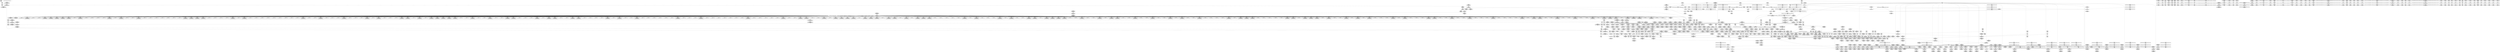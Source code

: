 digraph {
	CE0x3c00150 [shape=record,shape=Mrecord,label="{CE0x3c00150|i64_4096|*Constant*}"]
	CE0x3c07b30 [shape=record,shape=Mrecord,label="{CE0x3c07b30|i64*_getelementptr_inbounds_(_34_x_i64_,_34_x_i64_*___llvm_gcov_ctr20,_i64_0,_i64_24)|*Constant*}"]
	CE0x3b6db80 [shape=record,shape=Mrecord,label="{CE0x3b6db80|864:_%struct.xfrm_sec_ctx*,_:_CME_452,456_|*MultipleSource*|security/selinux/xfrm.c,337|Function::selinux_xfrm_state_alloc&Arg::x::}"]
	CE0x3b60940 [shape=record,shape=Mrecord,label="{CE0x3b60940|864:_%struct.xfrm_sec_ctx*,_:_CME_177,178_}"]
	CE0x3b8e1c0 [shape=record,shape=Mrecord,label="{CE0x3b8e1c0|864:_%struct.xfrm_sec_ctx*,_:_CME_273,274_|*MultipleSource*|security/selinux/xfrm.c,337|Function::selinux_xfrm_state_alloc&Arg::x::}"]
	CE0x3b819a0 [shape=record,shape=Mrecord,label="{CE0x3b819a0|864:_%struct.xfrm_sec_ctx*,_:_CME_648,656_|*MultipleSource*|security/selinux/xfrm.c,337|Function::selinux_xfrm_state_alloc&Arg::x::}"]
	CE0x3b9a4a0 [shape=record,shape=Mrecord,label="{CE0x3b9a4a0|get_current227:_tmp1|*SummSink*}"]
	CE0x3b9b910 [shape=record,shape=Mrecord,label="{CE0x3b9b910|864:_%struct.xfrm_sec_ctx*,_:_CME_864,872_|*MultipleSource*|security/selinux/xfrm.c,337|Function::selinux_xfrm_state_alloc&Arg::x::}"]
	CE0x3c07740 [shape=record,shape=Mrecord,label="{CE0x3c07740|selinux_xfrm_alloc_user:_tmp53|security/selinux/xfrm.c,99|*SummSink*}"]
	CE0x3b9f970 [shape=record,shape=Mrecord,label="{CE0x3b9f970|i64*_getelementptr_inbounds_(_34_x_i64_,_34_x_i64_*___llvm_gcov_ctr20,_i64_0,_i64_6)|*Constant*|*SummSource*}"]
	CE0x3b92580 [shape=record,shape=Mrecord,label="{CE0x3b92580|selinux_xfrm_state_alloc:_uctx|Function::selinux_xfrm_state_alloc&Arg::uctx::|*SummSink*}"]
	CE0x3ba2f50 [shape=record,shape=Mrecord,label="{CE0x3ba2f50|864:_%struct.xfrm_sec_ctx*,_:_CME_114,115_}"]
	CE0x3bb9e10 [shape=record,shape=Mrecord,label="{CE0x3bb9e10|i64_14|*Constant*|*SummSink*}"]
	CE0x3b9f340 [shape=record,shape=Mrecord,label="{CE0x3b9f340|selinux_xfrm_alloc_user:_tmp12|security/selinux/xfrm.c,85|*SummSource*}"]
	CE0x3bc8fc0 [shape=record,shape=Mrecord,label="{CE0x3bc8fc0|selinux_xfrm_alloc_user:_tmp25|security/selinux/xfrm.c,89|*SummSink*}"]
	CE0x3bb3140 [shape=record,shape=Mrecord,label="{CE0x3bb3140|selinux_xfrm_alloc_user:_tmp20|security/selinux/xfrm.c,85}"]
	CE0x3bb0050 [shape=record,shape=Mrecord,label="{CE0x3bb0050|selinux_xfrm_alloc_user:_ctx_sid|security/selinux/xfrm.c,107}"]
	CE0x3c0c2c0 [shape=record,shape=Mrecord,label="{CE0x3c0c2c0|i64_16|*Constant*|*SummSource*}"]
	CE0x3bf7d90 [shape=record,shape=Mrecord,label="{CE0x3bf7d90|selinux_xfrm_alloc_user:_tmp58|security/selinux/xfrm.c,108|*SummSource*}"]
	CE0x3c67a60 [shape=record,shape=Mrecord,label="{CE0x3c67a60|selinux_xfrm_alloc_user:_tmp72|security/selinux/xfrm.c,116|*SummSink*}"]
	CE0x3c67ce0 [shape=record,shape=Mrecord,label="{CE0x3c67ce0|selinux_xfrm_alloc_user:_tmp73|security/selinux/xfrm.c,116|*SummSink*}"]
	CE0x3b61b70 [shape=record,shape=Mrecord,label="{CE0x3b61b70|selinux_xfrm_state_alloc:_tmp}"]
	CE0x3b9a5b0 [shape=record,shape=Mrecord,label="{CE0x3b9a5b0|864:_%struct.xfrm_sec_ctx*,_:_CME_784,788_|*MultipleSource*|security/selinux/xfrm.c,337|Function::selinux_xfrm_state_alloc&Arg::x::}"]
	CE0x3bfa410 [shape=record,shape=Mrecord,label="{CE0x3bfa410|selinux_xfrm_alloc_user:_tmp63|security/selinux/xfrm.c,109|*SummSource*}"]
	CE0x3b8aa50 [shape=record,shape=Mrecord,label="{CE0x3b8aa50|864:_%struct.xfrm_sec_ctx*,_:_CME_289,290_}"]
	CE0x3b6abb0 [shape=record,shape=Mrecord,label="{CE0x3b6abb0|i32_40|*Constant*|*SummSink*}"]
	CE0x3c6edb0 [shape=record,shape=Mrecord,label="{CE0x3c6edb0|selinux_xfrm_alloc_user:_tmp77|security/selinux/xfrm.c,123}"]
	CE0x3bd67f0 [shape=record,shape=Mrecord,label="{CE0x3bd67f0|selinux_xfrm_alloc_user:_land.lhs.true2}"]
	CE0x3b9dff0 [shape=record,shape=Mrecord,label="{CE0x3b9dff0|selinux_xfrm_alloc_user:_tmp30|*LoadInst*|security/selinux/xfrm.c,90}"]
	CE0x3ba65f0 [shape=record,shape=Mrecord,label="{CE0x3ba65f0|864:_%struct.xfrm_sec_ctx*,_:_CME_86,87_}"]
	CE0x3b9c810 [shape=record,shape=Mrecord,label="{CE0x3b9c810|selinux_xfrm_alloc_user:_ctx_doi|security/selinux/xfrm.c,90|*SummSink*}"]
	CE0x3b815c0 [shape=record,shape=Mrecord,label="{CE0x3b815c0|864:_%struct.xfrm_sec_ctx*,_:_CME_632,636_|*MultipleSource*|security/selinux/xfrm.c,337|Function::selinux_xfrm_state_alloc&Arg::x::}"]
	CE0x3b944d0 [shape=record,shape=Mrecord,label="{CE0x3b944d0|atomic_inc221:_entry|*SummSink*}"]
	CE0x3bb4780 [shape=record,shape=Mrecord,label="{CE0x3bb4780|i64*_getelementptr_inbounds_(_34_x_i64_,_34_x_i64_*___llvm_gcov_ctr20,_i64_0,_i64_9)|*Constant*|*SummSource*}"]
	CE0x3bc6bc0 [shape=record,shape=Mrecord,label="{CE0x3bc6bc0|selinux_xfrm_alloc_user:_call40|security/selinux/xfrm.c,107|*SummSink*}"]
	CE0x3b85c60 [shape=record,shape=Mrecord,label="{CE0x3b85c60|864:_%struct.xfrm_sec_ctx*,_:_CME_22,23_}"]
	CE0x3b8cd70 [shape=record,shape=Mrecord,label="{CE0x3b8cd70|864:_%struct.xfrm_sec_ctx*,_:_CME_392,400_|*MultipleSource*|security/selinux/xfrm.c,337|Function::selinux_xfrm_state_alloc&Arg::x::}"]
	CE0x3bb75b0 [shape=record,shape=Mrecord,label="{CE0x3bb75b0|selinux_xfrm_alloc_user:_tmp11|security/selinux/xfrm.c,85|*SummSink*}"]
	CE0x3b7c620 [shape=record,shape=Mrecord,label="{CE0x3b7c620|i1_true|*Constant*}"]
	CE0x3b77f20 [shape=record,shape=Mrecord,label="{CE0x3b77f20|selinux_xfrm_state_alloc:_security|security/selinux/xfrm.c,337|*SummSink*}"]
	CE0x3c5d390 [shape=record,shape=Mrecord,label="{CE0x3c5d390|4:_i32,_:_CR_20,24_|*MultipleSource*|security/selinux/xfrm.c,111|security/selinux/xfrm.c,85|security/selinux/xfrm.c,85}"]
	CE0x3bceb30 [shape=record,shape=Mrecord,label="{CE0x3bceb30|GLOBAL:_lockdep_rcu_suspicious|*Constant*}"]
	CE0x3b863d0 [shape=record,shape=Mrecord,label="{CE0x3b863d0|864:_%struct.xfrm_sec_ctx*,_:_CME_73,74_}"]
	CE0x3b874b0 [shape=record,shape=Mrecord,label="{CE0x3b874b0|i64*_getelementptr_inbounds_(_2_x_i64_,_2_x_i64_*___llvm_gcov_ctr10,_i64_0,_i64_1)|*Constant*|*SummSink*}"]
	CE0x3b6df40 [shape=record,shape=Mrecord,label="{CE0x3b6df40|864:_%struct.xfrm_sec_ctx*,_:_CME_464,472_|*MultipleSource*|security/selinux/xfrm.c,337|Function::selinux_xfrm_state_alloc&Arg::x::}"]
	CE0x3be8a70 [shape=record,shape=Mrecord,label="{CE0x3be8a70|GLOBAL:_kfree|*Constant*|*SummSource*}"]
	CE0x3bdc680 [shape=record,shape=Mrecord,label="{CE0x3bdc680|i64_10|*Constant*|*SummSource*}"]
	CE0x3bc93b0 [shape=record,shape=Mrecord,label="{CE0x3bc93b0|%struct.xfrm_user_sec_ctx*_null|*Constant*}"]
	CE0x3b60a70 [shape=record,shape=Mrecord,label="{CE0x3b60a70|864:_%struct.xfrm_sec_ctx*,_:_CME_180,181_}"]
	CE0x3bd1380 [shape=record,shape=Mrecord,label="{CE0x3bd1380|atomic_inc221:_counter|./arch/x86/include/asm/atomic.h,93}"]
	CE0x3beb5e0 [shape=record,shape=Mrecord,label="{CE0x3beb5e0|GLOBAL:_kmalloc222|*Constant*}"]
	CE0x3beeab0 [shape=record,shape=Mrecord,label="{CE0x3beeab0|selinux_xfrm_alloc_user:_idxprom|security/selinux/xfrm.c,106|*SummSource*}"]
	CE0x3b8a690 [shape=record,shape=Mrecord,label="{CE0x3b8a690|864:_%struct.xfrm_sec_ctx*,_:_CME_286,287_}"]
	CE0x3bb9670 [shape=record,shape=Mrecord,label="{CE0x3bb9670|i64*_getelementptr_inbounds_(_34_x_i64_,_34_x_i64_*___llvm_gcov_ctr20,_i64_0,_i64_30)|*Constant*|*SummSink*}"]
	CE0x3bd5eb0 [shape=record,shape=Mrecord,label="{CE0x3bd5eb0|_call_void_mcount()_#3}"]
	CE0x3b78470 [shape=record,shape=Mrecord,label="{CE0x3b78470|i64*_getelementptr_inbounds_(_2_x_i64_,_2_x_i64_*___llvm_gcov_ctr21,_i64_0,_i64_1)|*Constant*}"]
	CE0x3bc80f0 [shape=record,shape=Mrecord,label="{CE0x3bc80f0|%struct.xfrm_sec_ctx**_null|*Constant*}"]
	CE0x3c6dc20 [shape=record,shape=Mrecord,label="{CE0x3c6dc20|i32_-12|*Constant*|*SummSource*}"]
	CE0x3b7b9a0 [shape=record,shape=Mrecord,label="{CE0x3b7b9a0|selinux_xfrm_alloc_user:_tmp8|security/selinux/xfrm.c,85|*SummSource*}"]
	CE0x3bdc0c0 [shape=record,shape=Mrecord,label="{CE0x3bdc0c0|selinux_xfrm_alloc_user:_tmp20|security/selinux/xfrm.c,85|*SummSink*}"]
	CE0x3bfad80 [shape=record,shape=Mrecord,label="{CE0x3bfad80|selinux_xfrm_alloc_user:_sid|security/selinux/xfrm.c,111}"]
	CE0x3b80110 [shape=record,shape=Mrecord,label="{CE0x3b80110|selinux_xfrm_alloc_user:_ctx_alg|security/selinux/xfrm.c,91|*SummSink*}"]
	CE0x3befd00 [shape=record,shape=Mrecord,label="{CE0x3befd00|i8_0|*Constant*|*SummSink*}"]
	CE0x3b82a10 [shape=record,shape=Mrecord,label="{CE0x3b82a10|864:_%struct.xfrm_sec_ctx*,_:_CME_707,708_}"]
	CE0x3b71bc0 [shape=record,shape=Mrecord,label="{CE0x3b71bc0|864:_%struct.xfrm_sec_ctx*,_:_CME_360,368_|*MultipleSource*|security/selinux/xfrm.c,337|Function::selinux_xfrm_state_alloc&Arg::x::}"]
	CE0x3bbae10 [shape=record,shape=Mrecord,label="{CE0x3bbae10|selinux_xfrm_alloc_user:_tmp26|security/selinux/xfrm.c,89|*SummSource*}"]
	CE0x3b81030 [shape=record,shape=Mrecord,label="{CE0x3b81030|selinux_xfrm_alloc_user:_cmp13|security/selinux/xfrm.c,91}"]
	CE0x3ba8a40 [shape=record,shape=Mrecord,label="{CE0x3ba8a40|864:_%struct.xfrm_sec_ctx*,_:_CME_104,105_}"]
	CE0x3b83520 [shape=record,shape=Mrecord,label="{CE0x3b83520|864:_%struct.xfrm_sec_ctx*,_:_CME_712,720_|*MultipleSource*|security/selinux/xfrm.c,337|Function::selinux_xfrm_state_alloc&Arg::x::}"]
	CE0x3bba450 [shape=record,shape=Mrecord,label="{CE0x3bba450|kmalloc222:_tmp2}"]
	CE0x3bc6aa0 [shape=record,shape=Mrecord,label="{CE0x3bc6aa0|selinux_xfrm_alloc_user:_call40|security/selinux/xfrm.c,107|*SummSource*}"]
	CE0x3b74c10 [shape=record,shape=Mrecord,label="{CE0x3b74c10|selinux_xfrm_alloc_user:_if.then42|*SummSource*}"]
	CE0x3b7a230 [shape=record,shape=Mrecord,label="{CE0x3b7a230|i64*_getelementptr_inbounds_(_2_x_i64_,_2_x_i64_*___llvm_gcov_ctr10,_i64_0,_i64_1)|*Constant*}"]
	CE0x3bcf080 [shape=record,shape=Mrecord,label="{CE0x3bcf080|i8*_getelementptr_inbounds_(_24_x_i8_,_24_x_i8_*_.str244,_i32_0,_i32_0)|*Constant*|*SummSource*}"]
	CE0x3b72ee0 [shape=record,shape=Mrecord,label="{CE0x3b72ee0|864:_%struct.xfrm_sec_ctx*,_:_CME_131,132_}"]
	CE0x3bc5cc0 [shape=record,shape=Mrecord,label="{CE0x3bc5cc0|kmalloc222:_bb}"]
	CE0x3b6c860 [shape=record,shape=Mrecord,label="{CE0x3b6c860|selinux_xfrm_state_alloc:_x|Function::selinux_xfrm_state_alloc&Arg::x::|*SummSource*}"]
	CE0x3b70620 [shape=record,shape=Mrecord,label="{CE0x3b70620|864:_%struct.xfrm_sec_ctx*,_:_CME_189,190_}"]
	CE0x3bafb20 [shape=record,shape=Mrecord,label="{CE0x3bafb20|selinux_xfrm_alloc_user:_arraydecay|security/selinux/xfrm.c,107}"]
	CE0x3bd5b10 [shape=record,shape=Mrecord,label="{CE0x3bd5b10|COLLAPSED:_GCMRE___llvm_gcov_ctr26_internal_global_2_x_i64_zeroinitializer:_elem_0:default:}"]
	CE0x3bc61a0 [shape=record,shape=Mrecord,label="{CE0x3bc61a0|selinux_xfrm_alloc_user:_tmp19|security/selinux/xfrm.c,85|*SummSink*}"]
	CE0x3c08a20 [shape=record,shape=Mrecord,label="{CE0x3c08a20|selinux_xfrm_alloc_user:_ctx_alg30|security/selinux/xfrm.c,103|*SummSource*}"]
	CE0x3bb55b0 [shape=record,shape=Mrecord,label="{CE0x3bb55b0|void_(i32*,_i32*)*_asm_sideeffect_.pushsection_.smp_locks,_22a_22_0A.balign_4_0A.long_671f_-_._0A.popsection_0A671:_0A_09lock_incl_$0_,_*m,*m,_dirflag_,_fpsr_,_flags_|*SummSource*}"]
	CE0x3c60b30 [shape=record,shape=Mrecord,label="{CE0x3c60b30|%struct.common_audit_data.1017*_null|*Constant*}"]
	CE0x3bfd080 [shape=record,shape=Mrecord,label="{CE0x3bfd080|COLLAPSED:_GCMRE___llvm_gcov_ctr22_internal_global_2_x_i64_zeroinitializer:_elem_0:default:}"]
	CE0x3c5cc30 [shape=record,shape=Mrecord,label="{CE0x3c5cc30|4:_i32,_:_CR_4,8_|*MultipleSource*|security/selinux/xfrm.c,111|security/selinux/xfrm.c,85|security/selinux/xfrm.c,85}"]
	CE0x3b6d390 [shape=record,shape=Mrecord,label="{CE0x3b6d390|864:_%struct.xfrm_sec_ctx*,_:_CME_167,168_}"]
	CE0x3b88000 [shape=record,shape=Mrecord,label="{CE0x3b88000|864:_%struct.xfrm_sec_ctx*,_:_CME_300,304_|*MultipleSource*|security/selinux/xfrm.c,337|Function::selinux_xfrm_state_alloc&Arg::x::}"]
	CE0x3c05020 [shape=record,shape=Mrecord,label="{CE0x3c05020|%struct.xfrm_sec_ctx*_null|*Constant*|*SummSource*}"]
	CE0x3c088a0 [shape=record,shape=Mrecord,label="{CE0x3c088a0|selinux_xfrm_alloc_user:_ctx_alg30|security/selinux/xfrm.c,103}"]
	CE0x3c6e170 [shape=record,shape=Mrecord,label="{CE0x3c6e170|i32_-22|*Constant*|*SummSink*}"]
	CE0x3bb6f90 [shape=record,shape=Mrecord,label="{CE0x3bb6f90|selinux_xfrm_alloc_user:_tmp10|security/selinux/xfrm.c,85|*SummSink*}"]
	CE0x3b61d80 [shape=record,shape=Mrecord,label="{CE0x3b61d80|i32_40|*Constant*|*SummSource*}"]
	CE0x3b9eb70 [shape=record,shape=Mrecord,label="{CE0x3b9eb70|selinux_xfrm_alloc_user:_lor.lhs.false11|*SummSink*}"]
	CE0x3bcb900 [shape=record,shape=Mrecord,label="{CE0x3bcb900|selinux_xfrm_alloc_user:_tmp1}"]
	CE0x3b7cc10 [shape=record,shape=Mrecord,label="{CE0x3b7cc10|i64*_getelementptr_inbounds_(_34_x_i64_,_34_x_i64_*___llvm_gcov_ctr20,_i64_0,_i64_8)|*Constant*}"]
	CE0x3b7a450 [shape=record,shape=Mrecord,label="{CE0x3b7a450|864:_%struct.xfrm_sec_ctx*,_:_CME_216,220_|*MultipleSource*|security/selinux/xfrm.c,337|Function::selinux_xfrm_state_alloc&Arg::x::}"]
	CE0x3c3ef60 [shape=record,shape=Mrecord,label="{CE0x3c3ef60|get_current227:_tmp4|./arch/x86/include/asm/current.h,14}"]
	CE0x3b84660 [shape=record,shape=Mrecord,label="{CE0x3b84660|864:_%struct.xfrm_sec_ctx*,_:_CME_133,134_}"]
	CE0x3b6fa80 [shape=record,shape=Mrecord,label="{CE0x3b6fa80|864:_%struct.xfrm_sec_ctx*,_:_CME_23,24_}"]
	CE0x3b70330 [shape=record,shape=Mrecord,label="{CE0x3b70330|864:_%struct.xfrm_sec_ctx*,_:_CME_232,240_|*MultipleSource*|security/selinux/xfrm.c,337|Function::selinux_xfrm_state_alloc&Arg::x::}"]
	CE0x3b875c0 [shape=record,shape=Mrecord,label="{CE0x3b875c0|selinux_xfrm_state_alloc:_tmp1}"]
	CE0x3bced80 [shape=record,shape=Mrecord,label="{CE0x3bced80|GLOBAL:_lockdep_rcu_suspicious|*Constant*|*SummSource*}"]
	CE0x3ba52b0 [shape=record,shape=Mrecord,label="{CE0x3ba52b0|864:_%struct.xfrm_sec_ctx*,_:_CME_108,109_}"]
	CE0x3c09d30 [shape=record,shape=Mrecord,label="{CE0x3c09d30|selinux_xfrm_alloc_user:_ctx_len32|security/selinux/xfrm.c,104|*SummSource*}"]
	CE0x3b6bb50 [shape=record,shape=Mrecord,label="{CE0x3b6bb50|864:_%struct.xfrm_sec_ctx*,_:_CME_140,141_}"]
	CE0x3c4c520 [shape=record,shape=Mrecord,label="{CE0x3c4c520|get_current227:_bb}"]
	CE0x3bd1830 [shape=record,shape=Mrecord,label="{CE0x3bd1830|selinux_xfrm_alloc_user:_if.then|*SummSink*}"]
	CE0x3b8e3b0 [shape=record,shape=Mrecord,label="{CE0x3b8e3b0|864:_%struct.xfrm_sec_ctx*,_:_CME_274,276_|*MultipleSource*|security/selinux/xfrm.c,337|Function::selinux_xfrm_state_alloc&Arg::x::}"]
	CE0x3b84800 [shape=record,shape=Mrecord,label="{CE0x3b84800|864:_%struct.xfrm_sec_ctx*,_:_CME_136,137_}"]
	CE0x3bc64d0 [shape=record,shape=Mrecord,label="{CE0x3bc64d0|i32_22|*Constant*}"]
	CE0x3bdf460 [shape=record,shape=Mrecord,label="{CE0x3bdf460|COLLAPSED:_GCMRE_current_task_external_global_%struct.task_struct*:_elem_0::|security/selinux/xfrm.c,85}"]
	CE0x3ba6530 [shape=record,shape=Mrecord,label="{CE0x3ba6530|864:_%struct.xfrm_sec_ctx*,_:_CME_85,86_}"]
	CE0x3b77a70 [shape=record,shape=Mrecord,label="{CE0x3b77a70|864:_%struct.xfrm_sec_ctx*,_:_CME_127,128_}"]
	CE0x3b6d860 [shape=record,shape=Mrecord,label="{CE0x3b6d860|864:_%struct.xfrm_sec_ctx*,_:_CME_436,440_|*MultipleSource*|security/selinux/xfrm.c,337|Function::selinux_xfrm_state_alloc&Arg::x::}"]
	CE0x3bf8d00 [shape=record,shape=Mrecord,label="{CE0x3bf8d00|selinux_xfrm_alloc_user:_tmp61|security/selinux/xfrm.c,108}"]
	CE0x3b76810 [shape=record,shape=Mrecord,label="{CE0x3b76810|864:_%struct.xfrm_sec_ctx*,_:_CME_161,162_}"]
	CE0x3c689f0 [shape=record,shape=Mrecord,label="{CE0x3c689f0|_call_void_atomic_inc221(%struct.atomic_t*_selinux_xfrm_refcount)_#10,_!dbg_!27810|security/selinux/xfrm.c,117}"]
	CE0x3c022e0 [shape=record,shape=Mrecord,label="{CE0x3c022e0|selinux_xfrm_alloc_user:_tmp46|security/selinux/xfrm.c,95|*SummSource*}"]
	CE0x3c5ff50 [shape=record,shape=Mrecord,label="{CE0x3c5ff50|avc_has_perm:_tsid|Function::avc_has_perm&Arg::tsid::}"]
	CE0x3c041f0 [shape=record,shape=Mrecord,label="{CE0x3c041f0|kmalloc222:_flags|Function::kmalloc222&Arg::flags::|*SummSource*}"]
	CE0x3bd7c70 [shape=record,shape=Mrecord,label="{CE0x3bd7c70|kmalloc222:_tmp3|*SummSource*}"]
	CE0x3b7bb30 [shape=record,shape=Mrecord,label="{CE0x3b7bb30|selinux_xfrm_alloc_user:_tmp8|security/selinux/xfrm.c,85|*SummSink*}"]
	CE0x3bd1f30 [shape=record,shape=Mrecord,label="{CE0x3bd1f30|i64*_getelementptr_inbounds_(_34_x_i64_,_34_x_i64_*___llvm_gcov_ctr20,_i64_0,_i64_1)|*Constant*|*SummSource*}"]
	CE0x3c0d030 [shape=record,shape=Mrecord,label="{CE0x3c0d030|selinux_xfrm_alloc_user:_tmp38|security/selinux/xfrm.c,89}"]
	CE0x3bee500 [shape=record,shape=Mrecord,label="{CE0x3bee500|selinux_xfrm_alloc_user:_idxprom|security/selinux/xfrm.c,106}"]
	CE0x3b92190 [shape=record,shape=Mrecord,label="{CE0x3b92190|864:_%struct.xfrm_sec_ctx*,_:_CME_20,21_}"]
	CE0x3b943f0 [shape=record,shape=Mrecord,label="{CE0x3b943f0|atomic_inc221:_entry|*SummSource*}"]
	CE0x3b757e0 [shape=record,shape=Mrecord,label="{CE0x3b757e0|GLOBAL:_selinux_xfrm_alloc_user.__warned|Global_var:selinux_xfrm_alloc_user.__warned|*SummSource*}"]
	CE0x3b61110 [shape=record,shape=Mrecord,label="{CE0x3b61110|864:_%struct.xfrm_sec_ctx*,_:_CME_13,14_}"]
	CE0x3b74030 [shape=record,shape=Mrecord,label="{CE0x3b74030|864:_%struct.xfrm_sec_ctx*,_:_CME_143,144_}"]
	CE0x3bfb440 [shape=record,shape=Mrecord,label="{CE0x3bfb440|selinux_xfrm_alloc_user:_if.end43|*SummSink*}"]
	CE0x3bcbe90 [shape=record,shape=Mrecord,label="{CE0x3bcbe90|get_current227:_tmp3}"]
	CE0x3bb4290 [shape=record,shape=Mrecord,label="{CE0x3bb4290|i8*_getelementptr_inbounds_(_45_x_i8_,_45_x_i8_*_.str1245,_i32_0,_i32_0)|*Constant*|*SummSource*}"]
	CE0x3bd7ba0 [shape=record,shape=Mrecord,label="{CE0x3bd7ba0|kmalloc222:_tmp3}"]
	CE0x3bf7540 [shape=record,shape=Mrecord,label="{CE0x3bf7540|i64*_getelementptr_inbounds_(_34_x_i64_,_34_x_i64_*___llvm_gcov_ctr20,_i64_0,_i64_27)|*Constant*|*SummSink*}"]
	CE0x3b6e5c0 [shape=record,shape=Mrecord,label="{CE0x3b6e5c0|864:_%struct.xfrm_sec_ctx*,_:_CME_520,528_|*MultipleSource*|security/selinux/xfrm.c,337|Function::selinux_xfrm_state_alloc&Arg::x::}"]
	CE0x3bcb2a0 [shape=record,shape=Mrecord,label="{CE0x3bcb2a0|selinux_xfrm_alloc_user:_if.then15}"]
	CE0x3c60800 [shape=record,shape=Mrecord,label="{CE0x3c60800|avc_has_perm:_tclass|Function::avc_has_perm&Arg::tclass::|*SummSource*}"]
	CE0x3ba5370 [shape=record,shape=Mrecord,label="{CE0x3ba5370|864:_%struct.xfrm_sec_ctx*,_:_CME_109,110_}"]
	CE0x3b701a0 [shape=record,shape=Mrecord,label="{CE0x3b701a0|864:_%struct.xfrm_sec_ctx*,_:_CME_228,232_|*MultipleSource*|security/selinux/xfrm.c,337|Function::selinux_xfrm_state_alloc&Arg::x::}"]
	CE0x3b88190 [shape=record,shape=Mrecord,label="{CE0x3b88190|864:_%struct.xfrm_sec_ctx*,_:_CME_304,312_|*MultipleSource*|security/selinux/xfrm.c,337|Function::selinux_xfrm_state_alloc&Arg::x::}"]
	CE0x3bed370 [shape=record,shape=Mrecord,label="{CE0x3bed370|selinux_xfrm_alloc_user:_tmp56|security/selinux/xfrm.c,105|*SummSink*}"]
	CE0x3bb2780 [shape=record,shape=Mrecord,label="{CE0x3bb2780|128:_i8*,_:_CR_128,136_|*MultipleSource*|security/selinux/xfrm.c,85|security/selinux/xfrm.c,85}"]
	CE0x3bdd720 [shape=record,shape=Mrecord,label="{CE0x3bdd720|i64_10|*Constant*|*SummSink*}"]
	CE0x3c655e0 [shape=record,shape=Mrecord,label="{CE0x3c655e0|selinux_xfrm_alloc_user:_tmp67|security/selinux/xfrm.c,113|*SummSource*}"]
	CE0x3c65f60 [shape=record,shape=Mrecord,label="{CE0x3c65f60|selinux_xfrm_alloc_user:_tmp69|security/selinux/xfrm.c,113}"]
	CE0x3b939d0 [shape=record,shape=Mrecord,label="{CE0x3b939d0|GLOBAL:_atomic_inc221|*Constant*}"]
	CE0x3c0a460 [shape=record,shape=Mrecord,label="{CE0x3c0a460|selinux_xfrm_alloc_user:_tmp54|security/selinux/xfrm.c,100|*SummSource*}"]
	CE0x3b6acf0 [shape=record,shape=Mrecord,label="{CE0x3b6acf0|864:_%struct.xfrm_sec_ctx*,_:_CME_10,11_}"]
	CE0x3b845f0 [shape=record,shape=Mrecord,label="{CE0x3b845f0|864:_%struct.xfrm_sec_ctx*,_:_CME_135,136_}"]
	CE0x3bd63d0 [shape=record,shape=Mrecord,label="{CE0x3bd63d0|%struct.task_struct.1015*_(%struct.task_struct.1015**)*_asm_movq_%gs:$_1:P_,$0_,_r,im,_dirflag_,_fpsr_,_flags_|*SummSink*}"]
	CE0x3bb7440 [shape=record,shape=Mrecord,label="{CE0x3bb7440|selinux_xfrm_alloc_user:_tmp11|security/selinux/xfrm.c,85|*SummSource*}"]
	CE0x3beaba0 [shape=record,shape=Mrecord,label="{CE0x3beaba0|i64_22|*Constant*|*SummSink*}"]
	CE0x3bebf00 [shape=record,shape=Mrecord,label="{CE0x3bebf00|selinux_xfrm_alloc_user:_conv34|security/selinux/xfrm.c,105}"]
	CE0x3b75eb0 [shape=record,shape=Mrecord,label="{CE0x3b75eb0|864:_%struct.xfrm_sec_ctx*,_:_CME_269,270_|*MultipleSource*|security/selinux/xfrm.c,337|Function::selinux_xfrm_state_alloc&Arg::x::}"]
	CE0x3bc6db0 [shape=record,shape=Mrecord,label="{CE0x3bc6db0|GLOBAL:_security_context_to_sid|*Constant*}"]
	CE0x3c5fc90 [shape=record,shape=Mrecord,label="{CE0x3c5fc90|avc_has_perm:_ssid|Function::avc_has_perm&Arg::ssid::|*SummSource*}"]
	CE0x3b83160 [shape=record,shape=Mrecord,label="{CE0x3b83160|864:_%struct.xfrm_sec_ctx*,_:_CME_710,711_}"]
	CE0x3bbc0c0 [shape=record,shape=Mrecord,label="{CE0x3bbc0c0|selinux_xfrm_alloc_user:_tmp29|security/selinux/xfrm.c,89|*SummSink*}"]
	CE0x3c058f0 [shape=record,shape=Mrecord,label="{CE0x3c058f0|i64_23|*Constant*}"]
	CE0x3b9eeb0 [shape=record,shape=Mrecord,label="{CE0x3b9eeb0|_ret_i32_%call,_!dbg_!27715|security/selinux/xfrm.c,337|*SummSink*}"]
	CE0x3c66090 [shape=record,shape=Mrecord,label="{CE0x3c66090|selinux_xfrm_alloc_user:_tmp69|security/selinux/xfrm.c,113|*SummSource*}"]
	CE0x3b7da50 [shape=record,shape=Mrecord,label="{CE0x3b7da50|864:_%struct.xfrm_sec_ctx*,_:_CME_173,174_}"]
	CE0x3c03d20 [shape=record,shape=Mrecord,label="{CE0x3c03d20|kmalloc222:_size|Function::kmalloc222&Arg::size::}"]
	CE0x3c03220 [shape=record,shape=Mrecord,label="{CE0x3c03220|selinux_xfrm_alloc_user:_tmp47|security/selinux/xfrm.c,96|*SummSource*}"]
	CE0x3b85e30 [shape=record,shape=Mrecord,label="{CE0x3b85e30|selinux_xfrm_alloc_user:_if.then27}"]
	CE0x3be9840 [shape=record,shape=Mrecord,label="{CE0x3be9840|selinux_xfrm_alloc_user:_conv23|security/selinux/xfrm.c,98}"]
	CE0x3be7fe0 [shape=record,shape=Mrecord,label="{CE0x3be7fe0|selinux_xfrm_alloc_user:_tmp76|security/selinux/xfrm.c,121}"]
	CE0x3c04970 [shape=record,shape=Mrecord,label="{CE0x3c04970|selinux_xfrm_alloc_user:_tmp49|security/selinux/xfrm.c,98}"]
	CE0x3bd9650 [shape=record,shape=Mrecord,label="{CE0x3bd9650|i64_5|*Constant*|*SummSink*}"]
	CE0x3bb3640 [shape=record,shape=Mrecord,label="{CE0x3bb3640|selinux_xfrm_alloc_user:_cmp9|security/selinux/xfrm.c,90|*SummSink*}"]
	CE0x3bb8090 [shape=record,shape=Mrecord,label="{CE0x3bb8090|i32_1|*Constant*|*SummSource*}"]
	CE0x3bfabe0 [shape=record,shape=Mrecord,label="{CE0x3bfabe0|selinux_xfrm_alloc_user:_sid|security/selinux/xfrm.c,111|*SummSink*}"]
	CE0x3b9d160 [shape=record,shape=Mrecord,label="{CE0x3b9d160|i64_29|*Constant*|*SummSource*}"]
	CE0x3bde4c0 [shape=record,shape=Mrecord,label="{CE0x3bde4c0|_ret_%struct.task_struct.1015*_%tmp4,_!dbg_!27714|./arch/x86/include/asm/current.h,14|*SummSink*}"]
	CE0x3b84140 [shape=record,shape=Mrecord,label="{CE0x3b84140|864:_%struct.xfrm_sec_ctx*,_:_CME_776,784_|*MultipleSource*|security/selinux/xfrm.c,337|Function::selinux_xfrm_state_alloc&Arg::x::}"]
	CE0x3bd32e0 [shape=record,shape=Mrecord,label="{CE0x3bd32e0|i64*_getelementptr_inbounds_(_2_x_i64_,_2_x_i64_*___llvm_gcov_ctr22,_i64_0,_i64_1)|*Constant*|*SummSink*}"]
	CE0x3b8c180 [shape=record,shape=Mrecord,label="{CE0x3b8c180|864:_%struct.xfrm_sec_ctx*,_:_CME_144,145_}"]
	CE0x3b79d30 [shape=record,shape=Mrecord,label="{CE0x3b79d30|selinux_xfrm_alloc_user:_if.end16}"]
	CE0x3b85ba0 [shape=record,shape=Mrecord,label="{CE0x3b85ba0|864:_%struct.xfrm_sec_ctx*,_:_CME_21,22_}"]
	CE0x3c5d860 [shape=record,shape=Mrecord,label="{CE0x3c5d860|selinux_xfrm_alloc_user:_ctx_sid44|security/selinux/xfrm.c,111|*SummSource*}"]
	CE0x3bd1e30 [shape=record,shape=Mrecord,label="{CE0x3bd1e30|i64*_getelementptr_inbounds_(_34_x_i64_,_34_x_i64_*___llvm_gcov_ctr20,_i64_0,_i64_1)|*Constant*}"]
	CE0x3bd3350 [shape=record,shape=Mrecord,label="{CE0x3bd3350|atomic_inc221:_tmp1}"]
	CE0x3c6f120 [shape=record,shape=Mrecord,label="{CE0x3c6f120|selinux_xfrm_alloc_user:_tmp78|security/selinux/xfrm.c,123|*SummSink*}"]
	CE0x3bd0e80 [shape=record,shape=Mrecord,label="{CE0x3bd0e80|selinux_xfrm_alloc_user:_tmp1|*SummSource*}"]
	CE0x3beb250 [shape=record,shape=Mrecord,label="{CE0x3beb250|selinux_xfrm_alloc_user:_call25|security/selinux/xfrm.c,98|*SummSource*}"]
	CE0x3b7a830 [shape=record,shape=Mrecord,label="{CE0x3b7a830|864:_%struct.xfrm_sec_ctx*,_:_CME_224,228_|*MultipleSource*|security/selinux/xfrm.c,337|Function::selinux_xfrm_state_alloc&Arg::x::}"]
	CE0x3bfc2c0 [shape=record,shape=Mrecord,label="{CE0x3bfc2c0|selinux_xfrm_alloc_user:_if.end48|*SummSink*}"]
	CE0x3bd4fd0 [shape=record,shape=Mrecord,label="{CE0x3bd4fd0|selinux_xfrm_alloc_user:_tmp3|*SummSink*}"]
	CE0x3bfecc0 [shape=record,shape=Mrecord,label="{CE0x3bfecc0|i64_3|*Constant*|*SummSource*}"]
	CE0x3b76a70 [shape=record,shape=Mrecord,label="{CE0x3b76a70|selinux_xfrm_alloc_user:_tmp}"]
	CE0x3bbb440 [shape=record,shape=Mrecord,label="{CE0x3bbb440|selinux_xfrm_alloc_user:_tmp27|security/selinux/xfrm.c,89|*SummSource*}"]
	CE0x3b8ffd0 [shape=record,shape=Mrecord,label="{CE0x3b8ffd0|selinux_xfrm_alloc_user:_tmp16|security/selinux/xfrm.c,85|*SummSink*}"]
	CE0x3c0d260 [shape=record,shape=Mrecord,label="{CE0x3c0d260|selinux_xfrm_alloc_user:_tmp38|security/selinux/xfrm.c,89|*SummSink*}"]
	CE0x3bb7870 [shape=record,shape=Mrecord,label="{CE0x3bb7870|kmalloc222:_tmp2|*SummSource*}"]
	CE0x3c0a4d0 [shape=record,shape=Mrecord,label="{CE0x3c0a4d0|selinux_xfrm_alloc_user:_tmp54|security/selinux/xfrm.c,100|*SummSink*}"]
	CE0x3bc7310 [shape=record,shape=Mrecord,label="{CE0x3bc7310|selinux_xfrm_alloc_user:_tobool41|security/selinux/xfrm.c,108}"]
	CE0x3b612f0 [shape=record,shape=Mrecord,label="{CE0x3b612f0|864:_%struct.xfrm_sec_ctx*,_:_CME_67,68_}"]
	CE0x3b91710 [shape=record,shape=Mrecord,label="{CE0x3b91710|864:_%struct.xfrm_sec_ctx*,_:_CME_616,624_|*MultipleSource*|security/selinux/xfrm.c,337|Function::selinux_xfrm_state_alloc&Arg::x::}"]
	CE0x3bedac0 [shape=record,shape=Mrecord,label="{CE0x3bedac0|selinux_xfrm_alloc_user:_tmp57|security/selinux/xfrm.c,105}"]
	CE0x3b817b0 [shape=record,shape=Mrecord,label="{CE0x3b817b0|864:_%struct.xfrm_sec_ctx*,_:_CME_640,648_|*MultipleSource*|security/selinux/xfrm.c,337|Function::selinux_xfrm_state_alloc&Arg::x::}"]
	CE0x3c5ec80 [shape=record,shape=Mrecord,label="{CE0x3c5ec80|selinux_xfrm_alloc_user:_call45|security/selinux/xfrm.c,111|*SummSink*}"]
	CE0x3bd38e0 [shape=record,shape=Mrecord,label="{CE0x3bd38e0|selinux_xfrm_alloc_user:_tmp2|*SummSource*}"]
	CE0x3bef050 [shape=record,shape=Mrecord,label="{CE0x3bef050|selinux_xfrm_alloc_user:_ctx_str37|security/selinux/xfrm.c,106}"]
	CE0x3b777e0 [shape=record,shape=Mrecord,label="{CE0x3b777e0|864:_%struct.xfrm_sec_ctx*,_:_CME_40,48_|*MultipleSource*|security/selinux/xfrm.c,337|Function::selinux_xfrm_state_alloc&Arg::x::}"]
	CE0x3c4f090 [shape=record,shape=Mrecord,label="{CE0x3c4f090|i64*_getelementptr_inbounds_(_2_x_i64_,_2_x_i64_*___llvm_gcov_ctr22,_i64_0,_i64_1)|*Constant*|*SummSource*}"]
	CE0x3bea3a0 [shape=record,shape=Mrecord,label="{CE0x3bea3a0|selinux_xfrm_alloc_user:_add|security/selinux/xfrm.c,98}"]
	CE0x3c4ec10 [shape=record,shape=Mrecord,label="{CE0x3c4ec10|_call_void_mcount()_#3|*SummSource*}"]
	CE0x3c0ccd0 [shape=record,shape=Mrecord,label="{CE0x3c0ccd0|selinux_xfrm_alloc_user:_tmp37|security/selinux/xfrm.c,89|*SummSink*}"]
	CE0x3b92880 [shape=record,shape=Mrecord,label="{CE0x3b92880|selinux_xfrm_alloc_user:_uctx|Function::selinux_xfrm_alloc_user&Arg::uctx::|*SummSink*}"]
	CE0x3bf7770 [shape=record,shape=Mrecord,label="{CE0x3bf7770|i64_26|*Constant*|*SummSource*}"]
	CE0x3b931b0 [shape=record,shape=Mrecord,label="{CE0x3b931b0|_ret_i32_%retval.0,_!dbg_!27815|security/selinux/xfrm.c,123}"]
	CE0x3b9e2c0 [shape=record,shape=Mrecord,label="{CE0x3b9e2c0|selinux_xfrm_alloc_user:_tmp30|*LoadInst*|security/selinux/xfrm.c,90|*SummSink*}"]
	CE0x3b8ee60 [shape=record,shape=Mrecord,label="{CE0x3b8ee60|i64_2|*Constant*}"]
	CE0x3b6d250 [shape=record,shape=Mrecord,label="{CE0x3b6d250|864:_%struct.xfrm_sec_ctx*,_:_CME_151,152_}"]
	CE0x3c06fd0 [shape=record,shape=Mrecord,label="{CE0x3c06fd0|selinux_xfrm_alloc_user:_tmp52|security/selinux/xfrm.c,99}"]
	CE0x3b78a80 [shape=record,shape=Mrecord,label="{CE0x3b78a80|864:_%struct.xfrm_sec_ctx*,_:_CME_488,492_|*MultipleSource*|security/selinux/xfrm.c,337|Function::selinux_xfrm_state_alloc&Arg::x::}"]
	CE0x3b924a0 [shape=record,shape=Mrecord,label="{CE0x3b924a0|selinux_xfrm_alloc_user:_uctx|Function::selinux_xfrm_alloc_user&Arg::uctx::}"]
	CE0x3b9a990 [shape=record,shape=Mrecord,label="{CE0x3b9a990|864:_%struct.xfrm_sec_ctx*,_:_CME_800,808_|*MultipleSource*|security/selinux/xfrm.c,337|Function::selinux_xfrm_state_alloc&Arg::x::}"]
	CE0x3b94ec0 [shape=record,shape=Mrecord,label="{CE0x3b94ec0|_ret_void,_!dbg_!27715|./arch/x86/include/asm/atomic.h,94}"]
	CE0x3c68da0 [shape=record,shape=Mrecord,label="{CE0x3c68da0|selinux_xfrm_alloc_user:_tmp70|security/selinux/xfrm.c,114}"]
	CE0x3b8d910 [shape=record,shape=Mrecord,label="{CE0x3b8d910|864:_%struct.xfrm_sec_ctx*,_:_CME_432,436_|*MultipleSource*|security/selinux/xfrm.c,337|Function::selinux_xfrm_state_alloc&Arg::x::}"]
	CE0x3b92a60 [shape=record,shape=Mrecord,label="{CE0x3b92a60|i32_208|*Constant*}"]
	CE0x3c0db90 [shape=record,shape=Mrecord,label="{CE0x3c0db90|i64*_getelementptr_inbounds_(_34_x_i64_,_34_x_i64_*___llvm_gcov_ctr20,_i64_0,_i64_18)|*Constant*}"]
	CE0x3b8fcd0 [shape=record,shape=Mrecord,label="{CE0x3b8fcd0|selinux_xfrm_alloc_user:_tmp16|security/selinux/xfrm.c,85}"]
	CE0x3b7d990 [shape=record,shape=Mrecord,label="{CE0x3b7d990|864:_%struct.xfrm_sec_ctx*,_:_CME_172,173_}"]
	CE0x3beb880 [shape=record,shape=Mrecord,label="{CE0x3beb880|GLOBAL:_kmalloc222|*Constant*|*SummSink*}"]
	CE0x3b7ffd0 [shape=record,shape=Mrecord,label="{CE0x3b7ffd0|selinux_xfrm_alloc_user:_ctx_alg|security/selinux/xfrm.c,91}"]
	CE0x3b709e0 [shape=record,shape=Mrecord,label="{CE0x3b709e0|864:_%struct.xfrm_sec_ctx*,_:_CME_194,196_|*MultipleSource*|security/selinux/xfrm.c,337|Function::selinux_xfrm_state_alloc&Arg::x::}"]
	CE0x3bcc5d0 [shape=record,shape=Mrecord,label="{CE0x3bcc5d0|get_current227:_tmp1}"]
	CE0x3b9c060 [shape=record,shape=Mrecord,label="{CE0x3b9c060|GLOBAL:_selinux_xfrm_alloc_user|*Constant*|*SummSource*}"]
	CE0x3b742f0 [shape=record,shape=Mrecord,label="{CE0x3b742f0|864:_%struct.xfrm_sec_ctx*,_:_CME_78,79_}"]
	CE0x3c07200 [shape=record,shape=Mrecord,label="{CE0x3c07200|selinux_xfrm_alloc_user:_tmp52|security/selinux/xfrm.c,99|*SummSink*}"]
	CE0x3b7d330 [shape=record,shape=Mrecord,label="{CE0x3b7d330|_call_void_lockdep_rcu_suspicious(i8*_getelementptr_inbounds_(_24_x_i8_,_24_x_i8_*_.str244,_i32_0,_i32_0),_i32_85,_i8*_getelementptr_inbounds_(_45_x_i8_,_45_x_i8_*_.str1245,_i32_0,_i32_0))_#10,_!dbg_!27731|security/selinux/xfrm.c,85|*SummSource*}"]
	CE0x3b91ea0 [shape=record,shape=Mrecord,label="{CE0x3b91ea0|selinux_xfrm_alloc_user:_if.end22|*SummSink*}"]
	CE0x3c0b5c0 [shape=record,shape=Mrecord,label="{CE0x3c0b5c0|selinux_xfrm_alloc_user:_ctx_doi29|security/selinux/xfrm.c,102}"]
	CE0x3b6a930 [shape=record,shape=Mrecord,label="{CE0x3b6a930|selinux_xfrm_state_alloc:_tmp1|*SummSource*}"]
	CE0x3c0be20 [shape=record,shape=Mrecord,label="{CE0x3c0be20|i64_17|*Constant*}"]
	CE0x3c06170 [shape=record,shape=Mrecord,label="{CE0x3c06170|selinux_xfrm_alloc_user:_tmp50|security/selinux/xfrm.c,99|*SummSource*}"]
	CE0x3c60ff0 [shape=record,shape=Mrecord,label="{CE0x3c60ff0|_ret_i32_%retval.0,_!dbg_!27728|security/selinux/avc.c,775}"]
	CE0x3bdb990 [shape=record,shape=Mrecord,label="{CE0x3bdb990|i64_14|*Constant*}"]
	CE0x3bbabf0 [shape=record,shape=Mrecord,label="{CE0x3bbabf0|i64_12|*Constant*|*SummSink*}"]
	CE0x3b73f50 [shape=record,shape=Mrecord,label="{CE0x3b73f50|864:_%struct.xfrm_sec_ctx*,_:_CME_138,139_}"]
	CE0x3bce6a0 [shape=record,shape=Mrecord,label="{CE0x3bce6a0|_call_void_lockdep_rcu_suspicious(i8*_getelementptr_inbounds_(_24_x_i8_,_24_x_i8_*_.str244,_i32_0,_i32_0),_i32_85,_i8*_getelementptr_inbounds_(_45_x_i8_,_45_x_i8_*_.str1245,_i32_0,_i32_0))_#10,_!dbg_!27731|security/selinux/xfrm.c,85|*SummSink*}"]
	CE0x5a90ab0 [shape=record,shape=Mrecord,label="{CE0x5a90ab0|864:_%struct.xfrm_sec_ctx*,_:_CME_84,85_}"]
	CE0x3bf87f0 [shape=record,shape=Mrecord,label="{CE0x3bf87f0|selinux_xfrm_alloc_user:_tmp60|security/selinux/xfrm.c,108}"]
	CE0x3b90980 [shape=record,shape=Mrecord,label="{CE0x3b90980|_call_void_lockdep_rcu_suspicious(i8*_getelementptr_inbounds_(_24_x_i8_,_24_x_i8_*_.str244,_i32_0,_i32_0),_i32_85,_i8*_getelementptr_inbounds_(_45_x_i8_,_45_x_i8_*_.str1245,_i32_0,_i32_0))_#10,_!dbg_!27731|security/selinux/xfrm.c,85}"]
	CE0x3b719d0 [shape=record,shape=Mrecord,label="{CE0x3b719d0|864:_%struct.xfrm_sec_ctx*,_:_CME_352,360_|*MultipleSource*|security/selinux/xfrm.c,337|Function::selinux_xfrm_state_alloc&Arg::x::}"]
	CE0x3c031b0 [shape=record,shape=Mrecord,label="{CE0x3c031b0|selinux_xfrm_alloc_user:_tmp47|security/selinux/xfrm.c,96}"]
	CE0x3b7db10 [shape=record,shape=Mrecord,label="{CE0x3b7db10|864:_%struct.xfrm_sec_ctx*,_:_CME_174,175_}"]
	CE0x3b75330 [shape=record,shape=Mrecord,label="{CE0x3b75330|selinux_xfrm_alloc_user:_tmp7|security/selinux/xfrm.c,85|*SummSink*}"]
	CE0x3bb4710 [shape=record,shape=Mrecord,label="{CE0x3bb4710|i64*_getelementptr_inbounds_(_34_x_i64_,_34_x_i64_*___llvm_gcov_ctr20,_i64_0,_i64_9)|*Constant*}"]
	CE0x3bd3950 [shape=record,shape=Mrecord,label="{CE0x3bd3950|selinux_xfrm_alloc_user:_tmp2|*SummSink*}"]
	CE0x3ba2e90 [shape=record,shape=Mrecord,label="{CE0x3ba2e90|864:_%struct.xfrm_sec_ctx*,_:_CME_113,114_}"]
	CE0x3b76640 [shape=record,shape=Mrecord,label="{CE0x3b76640|864:_%struct.xfrm_sec_ctx*,_:_CME_152,156_|*MultipleSource*|security/selinux/xfrm.c,337|Function::selinux_xfrm_state_alloc&Arg::x::}"]
	CE0x3b911c0 [shape=record,shape=Mrecord,label="{CE0x3b911c0|864:_%struct.xfrm_sec_ctx*,_:_CME_584,600_|*MultipleSource*|security/selinux/xfrm.c,337|Function::selinux_xfrm_state_alloc&Arg::x::}"]
	CE0x3bb8d60 [shape=record,shape=Mrecord,label="{CE0x3bb8d60|i32_2|*Constant*|*SummSink*}"]
	CE0x3c5d550 [shape=record,shape=Mrecord,label="{CE0x3c5d550|selinux_xfrm_alloc_user:_tmp64|security/selinux/xfrm.c,111|*SummSource*}"]
	CE0x3b7f0b0 [shape=record,shape=Mrecord,label="{CE0x3b7f0b0|selinux_xfrm_alloc_user:_tmp34|security/selinux/xfrm.c,90|*SummSource*}"]
	CE0x3c6d8f0 [shape=record,shape=Mrecord,label="{CE0x3c6d8f0|i64*_getelementptr_inbounds_(_34_x_i64_,_34_x_i64_*___llvm_gcov_ctr20,_i64_0,_i64_33)|*Constant*|*SummSink*}"]
	CE0x3b8f930 [shape=record,shape=Mrecord,label="{CE0x3b8f930|selinux_xfrm_state_alloc:_tmp3|*SummSource*}"]
	CE0x3be9ab0 [shape=record,shape=Mrecord,label="{CE0x3be9ab0|selinux_xfrm_alloc_user:_conv23|security/selinux/xfrm.c,98|*SummSink*}"]
	CE0x3c5fbf0 [shape=record,shape=Mrecord,label="{CE0x3c5fbf0|avc_has_perm:_ssid|Function::avc_has_perm&Arg::ssid::}"]
	CE0x3b70920 [shape=record,shape=Mrecord,label="{CE0x3b70920|864:_%struct.xfrm_sec_ctx*,_:_CME_192,194_|*MultipleSource*|security/selinux/xfrm.c,337|Function::selinux_xfrm_state_alloc&Arg::x::}"]
	CE0x3c05ed0 [shape=record,shape=Mrecord,label="{CE0x3c05ed0|i64_22|*Constant*|*SummSource*}"]
	CE0x3bdc3e0 [shape=record,shape=Mrecord,label="{CE0x3bdc3e0|i64_11|*Constant*|*SummSink*}"]
	CE0x3bb1160 [shape=record,shape=Mrecord,label="{CE0x3bb1160|atomic_inc221:_tmp3}"]
	CE0x3ba0760 [shape=record,shape=Mrecord,label="{CE0x3ba0760|GLOBAL:_selinux_xfrm_alloc_user|*Constant*|*SummSink*}"]
	CE0x3bd75e0 [shape=record,shape=Mrecord,label="{CE0x3bd75e0|GLOBAL:___kmalloc|*Constant*|*SummSink*}"]
	CE0x3c01de0 [shape=record,shape=Mrecord,label="{CE0x3c01de0|selinux_xfrm_alloc_user:_tmp45|security/selinux/xfrm.c,95|*SummSource*}"]
	CE0x3bdb560 [shape=record,shape=Mrecord,label="{CE0x3bdb560|i64_15|*Constant*}"]
	CE0x3c0a3f0 [shape=record,shape=Mrecord,label="{CE0x3c0a3f0|selinux_xfrm_alloc_user:_tmp54|security/selinux/xfrm.c,100}"]
	CE0x3bee2d0 [shape=record,shape=Mrecord,label="{CE0x3bee2d0|i32_1|*Constant*}"]
	CE0x3bede00 [shape=record,shape=Mrecord,label="{CE0x3bede00|selinux_xfrm_alloc_user:_tmp57|security/selinux/xfrm.c,105|*SummSink*}"]
	CE0x3ba0860 [shape=record,shape=Mrecord,label="{CE0x3ba0860|selinux_xfrm_alloc_user:_entry}"]
	CE0x3c6fa60 [shape=record,shape=Mrecord,label="{CE0x3c6fa60|selinux_xfrm_alloc_user:_tmp74|security/selinux/xfrm.c,121|*SummSource*}"]
	CE0x3bdd990 [shape=record,shape=Mrecord,label="{CE0x3bdd990|selinux_xfrm_alloc_user:_tmp21|security/selinux/xfrm.c,85|*SummSink*}"]
	CE0x3b9bb00 [shape=record,shape=Mrecord,label="{CE0x3b9bb00|864:_%struct.xfrm_sec_ctx*,_:_CME_872,880_|*MultipleSource*|security/selinux/xfrm.c,337|Function::selinux_xfrm_state_alloc&Arg::x::}"]
	CE0x3b792d0 [shape=record,shape=Mrecord,label="{CE0x3b792d0|864:_%struct.xfrm_sec_ctx*,_:_CME_264,268_|*MultipleSource*|security/selinux/xfrm.c,337|Function::selinux_xfrm_state_alloc&Arg::x::}"]
	CE0x3b77990 [shape=record,shape=Mrecord,label="{CE0x3b77990|i64*_getelementptr_inbounds_(_2_x_i64_,_2_x_i64_*___llvm_gcov_ctr21,_i64_0,_i64_1)|*Constant*|*SummSource*}"]
	CE0x3bcf210 [shape=record,shape=Mrecord,label="{CE0x3bcf210|i8*_getelementptr_inbounds_(_24_x_i8_,_24_x_i8_*_.str244,_i32_0,_i32_0)|*Constant*|*SummSink*}"]
	CE0x3bbbe50 [shape=record,shape=Mrecord,label="{CE0x3bbbe50|selinux_xfrm_alloc_user:_tmp29|security/selinux/xfrm.c,89}"]
	CE0x3b878f0 [shape=record,shape=Mrecord,label="{CE0x3b878f0|864:_%struct.xfrm_sec_ctx*,_:_CME_70,71_}"]
	CE0x3beeba0 [shape=record,shape=Mrecord,label="{CE0x3beeba0|selinux_xfrm_alloc_user:_idxprom|security/selinux/xfrm.c,106|*SummSink*}"]
	CE0x3be0910 [shape=record,shape=Mrecord,label="{CE0x3be0910|selinux_xfrm_alloc_user:_tmp42|*LoadInst*|security/selinux/xfrm.c,94|*SummSink*}"]
	CE0x3bb7b10 [shape=record,shape=Mrecord,label="{CE0x3bb7b10|kmalloc222:_call|include/linux/slab.h,429}"]
	CE0x3c5c0f0 [shape=record,shape=Mrecord,label="{CE0x3c5c0f0|selinux_xfrm_alloc_user:_sid|security/selinux/xfrm.c,111|*SummSource*}"]
	CE0x3b8cf60 [shape=record,shape=Mrecord,label="{CE0x3b8cf60|864:_%struct.xfrm_sec_ctx*,_:_CME_400,408_|*MultipleSource*|security/selinux/xfrm.c,337|Function::selinux_xfrm_state_alloc&Arg::x::}"]
	CE0x3bd74c0 [shape=record,shape=Mrecord,label="{CE0x3bd74c0|GLOBAL:___kmalloc|*Constant*|*SummSource*}"]
	CE0x3bd0b90 [shape=record,shape=Mrecord,label="{CE0x3bd0b90|_call_void_mcount()_#3|*SummSink*}"]
	CE0x3c3ecf0 [shape=record,shape=Mrecord,label="{CE0x3c3ecf0|atomic_inc221:_tmp3|*SummSource*}"]
	CE0x3b811f0 [shape=record,shape=Mrecord,label="{CE0x3b811f0|selinux_xfrm_alloc_user:_cmp13|security/selinux/xfrm.c,91|*SummSource*}"]
	CE0x3b9a260 [shape=record,shape=Mrecord,label="{CE0x3b9a260|selinux_xfrm_alloc_user:_security|security/selinux/xfrm.c,85|*SummSink*}"]
	CE0x3b88dd0 [shape=record,shape=Mrecord,label="{CE0x3b88dd0|864:_%struct.xfrm_sec_ctx*,_:_CME_126,127_}"]
	CE0x3bd88c0 [shape=record,shape=Mrecord,label="{CE0x3bd88c0|selinux_xfrm_alloc_user:_tobool|security/selinux/xfrm.c,85|*SummSink*}"]
	CE0x3c3b450 [shape=record,shape=Mrecord,label="{CE0x3c3b450|atomic_inc221:_tmp2|*SummSource*}"]
	CE0x3b7dc90 [shape=record,shape=Mrecord,label="{CE0x3b7dc90|864:_%struct.xfrm_sec_ctx*,_:_CME_176,177_}"]
	CE0x3b82ee0 [shape=record,shape=Mrecord,label="{CE0x3b82ee0|864:_%struct.xfrm_sec_ctx*,_:_CME_708,709_}"]
	CE0x3bc9620 [shape=record,shape=Mrecord,label="{CE0x3bc9620|%struct.xfrm_user_sec_ctx*_null|*Constant*|*SummSink*}"]
	CE0x4ef6510 [shape=record,shape=Mrecord,label="{CE0x4ef6510|864:_%struct.xfrm_sec_ctx*,_:_CME_80,81_}"]
	CE0x3c6ee20 [shape=record,shape=Mrecord,label="{CE0x3c6ee20|selinux_xfrm_alloc_user:_tmp77|security/selinux/xfrm.c,123|*SummSource*}"]
	CE0x3c6ee90 [shape=record,shape=Mrecord,label="{CE0x3c6ee90|selinux_xfrm_alloc_user:_tmp77|security/selinux/xfrm.c,123|*SummSink*}"]
	CE0x3bcdc10 [shape=record,shape=Mrecord,label="{CE0x3bcdc10|selinux_xfrm_alloc_user:_if.end48|*SummSource*}"]
	CE0x3bd68e0 [shape=record,shape=Mrecord,label="{CE0x3bd68e0|selinux_xfrm_alloc_user:_land.lhs.true2|*SummSink*}"]
	CE0x3bd57c0 [shape=record,shape=Mrecord,label="{CE0x3bd57c0|selinux_xfrm_alloc_user:_if.end|*SummSource*}"]
	CE0x3b8ef60 [shape=record,shape=Mrecord,label="{CE0x3b8ef60|i64_2|*Constant*|*SummSink*}"]
	CE0x3bbb950 [shape=record,shape=Mrecord,label="{CE0x3bbb950|selinux_xfrm_alloc_user:_tmp28|security/selinux/xfrm.c,89}"]
	CE0x3b8a4b0 [shape=record,shape=Mrecord,label="{CE0x3b8a4b0|864:_%struct.xfrm_sec_ctx*,_:_CME_0,8_|*MultipleSource*|security/selinux/xfrm.c,337|Function::selinux_xfrm_state_alloc&Arg::x::}"]
	CE0x3bfb540 [shape=record,shape=Mrecord,label="{CE0x3bfb540|selinux_xfrm_alloc_user:_if.then47}"]
	CE0x3b888f0 [shape=record,shape=Mrecord,label="{CE0x3b888f0|864:_%struct.xfrm_sec_ctx*,_:_CME_116,117_}"]
	CE0x3b6d9f0 [shape=record,shape=Mrecord,label="{CE0x3b6d9f0|864:_%struct.xfrm_sec_ctx*,_:_CME_448,452_|*MultipleSource*|security/selinux/xfrm.c,337|Function::selinux_xfrm_state_alloc&Arg::x::}"]
	CE0x3c6e9a0 [shape=record,shape=Mrecord,label="{CE0x3c6e9a0|i64*_getelementptr_inbounds_(_34_x_i64_,_34_x_i64_*___llvm_gcov_ctr20,_i64_0,_i64_33)|*Constant*|*SummSource*}"]
	CE0x3bd9780 [shape=record,shape=Mrecord,label="{CE0x3bd9780|selinux_xfrm_alloc_user:_tmp9|security/selinux/xfrm.c,85}"]
	CE0x3bc6620 [shape=record,shape=Mrecord,label="{CE0x3bc6620|i32_22|*Constant*|*SummSource*}"]
	CE0x3b87960 [shape=record,shape=Mrecord,label="{CE0x3b87960|864:_%struct.xfrm_sec_ctx*,_:_CME_69,70_}"]
	CE0x3bcdfe0 [shape=record,shape=Mrecord,label="{CE0x3bcdfe0|COLLAPSED:_GCMRE___llvm_gcov_ctr21_internal_global_2_x_i64_zeroinitializer:_elem_0:default:}"]
	CE0x3b92d60 [shape=record,shape=Mrecord,label="{CE0x3b92d60|_ret_i32_%call,_!dbg_!27715|security/selinux/xfrm.c,337}"]
	CE0x3bfce90 [shape=record,shape=Mrecord,label="{CE0x3bfce90|atomic_inc221:_tmp3|*SummSink*}"]
	CE0x3b80760 [shape=record,shape=Mrecord,label="{CE0x3b80760|selinux_xfrm_alloc_user:_tmp35|*LoadInst*|security/selinux/xfrm.c,91|*SummSink*}"]
	CE0x3b979e0 [shape=record,shape=Mrecord,label="{CE0x3b979e0|selinux_xfrm_alloc_user:_ctx_str39|security/selinux/xfrm.c,107}"]
	CE0x3b82640 [shape=record,shape=Mrecord,label="{CE0x3b82640|864:_%struct.xfrm_sec_ctx*,_:_CME_701,702_}"]
	CE0x3b715f0 [shape=record,shape=Mrecord,label="{CE0x3b715f0|864:_%struct.xfrm_sec_ctx*,_:_CME_336,344_|*MultipleSource*|security/selinux/xfrm.c,337|Function::selinux_xfrm_state_alloc&Arg::x::}"]
	CE0x3bdc130 [shape=record,shape=Mrecord,label="{CE0x3bdc130|selinux_xfrm_alloc_user:_tmp20|security/selinux/xfrm.c,85|*SummSource*}"]
	CE0x3baace0 [shape=record,shape=Mrecord,label="{CE0x3baace0|864:_%struct.xfrm_sec_ctx*,_:_CME_102,103_}"]
	CE0x3bcbdb0 [shape=record,shape=Mrecord,label="{CE0x3bcbdb0|i64*_getelementptr_inbounds_(_2_x_i64_,_2_x_i64_*___llvm_gcov_ctr21,_i64_0,_i64_1)|*Constant*|*SummSink*}"]
	CE0x3bfff50 [shape=record,shape=Mrecord,label="{CE0x3bfff50|selinux_xfrm_alloc_user:_conv18|security/selinux/xfrm.c,95|*SummSink*}"]
	CE0x3b7f8c0 [shape=record,shape=Mrecord,label="{CE0x3b7f8c0|i32_2|*Constant*|*SummSource*}"]
	CE0x3b96320 [shape=record,shape=Mrecord,label="{CE0x3b96320|selinux_xfrm_alloc_user:_tmp32|security/selinux/xfrm.c,90|*SummSource*}"]
	CE0x3b95b80 [shape=record,shape=Mrecord,label="{CE0x3b95b80|selinux_xfrm_alloc_user:_tmp13|security/selinux/xfrm.c,85}"]
	CE0x3c5f190 [shape=record,shape=Mrecord,label="{CE0x3c5f190|i32_(i32,_i32,_i16,_i32,_%struct.common_audit_data.1017*)*_bitcast_(i32_(i32,_i32,_i16,_i32,_%struct.common_audit_data.495*)*_avc_has_perm_to_i32_(i32,_i32,_i16,_i32,_%struct.common_audit_data.1017*)*)|*Constant*|*SummSink*}"]
	CE0x3c09360 [shape=record,shape=Mrecord,label="{CE0x3c09360|selinux_xfrm_alloc_user:_ctx_len32|security/selinux/xfrm.c,104|*SummSink*}"]
	CE0x3c07590 [shape=record,shape=Mrecord,label="{CE0x3c07590|selinux_xfrm_alloc_user:_tmp53|security/selinux/xfrm.c,99|*SummSource*}"]
	CE0x3b73fc0 [shape=record,shape=Mrecord,label="{CE0x3b73fc0|864:_%struct.xfrm_sec_ctx*,_:_CME_141,142_}"]
	CE0x3c5d8d0 [shape=record,shape=Mrecord,label="{CE0x3c5d8d0|selinux_xfrm_alloc_user:_ctx_sid44|security/selinux/xfrm.c,111}"]
	CE0x3bd3ae0 [shape=record,shape=Mrecord,label="{CE0x3bd3ae0|get_current227:_tmp4|./arch/x86/include/asm/current.h,14|*SummSource*}"]
	CE0x3c0bee0 [shape=record,shape=Mrecord,label="{CE0x3c0bee0|i64_17|*Constant*|*SummSource*}"]
	CE0x3c06860 [shape=record,shape=Mrecord,label="{CE0x3c06860|selinux_xfrm_alloc_user:_tmp51|security/selinux/xfrm.c,99|*SummSink*}"]
	CE0x3b82b80 [shape=record,shape=Mrecord,label="{CE0x3b82b80|864:_%struct.xfrm_sec_ctx*,_:_CME_704,705_}"]
	CE0x3bcbd40 [shape=record,shape=Mrecord,label="{CE0x3bcbd40|get_current227:_tmp|*SummSink*}"]
	CE0x3bcce60 [shape=record,shape=Mrecord,label="{CE0x3bcce60|void_(i32*,_i32*)*_asm_sideeffect_.pushsection_.smp_locks,_22a_22_0A.balign_4_0A.long_671f_-_._0A.popsection_0A671:_0A_09lock_incl_$0_,_*m,*m,_dirflag_,_fpsr_,_flags_|*SummSink*}"]
	CE0x3bef210 [shape=record,shape=Mrecord,label="{CE0x3bef210|selinux_xfrm_alloc_user:_ctx_str37|security/selinux/xfrm.c,106|*SummSource*}"]
	CE0x3b8e7c0 [shape=record,shape=Mrecord,label="{CE0x3b8e7c0|864:_%struct.xfrm_sec_ctx*,_:_CME_278,279_}"]
	CE0x3be8700 [shape=record,shape=Mrecord,label="{CE0x3be8700|_call_void_kfree(i8*_%tmp76)_#10,_!dbg_!27813|security/selinux/xfrm.c,121}"]
	CE0x3b84ba0 [shape=record,shape=Mrecord,label="{CE0x3b84ba0|selinux_xfrm_alloc_user:_if.end16|*SummSource*}"]
	CE0x3b7ebb0 [shape=record,shape=Mrecord,label="{CE0x3b7ebb0|selinux_xfrm_alloc_user:_tmp33|security/selinux/xfrm.c,90|*SummSource*}"]
	CE0x3b95910 [shape=record,shape=Mrecord,label="{CE0x3b95910|i64*_getelementptr_inbounds_(_2_x_i64_,_2_x_i64_*___llvm_gcov_ctr26,_i64_0,_i64_1)|*Constant*|*SummSource*}"]
	CE0x3b76ae0 [shape=record,shape=Mrecord,label="{CE0x3b76ae0|COLLAPSED:_GCMRE___llvm_gcov_ctr20_internal_global_34_x_i64_zeroinitializer:_elem_0:default:}"]
	CE0x3b849b0 [shape=record,shape=Mrecord,label="{CE0x3b849b0|864:_%struct.xfrm_sec_ctx*,_:_CME_75,76_}"]
	CE0x3b61450 [shape=record,shape=Mrecord,label="{CE0x3b61450|selinux_xfrm_state_alloc:_tmp|*SummSource*}"]
	CE0x3b725e0 [shape=record,shape=Mrecord,label="{CE0x3b725e0|selinux_xfrm_alloc_user:_tmp7|security/selinux/xfrm.c,85}"]
	CE0x3bc6820 [shape=record,shape=Mrecord,label="{CE0x3bc6820|i32_22|*Constant*|*SummSink*}"]
	CE0x3bfe3b0 [shape=record,shape=Mrecord,label="{CE0x3bfe3b0|selinux_xfrm_alloc_user:_tmp6|security/selinux/xfrm.c,85}"]
	CE0x3bba780 [shape=record,shape=Mrecord,label="{CE0x3bba780|i64_13|*Constant*|*SummSource*}"]
	CE0x3b8f140 [shape=record,shape=Mrecord,label="{CE0x3b8f140|864:_%struct.xfrm_sec_ctx*,_:_CME_14,15_}"]
	CE0x3b60c80 [shape=record,shape=Mrecord,label="{CE0x3b60c80|864:_%struct.xfrm_sec_ctx*,_:_CME_183,184_}"]
	CE0x3b72910 [shape=record,shape=Mrecord,label="{CE0x3b72910|864:_%struct.xfrm_sec_ctx*,_:_CME_198,200_|*MultipleSource*|security/selinux/xfrm.c,337|Function::selinux_xfrm_state_alloc&Arg::x::}"]
	CE0x3b83d60 [shape=record,shape=Mrecord,label="{CE0x3b83d60|864:_%struct.xfrm_sec_ctx*,_:_CME_752,768_|*MultipleSource*|security/selinux/xfrm.c,337|Function::selinux_xfrm_state_alloc&Arg::x::}"]
	CE0x3c07090 [shape=record,shape=Mrecord,label="{CE0x3c07090|selinux_xfrm_alloc_user:_tmp52|security/selinux/xfrm.c,99|*SummSource*}"]
	CE0x3bbacf0 [shape=record,shape=Mrecord,label="{CE0x3bbacf0|selinux_xfrm_alloc_user:_tmp26|security/selinux/xfrm.c,89}"]
	CE0x3b710a0 [shape=record,shape=Mrecord,label="{CE0x3b710a0|864:_%struct.xfrm_sec_ctx*,_:_CME_312,320_|*MultipleSource*|security/selinux/xfrm.c,337|Function::selinux_xfrm_state_alloc&Arg::x::}"]
	CE0x3c3b4c0 [shape=record,shape=Mrecord,label="{CE0x3c3b4c0|atomic_inc221:_tmp2|*SummSink*}"]
	CE0x3b82160 [shape=record,shape=Mrecord,label="{CE0x3b82160|864:_%struct.xfrm_sec_ctx*,_:_CME_680,688_|*MultipleSource*|security/selinux/xfrm.c,337|Function::selinux_xfrm_state_alloc&Arg::x::}"]
	CE0x3b87bf0 [shape=record,shape=Mrecord,label="{CE0x3b87bf0|864:_%struct.xfrm_sec_ctx*,_:_CME_696,697_}"]
	CE0x3b707a0 [shape=record,shape=Mrecord,label="{CE0x3b707a0|864:_%struct.xfrm_sec_ctx*,_:_CME_191,192_}"]
	CE0x3bda360 [shape=record,shape=Mrecord,label="{CE0x3bda360|selinux_xfrm_alloc_user:_tmp18|security/selinux/xfrm.c,85|*SummSource*}"]
	CE0x3c0d530 [shape=record,shape=Mrecord,label="{CE0x3c0d530|selinux_xfrm_alloc_user:_tmp39|security/selinux/xfrm.c,89}"]
	CE0x3bd9990 [shape=record,shape=Mrecord,label="{CE0x3bd9990|selinux_xfrm_alloc_user:_tmp9|security/selinux/xfrm.c,85|*SummSink*}"]
	CE0x3bc8d50 [shape=record,shape=Mrecord,label="{CE0x3bc8d50|selinux_xfrm_alloc_user:_tmp25|security/selinux/xfrm.c,89}"]
	CE0x3b6d470 [shape=record,shape=Mrecord,label="{CE0x3b6d470|864:_%struct.xfrm_sec_ctx*,_:_CME_168,169_}"]
	CE0x3b6cf20 [shape=record,shape=Mrecord,label="{CE0x3b6cf20|selinux_xfrm_state_alloc:_x|Function::selinux_xfrm_state_alloc&Arg::x::|*SummSink*}"]
	CE0x3bcdab0 [shape=record,shape=Mrecord,label="{CE0x3bcdab0|selinux_xfrm_alloc_user:_if.end43}"]
	CE0x3bd94f0 [shape=record,shape=Mrecord,label="{CE0x3bd94f0|i64_5|*Constant*}"]
	CE0x3bb5050 [shape=record,shape=Mrecord,label="{CE0x3bb5050|selinux_xfrm_alloc_user:_tmp17|security/selinux/xfrm.c,85}"]
	CE0x3b726a0 [shape=record,shape=Mrecord,label="{CE0x3b726a0|selinux_xfrm_alloc_user:_tmp7|security/selinux/xfrm.c,85|*SummSource*}"]
	CE0x3be9fe0 [shape=record,shape=Mrecord,label="{CE0x3be9fe0|i64_8|*Constant*|*SummSource*}"]
	CE0x3bf75b0 [shape=record,shape=Mrecord,label="{CE0x3bf75b0|i64_26|*Constant*}"]
	CE0x3b846d0 [shape=record,shape=Mrecord,label="{CE0x3b846d0|864:_%struct.xfrm_sec_ctx*,_:_CME_134,135_}"]
	CE0x3b796f0 [shape=record,shape=Mrecord,label="{CE0x3b796f0|selinux_xfrm_alloc_user:_if.end28|*SummSink*}"]
	CE0x3b83980 [shape=record,shape=Mrecord,label="{CE0x3b83980|864:_%struct.xfrm_sec_ctx*,_:_CME_736,740_|*MultipleSource*|security/selinux/xfrm.c,337|Function::selinux_xfrm_state_alloc&Arg::x::}"]
	CE0x3b804c0 [shape=record,shape=Mrecord,label="{CE0x3b804c0|selinux_xfrm_alloc_user:_tmp35|*LoadInst*|security/selinux/xfrm.c,91}"]
	CE0x3bedc80 [shape=record,shape=Mrecord,label="{CE0x3bedc80|selinux_xfrm_alloc_user:_tmp57|security/selinux/xfrm.c,105|*SummSource*}"]
	CE0x3c002b0 [shape=record,shape=Mrecord,label="{CE0x3c002b0|i64_4096|*Constant*|*SummSource*}"]
	CE0x3b86490 [shape=record,shape=Mrecord,label="{CE0x3b86490|864:_%struct.xfrm_sec_ctx*,_:_CME_74,75_}"]
	CE0x3b868c0 [shape=record,shape=Mrecord,label="{CE0x3b868c0|864:_%struct.xfrm_sec_ctx*,_:_CME_249,250_|*MultipleSource*|security/selinux/xfrm.c,337|Function::selinux_xfrm_state_alloc&Arg::x::}"]
	CE0x3c04360 [shape=record,shape=Mrecord,label="{CE0x3c04360|kmalloc222:_flags|Function::kmalloc222&Arg::flags::|*SummSink*}"]
	CE0x3c08700 [shape=record,shape=Mrecord,label="{CE0x3c08700|selinux_xfrm_alloc_user:_ctx_alg30|security/selinux/xfrm.c,103|*SummSink*}"]
	CE0x3c5fd50 [shape=record,shape=Mrecord,label="{CE0x3c5fd50|avc_has_perm:_ssid|Function::avc_has_perm&Arg::ssid::|*SummSink*}"]
	CE0x3c03a60 [shape=record,shape=Mrecord,label="{CE0x3c03a60|selinux_xfrm_alloc_user:_tmp48|security/selinux/xfrm.c,96|*SummSource*}"]
	CE0x3beadf0 [shape=record,shape=Mrecord,label="{CE0x3beadf0|selinux_xfrm_alloc_user:_add24|security/selinux/xfrm.c,98|*SummSink*}"]
	CE0x3c69680 [shape=record,shape=Mrecord,label="{CE0x3c69680|selinux_xfrm_alloc_user:_tmp71|security/selinux/xfrm.c,114|*SummSource*}"]
	CE0x3b6cd30 [shape=record,shape=Mrecord,label="{CE0x3b6cd30|selinux_xfrm_state_alloc:_bb|*SummSink*}"]
	CE0x3c4c800 [shape=record,shape=Mrecord,label="{CE0x3c4c800|get_current227:_bb|*SummSink*}"]
	CE0x3b795d0 [shape=record,shape=Mrecord,label="{CE0x3b795d0|selinux_xfrm_alloc_user:_if.end28|*SummSource*}"]
	CE0x3bd4e70 [shape=record,shape=Mrecord,label="{CE0x3bd4e70|selinux_xfrm_alloc_user:_tmp3|*SummSource*}"]
	CE0x3b903c0 [shape=record,shape=Mrecord,label="{CE0x3b903c0|i8_1|*Constant*|*SummSource*}"]
	CE0x3b82e00 [shape=record,shape=Mrecord,label="{CE0x3b82e00|864:_%struct.xfrm_sec_ctx*,_:_CME_706,707_}"]
	CE0x3bd5530 [shape=record,shape=Mrecord,label="{CE0x3bd5530|atomic_inc221:_bb|*SummSink*}"]
	CE0x3bd7f70 [shape=record,shape=Mrecord,label="{CE0x3bd7f70|selinux_xfrm_alloc_user:_if.then47|*SummSource*}"]
	CE0x3b76490 [shape=record,shape=Mrecord,label="{CE0x3b76490|i32_0|*Constant*|*SummSink*}"]
	CE0x3b6d010 [shape=record,shape=Mrecord,label="{CE0x3b6d010|864:_%struct.xfrm_sec_ctx*,_:_CME_148,149_}"]
	CE0x3bb0390 [shape=record,shape=Mrecord,label="{CE0x3bb0390|selinux_xfrm_alloc_user:_ctx_sid|security/selinux/xfrm.c,107|*SummSink*}"]
	CE0x3bf7b20 [shape=record,shape=Mrecord,label="{CE0x3bf7b20|i64_25|*Constant*|*SummSource*}"]
	CE0x3be07a0 [shape=record,shape=Mrecord,label="{CE0x3be07a0|selinux_xfrm_alloc_user:_tmp42|*LoadInst*|security/selinux/xfrm.c,94|*SummSource*}"]
	CE0x3c0c580 [shape=record,shape=Mrecord,label="{CE0x3c0c580|selinux_xfrm_alloc_user:_tmp36|security/selinux/xfrm.c,89|*SummSource*}"]
	CE0x3ba9be0 [shape=record,shape=Mrecord,label="{CE0x3ba9be0|864:_%struct.xfrm_sec_ctx*,_:_CME_101,102_}"]
	CE0x3bdd330 [shape=record,shape=Mrecord,label="{CE0x3bdd330|selinux_xfrm_alloc_user:_cmp|security/selinux/xfrm.c,89|*SummSource*}"]
	CE0x3b73060 [shape=record,shape=Mrecord,label="{CE0x3b73060|864:_%struct.xfrm_sec_ctx*,_:_CME_119,120_}"]
	CE0x3b84790 [shape=record,shape=Mrecord,label="{CE0x3b84790|864:_%struct.xfrm_sec_ctx*,_:_CME_139,140_}"]
	CE0x3b774e0 [shape=record,shape=Mrecord,label="{CE0x3b774e0|selinux_xfrm_alloc_user:_lor.lhs.false|*SummSink*}"]
	CE0x3b77bf0 [shape=record,shape=Mrecord,label="{CE0x3b77bf0|864:_%struct.xfrm_sec_ctx*,_:_CME_129,130_}"]
	CE0x3baae60 [shape=record,shape=Mrecord,label="{CE0x3baae60|864:_%struct.xfrm_sec_ctx*,_:_CME_99,100_}"]
	CE0x3bb0210 [shape=record,shape=Mrecord,label="{CE0x3bb0210|selinux_xfrm_alloc_user:_ctx_sid|security/selinux/xfrm.c,107|*SummSource*}"]
	CE0x3b7ba10 [shape=record,shape=Mrecord,label="{CE0x3b7ba10|selinux_xfrm_alloc_user:_tmp8|security/selinux/xfrm.c,85}"]
	CE0x3c0e540 [shape=record,shape=Mrecord,label="{CE0x3c0e540|selinux_xfrm_alloc_user:_tmp40|security/selinux/xfrm.c,92}"]
	CE0x3b833e0 [shape=record,shape=Mrecord,label="{CE0x3b833e0|selinux_xfrm_state_alloc:_call|security/selinux/xfrm.c,337}"]
	CE0x3c093d0 [shape=record,shape=Mrecord,label="{CE0x3c093d0|selinux_xfrm_alloc_user:_conv31|security/selinux/xfrm.c,104}"]
	CE0x3b759f0 [shape=record,shape=Mrecord,label="{CE0x3b759f0|864:_%struct.xfrm_sec_ctx*,_:_CME_97,98_}"]
	CE0x3b748a0 [shape=record,shape=Mrecord,label="{CE0x3b748a0|864:_%struct.xfrm_sec_ctx*,_:_CME_188,189_}"]
	CE0x3b91580 [shape=record,shape=Mrecord,label="{CE0x3b91580|864:_%struct.xfrm_sec_ctx*,_:_CME_608,612_|*MultipleSource*|security/selinux/xfrm.c,337|Function::selinux_xfrm_state_alloc&Arg::x::}"]
	CE0x3ba9ad0 [shape=record,shape=Mrecord,label="{CE0x3ba9ad0|864:_%struct.xfrm_sec_ctx*,_:_CME_100,101_}"]
	CE0x3bd6440 [shape=record,shape=Mrecord,label="{CE0x3bd6440|%struct.task_struct.1015**_bitcast_(%struct.task_struct**_current_task_to_%struct.task_struct.1015**)|*Constant*|*SummSink*}"]
	CE0x3c53930 [shape=record,shape=Mrecord,label="{CE0x3c53930|atomic_inc221:_tmp2}"]
	CE0x3c3bd70 [shape=record,shape=Mrecord,label="{CE0x3c3bd70|_call_void_asm_sideeffect_.pushsection_.smp_locks,_22a_22_0A.balign_4_0A.long_671f_-_._0A.popsection_0A671:_0A_09lock_incl_$0_,_*m,*m,_dirflag_,_fpsr_,_flags_(i32*_%counter,_i32*_%counter)_#3,_!dbg_!27713,_!srcloc_!27714|./arch/x86/include/asm/atomic.h,92}"]
	CE0x3c6f9f0 [shape=record,shape=Mrecord,label="{CE0x3c6f9f0|selinux_xfrm_alloc_user:_tmp74|security/selinux/xfrm.c,121}"]
	CE0x3bf9bb0 [shape=record,shape=Mrecord,label="{CE0x3bf9bb0|selinux_xfrm_alloc_user:_tmp62|security/selinux/xfrm.c,109}"]
	CE0x3beb3c0 [shape=record,shape=Mrecord,label="{CE0x3beb3c0|selinux_xfrm_alloc_user:_call25|security/selinux/xfrm.c,98|*SummSink*}"]
	CE0x3bb5130 [shape=record,shape=Mrecord,label="{CE0x3bb5130|selinux_xfrm_alloc_user:_tmp17|security/selinux/xfrm.c,85|*SummSink*}"]
	CE0x3bdeaf0 [shape=record,shape=Mrecord,label="{CE0x3bdeaf0|i32_78|*Constant*|*SummSource*}"]
	CE0x4ef65d0 [shape=record,shape=Mrecord,label="{CE0x4ef65d0|864:_%struct.xfrm_sec_ctx*,_:_CME_81,82_}"]
	CE0x3b6d8d0 [shape=record,shape=Mrecord,label="{CE0x3b6d8d0|864:_%struct.xfrm_sec_ctx*,_:_CME_440,448_|*MultipleSource*|security/selinux/xfrm.c,337|Function::selinux_xfrm_state_alloc&Arg::x::}"]
	CE0x3c00790 [shape=record,shape=Mrecord,label="{CE0x3c00790|selinux_xfrm_alloc_user:_cmp19|security/selinux/xfrm.c,95|*SummSource*}"]
	CE0x3b9de50 [shape=record,shape=Mrecord,label="{CE0x3b9de50|i64_14|*Constant*|*SummSource*}"]
	CE0x3bcc3c0 [shape=record,shape=Mrecord,label="{CE0x3bcc3c0|selinux_xfrm_alloc_user:_do.end|*SummSource*}"]
	CE0x3bd8190 [shape=record,shape=Mrecord,label="{CE0x3bd8190|selinux_xfrm_alloc_user:_bb}"]
	CE0x3c0cb20 [shape=record,shape=Mrecord,label="{CE0x3c0cb20|selinux_xfrm_alloc_user:_tmp37|security/selinux/xfrm.c,89|*SummSource*}"]
	CE0x3bc7420 [shape=record,shape=Mrecord,label="{CE0x3bc7420|selinux_xfrm_alloc_user:_tobool41|security/selinux/xfrm.c,108|*SummSource*}"]
	CE0x3b85030 [shape=record,shape=Mrecord,label="{CE0x3b85030|864:_%struct.xfrm_sec_ctx*,_:_CME_88,89_}"]
	CE0x3b8e750 [shape=record,shape=Mrecord,label="{CE0x3b8e750|864:_%struct.xfrm_sec_ctx*,_:_CME_281,282_}"]
	CE0x3b74fa0 [shape=record,shape=Mrecord,label="{CE0x3b74fa0|selinux_xfrm_state_alloc:_tmp2}"]
	CE0x3b6f6e0 [shape=record,shape=Mrecord,label="{CE0x3b6f6e0|864:_%struct.xfrm_sec_ctx*,_:_CME_165,166_}"]
	CE0x3c65750 [shape=record,shape=Mrecord,label="{CE0x3c65750|selinux_xfrm_alloc_user:_tmp67|security/selinux/xfrm.c,113|*SummSink*}"]
	CE0x3b71460 [shape=record,shape=Mrecord,label="{CE0x3b71460|864:_%struct.xfrm_sec_ctx*,_:_CME_328,336_|*MultipleSource*|security/selinux/xfrm.c,337|Function::selinux_xfrm_state_alloc&Arg::x::}"]
	CE0x3b6cbd0 [shape=record,shape=Mrecord,label="{CE0x3b6cbd0|864:_%struct.xfrm_sec_ctx*,_:_CME_11,12_}"]
	CE0x3bb32f0 [shape=record,shape=Mrecord,label="{CE0x3bb32f0|_call_void_mcount()_#3|*SummSource*}"]
	CE0x3c673b0 [shape=record,shape=Mrecord,label="{CE0x3c673b0|i64*_getelementptr_inbounds_(_34_x_i64_,_34_x_i64_*___llvm_gcov_ctr20,_i64_0,_i64_31)|*Constant*|*SummSource*}"]
	CE0x3bf9c20 [shape=record,shape=Mrecord,label="{CE0x3bf9c20|selinux_xfrm_alloc_user:_tmp62|security/selinux/xfrm.c,109|*SummSource*}"]
	CE0x3c00d80 [shape=record,shape=Mrecord,label="{CE0x3c00d80|i64_20|*Constant*|*SummSink*}"]
	CE0x3c02880 [shape=record,shape=Mrecord,label="{CE0x3c02880|i64*_getelementptr_inbounds_(_34_x_i64_,_34_x_i64_*___llvm_gcov_ctr20,_i64_0,_i64_21)|*Constant*}"]
	CE0x3b9cd70 [shape=record,shape=Mrecord,label="{CE0x3b9cd70|i64_28|*Constant*|*SummSource*}"]
	CE0x3b94aa0 [shape=record,shape=Mrecord,label="{CE0x3b94aa0|atomic_inc221:_v|Function::atomic_inc221&Arg::v::}"]
	CE0x3c5d710 [shape=record,shape=Mrecord,label="{CE0x3c5d710|selinux_xfrm_alloc_user:_tmp64|security/selinux/xfrm.c,111|*SummSink*}"]
	CE0x3bbba10 [shape=record,shape=Mrecord,label="{CE0x3bbba10|selinux_xfrm_alloc_user:_tmp28|security/selinux/xfrm.c,89|*SummSource*}"]
	CE0x3bcb410 [shape=record,shape=Mrecord,label="{CE0x3bcb410|get_current227:_tmp}"]
	CE0x3b7e6a0 [shape=record,shape=Mrecord,label="{CE0x3b7e6a0|864:_%struct.xfrm_sec_ctx*,_:_CME_122,123_}"]
	CE0x3b6fb40 [shape=record,shape=Mrecord,label="{CE0x3b6fb40|864:_%struct.xfrm_sec_ctx*,_:_CME_64,65_}"]
	CE0x3b86730 [shape=record,shape=Mrecord,label="{CE0x3b86730|864:_%struct.xfrm_sec_ctx*,_:_CME_248,249_|*MultipleSource*|security/selinux/xfrm.c,337|Function::selinux_xfrm_state_alloc&Arg::x::}"]
	CE0x3b74d30 [shape=record,shape=Mrecord,label="{CE0x3b74d30|selinux_xfrm_alloc_user:_if.then42|*SummSink*}"]
	CE0x3b84dc0 [shape=record,shape=Mrecord,label="{CE0x3b84dc0|selinux_xfrm_alloc_user:_if.end22}"]
	CE0x3c68e10 [shape=record,shape=Mrecord,label="{CE0x3c68e10|selinux_xfrm_alloc_user:_tmp70|security/selinux/xfrm.c,114|*SummSource*}"]
	CE0x44312b0 [shape=record,shape=Mrecord,label="{CE0x44312b0|864:_%struct.xfrm_sec_ctx*,_:_CME_90,91_}"]
	CE0x3b83b70 [shape=record,shape=Mrecord,label="{CE0x3b83b70|864:_%struct.xfrm_sec_ctx*,_:_CME_744,752_|*MultipleSource*|security/selinux/xfrm.c,337|Function::selinux_xfrm_state_alloc&Arg::x::}"]
	CE0x3be97d0 [shape=record,shape=Mrecord,label="{CE0x3be97d0|selinux_xfrm_alloc_user:_add|security/selinux/xfrm.c,98|*SummSink*}"]
	CE0x3bdee50 [shape=record,shape=Mrecord,label="{CE0x3bdee50|selinux_xfrm_alloc_user:_cred|security/selinux/xfrm.c,85|*SummSource*}"]
	CE0x3bcb890 [shape=record,shape=Mrecord,label="{CE0x3bcb890|i64_1|*Constant*}"]
	CE0x3c0dc50 [shape=record,shape=Mrecord,label="{CE0x3c0dc50|i64*_getelementptr_inbounds_(_34_x_i64_,_34_x_i64_*___llvm_gcov_ctr20,_i64_0,_i64_18)|*Constant*|*SummSource*}"]
	CE0x3b7c890 [shape=record,shape=Mrecord,label="{CE0x3b7c890|i1_true|*Constant*|*SummSink*}"]
	CE0x5029030 [shape=record,shape=Mrecord,label="{CE0x5029030|864:_%struct.xfrm_sec_ctx*,_:_CME_18,19_}"]
	CE0x3b84cc0 [shape=record,shape=Mrecord,label="{CE0x3b84cc0|selinux_xfrm_alloc_user:_if.end16|*SummSink*}"]
	CE0x3b8c300 [shape=record,shape=Mrecord,label="{CE0x3b8c300|864:_%struct.xfrm_sec_ctx*,_:_CME_146,147_}"]
	CE0x3bfe470 [shape=record,shape=Mrecord,label="{CE0x3bfe470|selinux_xfrm_alloc_user:_tmp6|security/selinux/xfrm.c,85|*SummSource*}"]
	CE0x3befb80 [shape=record,shape=Mrecord,label="{CE0x3befb80|i8_0|*Constant*|*SummSource*}"]
	CE0x3beba10 [shape=record,shape=Mrecord,label="{CE0x3beba10|kmalloc222:_entry}"]
	CE0x3bb8020 [shape=record,shape=Mrecord,label="{CE0x3bb8020|i32_1|*Constant*}"]
	CE0x3c06280 [shape=record,shape=Mrecord,label="{CE0x3c06280|selinux_xfrm_alloc_user:_tmp50|security/selinux/xfrm.c,99|*SummSink*}"]
	CE0x3c5e760 [shape=record,shape=Mrecord,label="{CE0x3c5e760|selinux_xfrm_alloc_user:_tmp65|security/selinux/xfrm.c,111|*SummSink*}"]
	CE0x3b87880 [shape=record,shape=Mrecord,label="{CE0x3b87880|864:_%struct.xfrm_sec_ctx*,_:_CME_68,69_}"]
	CE0x3b9b530 [shape=record,shape=Mrecord,label="{CE0x3b9b530|864:_%struct.xfrm_sec_ctx*,_:_CME_848,856_|*MultipleSource*|security/selinux/xfrm.c,337|Function::selinux_xfrm_state_alloc&Arg::x::}"]
	CE0x3b8dfd0 [shape=record,shape=Mrecord,label="{CE0x3b8dfd0|864:_%struct.xfrm_sec_ctx*,_:_CME_272,273_|*MultipleSource*|security/selinux/xfrm.c,337|Function::selinux_xfrm_state_alloc&Arg::x::}"]
	CE0x3b77cb0 [shape=record,shape=Mrecord,label="{CE0x3b77cb0|864:_%struct.xfrm_sec_ctx*,_:_CME_130,131_}"]
	CE0x3bdfbf0 [shape=record,shape=Mrecord,label="{CE0x3bdfbf0|i32_4|*Constant*}"]
	CE0x3b71fa0 [shape=record,shape=Mrecord,label="{CE0x3b71fa0|864:_%struct.xfrm_sec_ctx*,_:_CME_376,384_|*MultipleSource*|security/selinux/xfrm.c,337|Function::selinux_xfrm_state_alloc&Arg::x::}"]
	CE0x3bd9000 [shape=record,shape=Mrecord,label="{CE0x3bd9000|i64_4|*Constant*}"]
	CE0x3c02490 [shape=record,shape=Mrecord,label="{CE0x3c02490|selinux_xfrm_alloc_user:_tmp46|security/selinux/xfrm.c,95|*SummSink*}"]
	CE0x3c60630 [shape=record,shape=Mrecord,label="{CE0x3c60630|i16_39|*Constant*|*SummSink*}"]
	CE0x3b6f850 [shape=record,shape=Mrecord,label="{CE0x3b6f850|864:_%struct.xfrm_sec_ctx*,_:_CME_164,165_}"]
	CE0x3b78f50 [shape=record,shape=Mrecord,label="{CE0x3b78f50|864:_%struct.xfrm_sec_ctx*,_:_CME_252,256_|*MultipleSource*|security/selinux/xfrm.c,337|Function::selinux_xfrm_state_alloc&Arg::x::}"]
	CE0x3b76080 [shape=record,shape=Mrecord,label="{CE0x3b76080|864:_%struct.xfrm_sec_ctx*,_:_CME_270,271_|*MultipleSource*|security/selinux/xfrm.c,337|Function::selinux_xfrm_state_alloc&Arg::x::}"]
	CE0x3b91d80 [shape=record,shape=Mrecord,label="{CE0x3b91d80|i64*_getelementptr_inbounds_(_34_x_i64_,_34_x_i64_*___llvm_gcov_ctr20,_i64_0,_i64_0)|*Constant*|*SummSink*}"]
	CE0x3b94720 [shape=record,shape=Mrecord,label="{CE0x3b94720|GLOBAL:_selinux_xfrm_refcount|Global_var:selinux_xfrm_refcount|*SummSource*}"]
	CE0x3c4c650 [shape=record,shape=Mrecord,label="{CE0x3c4c650|get_current227:_bb|*SummSource*}"]
	CE0x3c0d7a0 [shape=record,shape=Mrecord,label="{CE0x3c0d7a0|selinux_xfrm_alloc_user:_tmp39|security/selinux/xfrm.c,89|*SummSink*}"]
	CE0x3bfe830 [shape=record,shape=Mrecord,label="{CE0x3bfe830|atomic_inc221:_bb}"]
	CE0x3bc9fb0 [shape=record,shape=Mrecord,label="{CE0x3bc9fb0|selinux_xfrm_alloc_user:_cmp7|security/selinux/xfrm.c,89|*SummSink*}"]
	CE0x3c01d20 [shape=record,shape=Mrecord,label="{CE0x3c01d20|selinux_xfrm_alloc_user:_tmp45|security/selinux/xfrm.c,95}"]
	CE0x3b955f0 [shape=record,shape=Mrecord,label="{CE0x3b955f0|kmalloc222:_tmp1|*SummSink*}"]
	"CONST[source:0(mediator),value:0(static)][purpose:{object}]"
	CE0x3c0b420 [shape=record,shape=Mrecord,label="{CE0x3c0b420|selinux_xfrm_alloc_user:_ctx_doi29|security/selinux/xfrm.c,102|*SummSink*}"]
	CE0x3bcc450 [shape=record,shape=Mrecord,label="{CE0x3bcc450|atomic_inc221:_tmp1|*SummSource*}"]
	CE0x3bdca10 [shape=record,shape=Mrecord,label="{CE0x3bdca10|selinux_xfrm_alloc_user:_tmp22|security/selinux/xfrm.c,89|*SummSink*}"]
	CE0x3bef520 [shape=record,shape=Mrecord,label="{CE0x3bef520|selinux_xfrm_alloc_user:_arrayidx38|security/selinux/xfrm.c,106}"]
	CE0x3b720d0 [shape=record,shape=Mrecord,label="{CE0x3b720d0|selinux_xfrm_state_alloc:_tmp2|*SummSink*}"]
	CE0x3be85d0 [shape=record,shape=Mrecord,label="{CE0x3be85d0|GLOBAL:_kfree|*Constant*}"]
	CE0x3bb50c0 [shape=record,shape=Mrecord,label="{CE0x3bb50c0|selinux_xfrm_alloc_user:_tmp17|security/selinux/xfrm.c,85|*SummSource*}"]
	CE0x3b964d0 [shape=record,shape=Mrecord,label="{CE0x3b964d0|selinux_xfrm_alloc_user:_tmp32|security/selinux/xfrm.c,90|*SummSink*}"]
	CE0x3c608a0 [shape=record,shape=Mrecord,label="{CE0x3c608a0|avc_has_perm:_tclass|Function::avc_has_perm&Arg::tclass::|*SummSink*}"]
	CE0x3b91fd0 [shape=record,shape=Mrecord,label="{CE0x3b91fd0|i64*_getelementptr_inbounds_(_34_x_i64_,_34_x_i64_*___llvm_gcov_ctr20,_i64_0,_i64_0)|*Constant*}"]
	CE0x3bd7240 [shape=record,shape=Mrecord,label="{CE0x3bd7240|selinux_xfrm_alloc_user:_tobool|security/selinux/xfrm.c,85}"]
	CE0x3c0c460 [shape=record,shape=Mrecord,label="{CE0x3c0c460|selinux_xfrm_alloc_user:_tmp36|security/selinux/xfrm.c,89}"]
	CE0x3b9c0d0 [shape=record,shape=Mrecord,label="{CE0x3b9c0d0|GLOBAL:_selinux_xfrm_alloc_user|*Constant*}"]
	CE0x3bd0840 [shape=record,shape=Mrecord,label="{CE0x3bd0840|selinux_xfrm_alloc_user:_lor.lhs.false8|*SummSource*}"]
	CE0x3bc9470 [shape=record,shape=Mrecord,label="{CE0x3bc9470|%struct.xfrm_user_sec_ctx*_null|*Constant*|*SummSource*}"]
	CE0x3b91900 [shape=record,shape=Mrecord,label="{CE0x3b91900|864:_%struct.xfrm_sec_ctx*,_:_CME_624,628_|*MultipleSource*|security/selinux/xfrm.c,337|Function::selinux_xfrm_state_alloc&Arg::x::}"]
	CE0x3b72c40 [shape=record,shape=Mrecord,label="{CE0x3b72c40|864:_%struct.xfrm_sec_ctx*,_:_CME_202,203_|*MultipleSource*|security/selinux/xfrm.c,337|Function::selinux_xfrm_state_alloc&Arg::x::}"]
	CE0x3b9be70 [shape=record,shape=Mrecord,label="{CE0x3b9be70|selinux_xfrm_alloc_user:_ctxp|Function::selinux_xfrm_alloc_user&Arg::ctxp::|*SummSink*}"]
	CE0x3b790e0 [shape=record,shape=Mrecord,label="{CE0x3b790e0|864:_%struct.xfrm_sec_ctx*,_:_CME_256,264_|*MultipleSource*|security/selinux/xfrm.c,337|Function::selinux_xfrm_state_alloc&Arg::x::}"]
	CE0x3be7a40 [shape=record,shape=Mrecord,label="{CE0x3be7a40|selinux_xfrm_alloc_user:_tmp75|security/selinux/xfrm.c,121}"]
	CE0x3c5f020 [shape=record,shape=Mrecord,label="{CE0x3c5f020|i32_(i32,_i32,_i16,_i32,_%struct.common_audit_data.1017*)*_bitcast_(i32_(i32,_i32,_i16,_i32,_%struct.common_audit_data.495*)*_avc_has_perm_to_i32_(i32,_i32,_i16,_i32,_%struct.common_audit_data.1017*)*)|*Constant*|*SummSource*}"]
	CE0x3bd6a70 [shape=record,shape=Mrecord,label="{CE0x3bd6a70|selinux_xfrm_alloc_user:_land.lhs.true2|*SummSource*}"]
	CE0x3b80af0 [shape=record,shape=Mrecord,label="{CE0x3b80af0|selinux_xfrm_alloc_user:_conv12|security/selinux/xfrm.c,91}"]
	CE0x3be9900 [shape=record,shape=Mrecord,label="{CE0x3be9900|selinux_xfrm_alloc_user:_conv23|security/selinux/xfrm.c,98|*SummSource*}"]
	CE0x3b80040 [shape=record,shape=Mrecord,label="{CE0x3b80040|selinux_xfrm_alloc_user:_ctx_alg|security/selinux/xfrm.c,91|*SummSource*}"]
	CE0x3b805f0 [shape=record,shape=Mrecord,label="{CE0x3b805f0|selinux_xfrm_alloc_user:_tmp35|*LoadInst*|security/selinux/xfrm.c,91|*SummSource*}"]
	CE0x3b74ed0 [shape=record,shape=Mrecord,label="{CE0x3b74ed0|864:_%struct.xfrm_sec_ctx*,_:_CME_16,17_}"]
	CE0x3c67210 [shape=record,shape=Mrecord,label="{CE0x3c67210|i64*_getelementptr_inbounds_(_34_x_i64_,_34_x_i64_*___llvm_gcov_ctr20,_i64_0,_i64_31)|*Constant*|*SummSink*}"]
	CE0x3c6fd50 [shape=record,shape=Mrecord,label="{CE0x3c6fd50|selinux_xfrm_alloc_user:_tmp75|security/selinux/xfrm.c,121|*SummSink*}"]
	CE0x3bff0c0 [shape=record,shape=Mrecord,label="{CE0x3bff0c0|i64*_getelementptr_inbounds_(_2_x_i64_,_2_x_i64_*___llvm_gcov_ctr26,_i64_0,_i64_0)|*Constant*|*SummSink*}"]
	CE0x3b9cf30 [shape=record,shape=Mrecord,label="{CE0x3b9cf30|i64_28|*Constant*|*SummSink*}"]
	CE0x3be0dd0 [shape=record,shape=Mrecord,label="{CE0x3be0dd0|selinux_xfrm_alloc_user:_conv17|security/selinux/xfrm.c,94|*SummSource*}"]
	CE0x3b9e160 [shape=record,shape=Mrecord,label="{CE0x3b9e160|selinux_xfrm_alloc_user:_tmp30|*LoadInst*|security/selinux/xfrm.c,90|*SummSource*}"]
	CE0x3b7e520 [shape=record,shape=Mrecord,label="{CE0x3b7e520|864:_%struct.xfrm_sec_ctx*,_:_CME_120,121_}"]
	CE0x3b94360 [shape=record,shape=Mrecord,label="{CE0x3b94360|atomic_inc221:_entry}"]
	CE0x3b74ae0 [shape=record,shape=Mrecord,label="{CE0x3b74ae0|selinux_xfrm_alloc_user:_if.then42}"]
	CE0x3b76700 [shape=record,shape=Mrecord,label="{CE0x3b76700|864:_%struct.xfrm_sec_ctx*,_:_CME_156,157_|*MultipleSource*|security/selinux/xfrm.c,337|Function::selinux_xfrm_state_alloc&Arg::x::}"]
	CE0x3b94100 [shape=record,shape=Mrecord,label="{CE0x3b94100|GLOBAL:_atomic_inc221|*Constant*|*SummSink*}"]
	CE0x3c0ca60 [shape=record,shape=Mrecord,label="{CE0x3c0ca60|selinux_xfrm_alloc_user:_tmp37|security/selinux/xfrm.c,89}"]
	CE0x3b6d190 [shape=record,shape=Mrecord,label="{CE0x3b6d190|864:_%struct.xfrm_sec_ctx*,_:_CME_150,151_}"]
	CE0x3b95c60 [shape=record,shape=Mrecord,label="{CE0x3b95c60|selinux_xfrm_alloc_user:_tmp13|security/selinux/xfrm.c,85|*SummSink*}"]
	CE0x3bea190 [shape=record,shape=Mrecord,label="{CE0x3bea190|i64_8|*Constant*|*SummSink*}"]
	CE0x3c66700 [shape=record,shape=Mrecord,label="{CE0x3c66700|i64*_getelementptr_inbounds_(_34_x_i64_,_34_x_i64_*___llvm_gcov_ctr20,_i64_0,_i64_30)|*Constant*|*SummSource*}"]
	CE0x3c0c250 [shape=record,shape=Mrecord,label="{CE0x3c0c250|i64_16|*Constant*}"]
	CE0x3c03290 [shape=record,shape=Mrecord,label="{CE0x3c03290|selinux_xfrm_alloc_user:_tmp47|security/selinux/xfrm.c,96|*SummSink*}"]
	CE0x3c04b90 [shape=record,shape=Mrecord,label="{CE0x3c04b90|selinux_xfrm_alloc_user:_tmp49|security/selinux/xfrm.c,98|*SummSink*}"]
	CE0x3c5d6a0 [shape=record,shape=Mrecord,label="{CE0x3c5d6a0|avc_has_perm:_entry}"]
	CE0x3c5dba0 [shape=record,shape=Mrecord,label="{CE0x3c5dba0|avc_has_perm:_auditdata|Function::avc_has_perm&Arg::auditdata::}"]
	CE0x3c60c10 [shape=record,shape=Mrecord,label="{CE0x3c60c10|avc_has_perm:_requested|Function::avc_has_perm&Arg::requested::}"]
	CE0x3baada0 [shape=record,shape=Mrecord,label="{CE0x3baada0|864:_%struct.xfrm_sec_ctx*,_:_CME_98,99_}"]
	CE0x3beb100 [shape=record,shape=Mrecord,label="{CE0x3beb100|selinux_xfrm_alloc_user:_call25|security/selinux/xfrm.c,98}"]
	CE0x3b76210 [shape=record,shape=Mrecord,label="{CE0x3b76210|864:_%struct.xfrm_sec_ctx*,_:_CME_271,272_|*MultipleSource*|security/selinux/xfrm.c,337|Function::selinux_xfrm_state_alloc&Arg::x::}"]
	CE0x3bcf5d0 [shape=record,shape=Mrecord,label="{CE0x3bcf5d0|i32_85|*Constant*|*SummSource*}"]
	CE0x3b76b50 [shape=record,shape=Mrecord,label="{CE0x3b76b50|selinux_xfrm_alloc_user:_tmp|*SummSource*}"]
	CE0x3b9e630 [shape=record,shape=Mrecord,label="{CE0x3b9e630|selinux_xfrm_alloc_user:_conv|security/selinux/xfrm.c,90}"]
	CE0x340e150 [shape=record,shape=Mrecord,label="{CE0x340e150|864:_%struct.xfrm_sec_ctx*,_:_CME_94,95_}"]
	CE0x3bdf740 [shape=record,shape=Mrecord,label="{CE0x3bdf740|i64*_getelementptr_inbounds_(_2_x_i64_,_2_x_i64_*___llvm_gcov_ctr21,_i64_0,_i64_0)|*Constant*|*SummSource*}"]
	CE0x3b72300 [shape=record,shape=Mrecord,label="{CE0x3b72300|selinux_xfrm_state_alloc:_entry|*SummSink*}"]
	CE0x3b6a9e0 [shape=record,shape=Mrecord,label="{CE0x3b6a9e0|864:_%struct.xfrm_sec_ctx*,_:_CME_132,133_}"]
	CE0x3bfe5e0 [shape=record,shape=Mrecord,label="{CE0x3bfe5e0|selinux_xfrm_alloc_user:_tmp6|security/selinux/xfrm.c,85|*SummSink*}"]
	CE0x3bcdb20 [shape=record,shape=Mrecord,label="{CE0x3bcdb20|selinux_xfrm_alloc_user:_if.end48}"]
	CE0x3be0220 [shape=record,shape=Mrecord,label="{CE0x3be0220|selinux_xfrm_alloc_user:_ctx_len|security/selinux/xfrm.c,94|*SummSource*}"]
	CE0x3c5da70 [shape=record,shape=Mrecord,label="{CE0x3c5da70|avc_has_perm:_auditdata|Function::avc_has_perm&Arg::auditdata::|*SummSource*}"]
	CE0x3b78890 [shape=record,shape=Mrecord,label="{CE0x3b78890|864:_%struct.xfrm_sec_ctx*,_:_CME_484,488_|*MultipleSource*|security/selinux/xfrm.c,337|Function::selinux_xfrm_state_alloc&Arg::x::}"]
	CE0x3bfeb00 [shape=record,shape=Mrecord,label="{CE0x3bfeb00|i64_3|*Constant*}"]
	CE0x3b7c6e0 [shape=record,shape=Mrecord,label="{CE0x3b7c6e0|i1_true|*Constant*|*SummSource*}"]
	CE0x3b8aff0 [shape=record,shape=Mrecord,label="{CE0x3b8aff0|i64_0|*Constant*}"]
	CE0x3bef4b0 [shape=record,shape=Mrecord,label="{CE0x3bef4b0|selinux_xfrm_alloc_user:_ctx_str39|security/selinux/xfrm.c,107|*SummSink*}"]
	CE0x3b69db0 [shape=record,shape=Mrecord,label="{CE0x3b69db0|i64_1|*Constant*|*SummSink*}"]
	CE0x3c6dd60 [shape=record,shape=Mrecord,label="{CE0x3c6dd60|i32_-12|*Constant*|*SummSink*}"]
	CE0x3bf7cc0 [shape=record,shape=Mrecord,label="{CE0x3bf7cc0|selinux_xfrm_alloc_user:_tmp58|security/selinux/xfrm.c,108}"]
	CE0x3bafab0 [shape=record,shape=Mrecord,label="{CE0x3bafab0|selinux_xfrm_alloc_user:_tobool41|security/selinux/xfrm.c,108|*SummSink*}"]
	CE0x3b8d720 [shape=record,shape=Mrecord,label="{CE0x3b8d720|864:_%struct.xfrm_sec_ctx*,_:_CME_428,432_|*MultipleSource*|security/selinux/xfrm.c,337|Function::selinux_xfrm_state_alloc&Arg::x::}"]
	CE0x3bcee50 [shape=record,shape=Mrecord,label="{CE0x3bcee50|GLOBAL:_lockdep_rcu_suspicious|*Constant*|*SummSink*}"]
	CE0x3c06030 [shape=record,shape=Mrecord,label="{CE0x3c06030|i64*_getelementptr_inbounds_(_34_x_i64_,_34_x_i64_*___llvm_gcov_ctr20,_i64_0,_i64_24)|*Constant*|*SummSink*}"]
	CE0x3bd8090 [shape=record,shape=Mrecord,label="{CE0x3bd8090|selinux_xfrm_alloc_user:_if.then47|*SummSink*}"]
	CE0x3c67280 [shape=record,shape=Mrecord,label="{CE0x3c67280|i64*_getelementptr_inbounds_(_34_x_i64_,_34_x_i64_*___llvm_gcov_ctr20,_i64_0,_i64_31)|*Constant*}"]
	CE0x3bb0680 [shape=record,shape=Mrecord,label="{CE0x3bb0680|selinux_xfrm_alloc_user:_call40|security/selinux/xfrm.c,107}"]
	CE0x3b9d4e0 [shape=record,shape=Mrecord,label="{CE0x3b9d4e0|selinux_xfrm_alloc_user:_tmp66|security/selinux/xfrm.c,113|*SummSink*}"]
	CE0x3b6d5a0 [shape=record,shape=Mrecord,label="{CE0x3b6d5a0|864:_%struct.xfrm_sec_ctx*,_:_CME_170,171_}"]
	CE0x3c0d0f0 [shape=record,shape=Mrecord,label="{CE0x3c0d0f0|selinux_xfrm_alloc_user:_tmp38|security/selinux/xfrm.c,89|*SummSource*}"]
	CE0x3c01020 [shape=record,shape=Mrecord,label="{CE0x3c01020|i64_19|*Constant*|*SummSink*}"]
	CE0x3c05c30 [shape=record,shape=Mrecord,label="{CE0x3c05c30|i64_23|*Constant*|*SummSink*}"]
	CE0x3b7dbd0 [shape=record,shape=Mrecord,label="{CE0x3b7dbd0|864:_%struct.xfrm_sec_ctx*,_:_CME_175,176_}"]
	CE0x3c01350 [shape=record,shape=Mrecord,label="{CE0x3c01350|selinux_xfrm_alloc_user:_tmp43|security/selinux/xfrm.c,95|*SummSink*}"]
	CE0x3b8a550 [shape=record,shape=Mrecord,label="{CE0x3b8a550|864:_%struct.xfrm_sec_ctx*,_:_CME_285,286_}"]
	CE0x3c05470 [shape=record,shape=Mrecord,label="{CE0x3c05470|selinux_xfrm_alloc_user:_tobool26|security/selinux/xfrm.c,99|*SummSource*}"]
	CE0x3bdc7b0 [shape=record,shape=Mrecord,label="{CE0x3bdc7b0|i32_3|*Constant*}"]
	CE0x3bf78f0 [shape=record,shape=Mrecord,label="{CE0x3bf78f0|i64_26|*Constant*|*SummSink*}"]
	CE0x3b81f70 [shape=record,shape=Mrecord,label="{CE0x3b81f70|864:_%struct.xfrm_sec_ctx*,_:_CME_672,680_|*MultipleSource*|security/selinux/xfrm.c,337|Function::selinux_xfrm_state_alloc&Arg::x::}"]
	CE0x3b9da00 [shape=record,shape=Mrecord,label="{CE0x3b9da00|selinux_xfrm_alloc_user:_ctx_doi|security/selinux/xfrm.c,90}"]
	CE0x3c60790 [shape=record,shape=Mrecord,label="{CE0x3c60790|avc_has_perm:_tclass|Function::avc_has_perm&Arg::tclass::}"]
	CE0x3be6fe0 [shape=record,shape=Mrecord,label="{CE0x3be6fe0|selinux_xfrm_alloc_user:_rc.0|*SummSource*}"]
	CE0x3b88d10 [shape=record,shape=Mrecord,label="{CE0x3b88d10|864:_%struct.xfrm_sec_ctx*,_:_CME_125,126_}"]
	CE0x3bb41d0 [shape=record,shape=Mrecord,label="{CE0x3bb41d0|i8*_getelementptr_inbounds_(_45_x_i8_,_45_x_i8_*_.str1245,_i32_0,_i32_0)|*Constant*}"]
	CE0x3b8f670 [shape=record,shape=Mrecord,label="{CE0x3b8f670|selinux_xfrm_alloc_user:_tmp14|security/selinux/xfrm.c,85|*SummSource*}"]
	CE0x3bf9f10 [shape=record,shape=Mrecord,label="{CE0x3bf9f10|selinux_xfrm_alloc_user:_tmp63|security/selinux/xfrm.c,109|*SummSink*}"]
	CE0x3b83f50 [shape=record,shape=Mrecord,label="{CE0x3b83f50|864:_%struct.xfrm_sec_ctx*,_:_CME_768,776_|*MultipleSource*|security/selinux/xfrm.c,337|Function::selinux_xfrm_state_alloc&Arg::x::}"]
	CE0x3b93600 [shape=record,shape=Mrecord,label="{CE0x3b93600|_call_void_atomic_inc221(%struct.atomic_t*_selinux_xfrm_refcount)_#10,_!dbg_!27810|security/selinux/xfrm.c,117|*SummSink*}"]
	CE0x3b6dd70 [shape=record,shape=Mrecord,label="{CE0x3b6dd70|864:_%struct.xfrm_sec_ctx*,_:_CME_456,460_|*MultipleSource*|security/selinux/xfrm.c,337|Function::selinux_xfrm_state_alloc&Arg::x::}"]
	CE0x3bbab20 [shape=record,shape=Mrecord,label="{CE0x3bbab20|i64_12|*Constant*|*SummSource*}"]
	CE0x3b6d400 [shape=record,shape=Mrecord,label="{CE0x3b6d400|864:_%struct.xfrm_sec_ctx*,_:_CME_169,170_}"]
	CE0x3ba3fe0 [shape=record,shape=Mrecord,label="{CE0x3ba3fe0|864:_%struct.xfrm_sec_ctx*,_:_CME_110,111_}"]
	CE0x3c09590 [shape=record,shape=Mrecord,label="{CE0x3c09590|selinux_xfrm_alloc_user:_conv31|security/selinux/xfrm.c,104|*SummSource*}"]
	CE0x3b61240 [shape=record,shape=Mrecord,label="{CE0x3b61240|i64*_getelementptr_inbounds_(_2_x_i64_,_2_x_i64_*___llvm_gcov_ctr10,_i64_0,_i64_0)|*Constant*|*SummSource*}"]
	CE0x3bce050 [shape=record,shape=Mrecord,label="{CE0x3bce050|get_current227:_tmp|*SummSource*}"]
	CE0x3bcb000 [shape=record,shape=Mrecord,label="{CE0x3bcb000|selinux_xfrm_alloc_user:_if.then15|*SummSource*}"]
	CE0x3bdd290 [shape=record,shape=Mrecord,label="{CE0x3bdd290|selinux_xfrm_alloc_user:_cmp|security/selinux/xfrm.c,89}"]
	CE0x3b7d050 [shape=record,shape=Mrecord,label="{CE0x3b7d050|selinux_xfrm_alloc_user:_tmp15|security/selinux/xfrm.c,85}"]
	CE0x3c074d0 [shape=record,shape=Mrecord,label="{CE0x3c074d0|selinux_xfrm_alloc_user:_tmp53|security/selinux/xfrm.c,99}"]
	CE0x3c5eb10 [shape=record,shape=Mrecord,label="{CE0x3c5eb10|selinux_xfrm_alloc_user:_call45|security/selinux/xfrm.c,111|*SummSource*}"]
	CE0x3b6a1d0 [shape=record,shape=Mrecord,label="{CE0x3b6a1d0|selinux_xfrm_state_alloc:_bb|*SummSource*}"]
	CE0x3bd1240 [shape=record,shape=Mrecord,label="{CE0x3bd1240|i64*_getelementptr_inbounds_(_2_x_i64_,_2_x_i64_*___llvm_gcov_ctr22,_i64_0,_i64_0)|*Constant*}"]
	CE0x3b90fd0 [shape=record,shape=Mrecord,label="{CE0x3b90fd0|864:_%struct.xfrm_sec_ctx*,_:_CME_576,584_|*MultipleSource*|security/selinux/xfrm.c,337|Function::selinux_xfrm_state_alloc&Arg::x::}"]
	CE0x3bd1a70 [shape=record,shape=Mrecord,label="{CE0x3bd1a70|_call_void_mcount()_#3|*SummSink*}"]
	CE0x3bd0320 [shape=record,shape=Mrecord,label="{CE0x3bd0320|%struct.task_struct.1015**_bitcast_(%struct.task_struct**_current_task_to_%struct.task_struct.1015**)|*Constant*}"]
	CE0x3ba0bb0 [shape=record,shape=Mrecord,label="{CE0x3ba0bb0|selinux_xfrm_alloc_user:_ctxp|Function::selinux_xfrm_alloc_user&Arg::ctxp::|*SummSource*}"]
	CE0x3c0ecf0 [shape=record,shape=Mrecord,label="{CE0x3c0ecf0|selinux_xfrm_alloc_user:_tmp41|security/selinux/xfrm.c,92|*SummSource*}"]
	CE0x3bafce0 [shape=record,shape=Mrecord,label="{CE0x3bafce0|selinux_xfrm_alloc_user:_arraydecay|security/selinux/xfrm.c,107|*SummSource*}"]
	CE0x3b8f060 [shape=record,shape=Mrecord,label="{CE0x3b8f060|selinux_xfrm_alloc_user:_tmp4|security/selinux/xfrm.c,85}"]
	CE0x3b913b0 [shape=record,shape=Mrecord,label="{CE0x3b913b0|864:_%struct.xfrm_sec_ctx*,_:_CME_600,608_|*MultipleSource*|security/selinux/xfrm.c,337|Function::selinux_xfrm_state_alloc&Arg::x::}"]
	CE0x3c5f3b0 [shape=record,shape=Mrecord,label="{CE0x3c5f3b0|avc_has_perm:_entry|*SummSource*}"]
	CE0x3b747e0 [shape=record,shape=Mrecord,label="{CE0x3b747e0|864:_%struct.xfrm_sec_ctx*,_:_CME_187,188_}"]
	CE0x3bd3eb0 [shape=record,shape=Mrecord,label="{CE0x3bd3eb0|selinux_xfrm_alloc_user:_land.lhs.true|*SummSource*}"]
	CE0x3bccb70 [shape=record,shape=Mrecord,label="{CE0x3bccb70|selinux_xfrm_alloc_user:_tmp3}"]
	CE0x3bb78e0 [shape=record,shape=Mrecord,label="{CE0x3bb78e0|kmalloc222:_tmp2|*SummSink*}"]
	CE0x3bc6e80 [shape=record,shape=Mrecord,label="{CE0x3bc6e80|GLOBAL:_security_context_to_sid|*Constant*|*SummSource*}"]
	CE0x3c0e7a0 [shape=record,shape=Mrecord,label="{CE0x3c0e7a0|selinux_xfrm_alloc_user:_tmp41|security/selinux/xfrm.c,92|*SummSink*}"]
	CE0x3b7ff60 [shape=record,shape=Mrecord,label="{CE0x3b7ff60|i64*_getelementptr_inbounds_(_34_x_i64_,_34_x_i64_*___llvm_gcov_ctr20,_i64_0,_i64_18)|*Constant*|*SummSink*}"]
	CE0x3bdecf0 [shape=record,shape=Mrecord,label="{CE0x3bdecf0|i32_78|*Constant*|*SummSink*}"]
	CE0x3b61e30 [shape=record,shape=Mrecord,label="{CE0x3b61e30|i64*_getelementptr_inbounds_(_2_x_i64_,_2_x_i64_*___llvm_gcov_ctr10,_i64_0,_i64_1)|*Constant*|*SummSource*}"]
	CE0x3c61060 [shape=record,shape=Mrecord,label="{CE0x3c61060|%struct.common_audit_data.1017*_null|*Constant*|*SummSource*}"]
	CE0x3b61180 [shape=record,shape=Mrecord,label="{CE0x3b61180|864:_%struct.xfrm_sec_ctx*,_:_CME_15,16_}"]
	CE0x3b75a60 [shape=record,shape=Mrecord,label="{CE0x3b75a60|864:_%struct.xfrm_sec_ctx*,_:_CME_71,72_}"]
	CE0x3c68e80 [shape=record,shape=Mrecord,label="{CE0x3c68e80|selinux_xfrm_alloc_user:_tmp70|security/selinux/xfrm.c,114|*SummSink*}"]
	CE0x3bffbe0 [shape=record,shape=Mrecord,label="{CE0x3bffbe0|selinux_xfrm_alloc_user:_conv18|security/selinux/xfrm.c,95}"]
	CE0x3b745a0 [shape=record,shape=Mrecord,label="{CE0x3b745a0|864:_%struct.xfrm_sec_ctx*,_:_CME_184,185_}"]
	CE0x3b8d150 [shape=record,shape=Mrecord,label="{CE0x3b8d150|864:_%struct.xfrm_sec_ctx*,_:_CME_408,416_|*MultipleSource*|security/selinux/xfrm.c,337|Function::selinux_xfrm_state_alloc&Arg::x::}"]
	CE0x3c68980 [shape=record,shape=Mrecord,label="{CE0x3c68980|selinux_xfrm_alloc_user:_rc.0}"]
	CE0x3b60a00 [shape=record,shape=Mrecord,label="{CE0x3b60a00|864:_%struct.xfrm_sec_ctx*,_:_CME_178,179_}"]
	CE0x3c665d0 [shape=record,shape=Mrecord,label="{CE0x3c665d0|i64*_getelementptr_inbounds_(_34_x_i64_,_34_x_i64_*___llvm_gcov_ctr20,_i64_0,_i64_30)|*Constant*}"]
	CE0x3c03dc0 [shape=record,shape=Mrecord,label="{CE0x3c03dc0|kmalloc222:_size|Function::kmalloc222&Arg::size::|*SummSource*}"]
	CE0x3b80da0 [shape=record,shape=Mrecord,label="{CE0x3b80da0|selinux_xfrm_alloc_user:_conv12|security/selinux/xfrm.c,91|*SummSink*}"]
	CE0x3b86fe0 [shape=record,shape=Mrecord,label="{CE0x3b86fe0|864:_%struct.xfrm_sec_ctx*,_:_CME_204,205_|*MultipleSource*|security/selinux/xfrm.c,337|Function::selinux_xfrm_state_alloc&Arg::x::}"]
	CE0x3bc8910 [shape=record,shape=Mrecord,label="{CE0x3bc8910|selinux_xfrm_alloc_user:_tmp24|security/selinux/xfrm.c,89|*SummSource*}"]
	CE0x3b6aa90 [shape=record,shape=Mrecord,label="{CE0x3b6aa90|selinux_xfrm_state_alloc:_bb}"]
	CE0x3b8a910 [shape=record,shape=Mrecord,label="{CE0x3b8a910|864:_%struct.xfrm_sec_ctx*,_:_CME_288,289_}"]
	CE0x3b94d20 [shape=record,shape=Mrecord,label="{CE0x3b94d20|atomic_inc221:_v|Function::atomic_inc221&Arg::v::|*SummSink*}"]
	CE0x3be0670 [shape=record,shape=Mrecord,label="{CE0x3be0670|selinux_xfrm_alloc_user:_tmp42|*LoadInst*|security/selinux/xfrm.c,94}"]
	CE0x4431370 [shape=record,shape=Mrecord,label="{CE0x4431370|864:_%struct.xfrm_sec_ctx*,_:_CME_91,92_}"]
	CE0x3b72ad0 [shape=record,shape=Mrecord,label="{CE0x3b72ad0|864:_%struct.xfrm_sec_ctx*,_:_CME_200,202_|*MultipleSource*|security/selinux/xfrm.c,337|Function::selinux_xfrm_state_alloc&Arg::x::}"]
	CE0x3bfa260 [shape=record,shape=Mrecord,label="{CE0x3bfa260|selinux_xfrm_alloc_user:_tmp63|security/selinux/xfrm.c,109}"]
	CE0x3bcf780 [shape=record,shape=Mrecord,label="{CE0x3bcf780|i32_85|*Constant*|*SummSink*}"]
	CE0x3b79940 [shape=record,shape=Mrecord,label="{CE0x3b79940|864:_%struct.xfrm_sec_ctx*,_:_CME_8,9_}"]
	CE0x3c6e100 [shape=record,shape=Mrecord,label="{CE0x3c6e100|i32_-22|*Constant*|*SummSource*}"]
	CE0x3b72fa0 [shape=record,shape=Mrecord,label="{CE0x3b72fa0|864:_%struct.xfrm_sec_ctx*,_:_CME_118,119_}"]
	CE0x3b78180 [shape=record,shape=Mrecord,label="{CE0x3b78180|selinux_xfrm_state_alloc:_security|security/selinux/xfrm.c,337|*SummSource*}"]
	CE0x3bd91c0 [shape=record,shape=Mrecord,label="{CE0x3bd91c0|i64_4|*Constant*|*SummSource*}"]
	CE0x3bb9600 [shape=record,shape=Mrecord,label="{CE0x3bb9600|selinux_xfrm_alloc_user:_tobool46|security/selinux/xfrm.c,113|*SummSource*}"]
	CE0x3c6e040 [shape=record,shape=Mrecord,label="{CE0x3c6e040|i32_-22|*Constant*}"]
	CE0x3bd6b70 [shape=record,shape=Mrecord,label="{CE0x3bd6b70|kmalloc222:_tmp|*SummSink*}"]
	CE0x3b89140 [shape=record,shape=Mrecord,label="{CE0x3b89140|selinux_xfrm_alloc_user:_tmp4|security/selinux/xfrm.c,85|*SummSource*}"]
	CE0x3ba8980 [shape=record,shape=Mrecord,label="{CE0x3ba8980|864:_%struct.xfrm_sec_ctx*,_:_CME_103,104_}"]
	CE0x3b82830 [shape=record,shape=Mrecord,label="{CE0x3b82830|864:_%struct.xfrm_sec_ctx*,_:_CME_700,701_}"]
	CE0x3b76fc0 [shape=record,shape=Mrecord,label="{CE0x3b76fc0|selinux_xfrm_state_alloc:_tmp2|*SummSource*}"]
	CE0x3bb5850 [shape=record,shape=Mrecord,label="{CE0x3bb5850|selinux_xfrm_alloc_user:_call|security/selinux/xfrm.c,85|*SummSource*}"]
	CE0x3bc9d40 [shape=record,shape=Mrecord,label="{CE0x3bc9d40|selinux_xfrm_alloc_user:_cmp7|security/selinux/xfrm.c,89}"]
	CE0x3bc7030 [shape=record,shape=Mrecord,label="{CE0x3bc7030|GLOBAL:_security_context_to_sid|*Constant*|*SummSink*}"]
	CE0x3c65a50 [shape=record,shape=Mrecord,label="{CE0x3c65a50|selinux_xfrm_alloc_user:_tmp68|security/selinux/xfrm.c,113}"]
	CE0x3b60ae0 [shape=record,shape=Mrecord,label="{CE0x3b60ae0|864:_%struct.xfrm_sec_ctx*,_:_CME_182,183_}"]
	CE0x3c00fb0 [shape=record,shape=Mrecord,label="{CE0x3c00fb0|i64_19|*Constant*|*SummSource*}"]
	CE0x3ba76b0 [shape=record,shape=Mrecord,label="{CE0x3ba76b0|864:_%struct.xfrm_sec_ctx*,_:_CME_105,106_}"]
	CE0x3b8cb80 [shape=record,shape=Mrecord,label="{CE0x3b8cb80|864:_%struct.xfrm_sec_ctx*,_:_CME_384,392_|*MultipleSource*|security/selinux/xfrm.c,337|Function::selinux_xfrm_state_alloc&Arg::x::}"]
	CE0x3c6fad0 [shape=record,shape=Mrecord,label="{CE0x3c6fad0|selinux_xfrm_alloc_user:_tmp74|security/selinux/xfrm.c,121|*SummSink*}"]
	CE0x3c04810 [shape=record,shape=Mrecord,label="{CE0x3c04810|_ret_i8*_%call,_!dbg_!27714|include/linux/slab.h,429|*SummSink*}"]
	CE0x3be8870 [shape=record,shape=Mrecord,label="{CE0x3be8870|_call_void_kfree(i8*_%tmp76)_#10,_!dbg_!27813|security/selinux/xfrm.c,121|*SummSource*}"]
	CE0x5a909f0 [shape=record,shape=Mrecord,label="{CE0x5a909f0|864:_%struct.xfrm_sec_ctx*,_:_CME_83,84_}"]
	CE0x3b6afa0 [shape=record,shape=Mrecord,label="{CE0x3b6afa0|selinux_xfrm_state_alloc:_tmp|*SummSink*}"]
	CE0x3ba77c0 [shape=record,shape=Mrecord,label="{CE0x3ba77c0|864:_%struct.xfrm_sec_ctx*,_:_CME_106,107_}"]
	CE0x3b61cd0 [shape=record,shape=Mrecord,label="{CE0x3b61cd0|864:_%struct.xfrm_sec_ctx*,_:_CME_65,66_}"]
	CE0x3b94830 [shape=record,shape=Mrecord,label="{CE0x3b94830|GLOBAL:_selinux_xfrm_refcount|Global_var:selinux_xfrm_refcount|*SummSink*}"]
	CE0x3b82350 [shape=record,shape=Mrecord,label="{CE0x3b82350|864:_%struct.xfrm_sec_ctx*,_:_CME_688,696_|*MultipleSource*|security/selinux/xfrm.c,337|Function::selinux_xfrm_state_alloc&Arg::x::}"]
	CE0x3bbaf20 [shape=record,shape=Mrecord,label="{CE0x3bbaf20|selinux_xfrm_alloc_user:_tmp26|security/selinux/xfrm.c,89|*SummSink*}"]
	CE0x3b88620 [shape=record,shape=Mrecord,label="{CE0x3b88620|_call_void_mcount()_#3}"]
	CE0x3b6f8c0 [shape=record,shape=Mrecord,label="{CE0x3b6f8c0|864:_%struct.xfrm_sec_ctx*,_:_CME_163,164_}"]
	CE0x3b8e630 [shape=record,shape=Mrecord,label="{CE0x3b8e630|864:_%struct.xfrm_sec_ctx*,_:_CME_277,278_}"]
	CE0x3c04ea0 [shape=record,shape=Mrecord,label="{CE0x3c04ea0|%struct.xfrm_sec_ctx*_null|*Constant*}"]
	CE0x3b7eaf0 [shape=record,shape=Mrecord,label="{CE0x3b7eaf0|selinux_xfrm_alloc_user:_tmp33|security/selinux/xfrm.c,90}"]
	CE0x3bd78b0 [shape=record,shape=Mrecord,label="{CE0x3bd78b0|i64_0|*Constant*|*SummSink*}"]
	CE0x3b6d660 [shape=record,shape=Mrecord,label="{CE0x3b6d660|864:_%struct.xfrm_sec_ctx*,_:_CME_171,172_}"]
	CE0x3bb6e70 [shape=record,shape=Mrecord,label="{CE0x3bb6e70|selinux_xfrm_alloc_user:_tmp10|security/selinux/xfrm.c,85|*SummSource*}"]
	CE0x3b9a1f0 [shape=record,shape=Mrecord,label="{CE0x3b9a1f0|selinux_xfrm_alloc_user:_security|security/selinux/xfrm.c,85|*SummSource*}"]
	CE0x3c0e620 [shape=record,shape=Mrecord,label="{CE0x3c0e620|selinux_xfrm_alloc_user:_tmp40|security/selinux/xfrm.c,92|*SummSink*}"]
	CE0x3b7cc80 [shape=record,shape=Mrecord,label="{CE0x3b7cc80|i64*_getelementptr_inbounds_(_34_x_i64_,_34_x_i64_*___llvm_gcov_ctr20,_i64_0,_i64_8)|*Constant*|*SummSource*}"]
	CE0x3bed690 [shape=record,shape=Mrecord,label="{CE0x3bed690|selinux_xfrm_alloc_user:_arrayidx|security/selinux/xfrm.c,105|*SummSource*}"]
	CE0x3b82a80 [shape=record,shape=Mrecord,label="{CE0x3b82a80|864:_%struct.xfrm_sec_ctx*,_:_CME_703,704_}"]
	CE0x3bd7d30 [shape=record,shape=Mrecord,label="{CE0x3bd7d30|kmalloc222:_tmp3|*SummSink*}"]
	CE0x3bd3870 [shape=record,shape=Mrecord,label="{CE0x3bd3870|selinux_xfrm_alloc_user:_tmp2}"]
	CE0x3bda210 [shape=record,shape=Mrecord,label="{CE0x3bda210|selinux_xfrm_alloc_user:_tmp18|security/selinux/xfrm.c,85}"]
	CE0x3b6c5a0 [shape=record,shape=Mrecord,label="{CE0x3b6c5a0|i64*_getelementptr_inbounds_(_2_x_i64_,_2_x_i64_*___llvm_gcov_ctr10,_i64_0,_i64_0)|*Constant*}"]
	CE0x3b75b20 [shape=record,shape=Mrecord,label="{CE0x3b75b20|864:_%struct.xfrm_sec_ctx*,_:_CME_72,73_}"]
	CE0x3bda900 [shape=record,shape=Mrecord,label="{CE0x3bda900|selinux_xfrm_alloc_user:_call4|security/selinux/xfrm.c,85|*SummSource*}"]
	CE0x3c68000 [shape=record,shape=Mrecord,label="{CE0x3c68000|selinux_xfrm_alloc_user:_tmp73|security/selinux/xfrm.c,116}"]
	CE0x3b740a0 [shape=record,shape=Mrecord,label="{CE0x3b740a0|864:_%struct.xfrm_sec_ctx*,_:_CME_142,143_}"]
	CE0x3b8ab90 [shape=record,shape=Mrecord,label="{CE0x3b8ab90|864:_%struct.xfrm_sec_ctx*,_:_CME_290,291_}"]
	CE0x3be0ca0 [shape=record,shape=Mrecord,label="{CE0x3be0ca0|selinux_xfrm_alloc_user:_conv17|security/selinux/xfrm.c,94}"]
	CE0x3b6eb30 [shape=record,shape=Mrecord,label="{CE0x3b6eb30|864:_%struct.xfrm_sec_ctx*,_:_CME_544,548_|*MultipleSource*|security/selinux/xfrm.c,337|Function::selinux_xfrm_state_alloc&Arg::x::}"]
	CE0x3c604c0 [shape=record,shape=Mrecord,label="{CE0x3c604c0|i16_39|*Constant*|*SummSource*}"]
	CE0x3b90300 [shape=record,shape=Mrecord,label="{CE0x3b90300|i8_1|*Constant*}"]
	CE0x3bcc160 [shape=record,shape=Mrecord,label="{CE0x3bcc160|selinux_xfrm_alloc_user:_if.then15|*SummSink*}"]
	CE0x3bd05e0 [shape=record,shape=Mrecord,label="{CE0x3bd05e0|selinux_xfrm_alloc_user:_do.end|*SummSink*}"]
	CE0x3c019c0 [shape=record,shape=Mrecord,label="{CE0x3c019c0|selinux_xfrm_alloc_user:_tmp44|security/selinux/xfrm.c,95|*SummSink*}"]
	CE0x3b9bee0 [shape=record,shape=Mrecord,label="{CE0x3b9bee0|selinux_xfrm_state_alloc:_call|security/selinux/xfrm.c,337|*SummSink*}"]
	CE0x3bbd1d0 [shape=record,shape=Mrecord,label="{CE0x3bbd1d0|selinux_xfrm_alloc_user:_tobool1|security/selinux/xfrm.c,85}"]
	CE0x3bdb620 [shape=record,shape=Mrecord,label="{CE0x3bdb620|i64_15|*Constant*|*SummSource*}"]
	CE0x3c0a750 [shape=record,shape=Mrecord,label="{CE0x3c0a750|selinux_xfrm_alloc_user:_tmp55|security/selinux/xfrm.c,100|*SummSink*}"]
	CE0x3c5e950 [shape=record,shape=Mrecord,label="{CE0x3c5e950|selinux_xfrm_alloc_user:_call45|security/selinux/xfrm.c,111}"]
	CE0x3c5d1d0 [shape=record,shape=Mrecord,label="{CE0x3c5d1d0|4:_i32,_:_CR_16,20_|*MultipleSource*|security/selinux/xfrm.c,111|security/selinux/xfrm.c,85|security/selinux/xfrm.c,85}"]
	CE0x3b76580 [shape=record,shape=Mrecord,label="{CE0x3b76580|864:_%struct.xfrm_sec_ctx*,_:_CME_160,161_}"]
	CE0x3bd9370 [shape=record,shape=Mrecord,label="{CE0x3bd9370|i64_4|*Constant*|*SummSink*}"]
	CE0x3bc8850 [shape=record,shape=Mrecord,label="{CE0x3bc8850|selinux_xfrm_alloc_user:_tmp24|security/selinux/xfrm.c,89}"]
	CE0x3b78570 [shape=record,shape=Mrecord,label="{CE0x3b78570|selinux_xfrm_state_alloc:_security|security/selinux/xfrm.c,337}"]
	CE0x3beb710 [shape=record,shape=Mrecord,label="{CE0x3beb710|GLOBAL:_kmalloc222|*Constant*|*SummSource*}"]
	CE0x3b8eab0 [shape=record,shape=Mrecord,label="{CE0x3b8eab0|864:_%struct.xfrm_sec_ctx*,_:_CME_284,285_}"]
	CE0x3b706e0 [shape=record,shape=Mrecord,label="{CE0x3b706e0|864:_%struct.xfrm_sec_ctx*,_:_CME_190,191_}"]
	CE0x3c6d960 [shape=record,shape=Mrecord,label="{CE0x3c6d960|i32_-12|*Constant*}"]
	CE0x3b79e50 [shape=record,shape=Mrecord,label="{CE0x3b79e50|864:_%struct.xfrm_sec_ctx*,_:_CME_17,18_}"]
	CE0x3b6d0d0 [shape=record,shape=Mrecord,label="{CE0x3b6d0d0|864:_%struct.xfrm_sec_ctx*,_:_CME_149,150_}"]
	CE0x3b6e0d0 [shape=record,shape=Mrecord,label="{CE0x3b6e0d0|864:_%struct.xfrm_sec_ctx*,_:_CME_472,480_|*MultipleSource*|security/selinux/xfrm.c,337|Function::selinux_xfrm_state_alloc&Arg::x::}"]
	CE0x3bd6740 [shape=record,shape=Mrecord,label="{CE0x3bd6740|selinux_xfrm_alloc_user:_bb|*SummSink*}"]
	CE0x3bbb2f0 [shape=record,shape=Mrecord,label="{CE0x3bbb2f0|selinux_xfrm_alloc_user:_tmp27|security/selinux/xfrm.c,89}"]
	CE0x3c00aa0 [shape=record,shape=Mrecord,label="{CE0x3c00aa0|i64*_getelementptr_inbounds_(_34_x_i64_,_34_x_i64_*___llvm_gcov_ctr20,_i64_0,_i64_21)|*Constant*|*SummSink*}"]
	CE0x3c0eb40 [shape=record,shape=Mrecord,label="{CE0x3c0eb40|selinux_xfrm_alloc_user:_tmp41|security/selinux/xfrm.c,92}"]
	CE0x3bec1b0 [shape=record,shape=Mrecord,label="{CE0x3bec1b0|selinux_xfrm_alloc_user:_conv34|security/selinux/xfrm.c,105|*SummSink*}"]
	CE0x3babf40 [shape=record,shape=Mrecord,label="{CE0x3babf40|864:_%struct.xfrm_sec_ctx*,_:_CME_95,96_}"]
	CE0x3c5e4b0 [shape=record,shape=Mrecord,label="{CE0x3c5e4b0|selinux_xfrm_alloc_user:_tmp65|security/selinux/xfrm.c,111}"]
	CE0x3b860d0 [shape=record,shape=Mrecord,label="{CE0x3b860d0|selinux_xfrm_alloc_user:_if.then27|*SummSink*}"]
	CE0x3b95bf0 [shape=record,shape=Mrecord,label="{CE0x3b95bf0|selinux_xfrm_alloc_user:_tmp13|security/selinux/xfrm.c,85|*SummSource*}"]
	CE0x3bef9c0 [shape=record,shape=Mrecord,label="{CE0x3bef9c0|i8_0|*Constant*}"]
	CE0x340dfd0 [shape=record,shape=Mrecord,label="{CE0x340dfd0|864:_%struct.xfrm_sec_ctx*,_:_CME_92,93_}"]
	CE0x3bde760 [shape=record,shape=Mrecord,label="{CE0x3bde760|_ret_%struct.task_struct.1015*_%tmp4,_!dbg_!27714|./arch/x86/include/asm/current.h,14}"]
	CE0x3b9ad70 [shape=record,shape=Mrecord,label="{CE0x3b9ad70|864:_%struct.xfrm_sec_ctx*,_:_CME_816,824_|*MultipleSource*|security/selinux/xfrm.c,337|Function::selinux_xfrm_state_alloc&Arg::x::}"]
	CE0x3c0b770 [shape=record,shape=Mrecord,label="{CE0x3c0b770|selinux_xfrm_alloc_user:_ctx_doi29|security/selinux/xfrm.c,102|*SummSource*}"]
	CE0x3c5cb50 [shape=record,shape=Mrecord,label="{CE0x3c5cb50|4:_i32,_:_CR_0,4_|*MultipleSource*|security/selinux/xfrm.c,111|security/selinux/xfrm.c,85|security/selinux/xfrm.c,85}"]
	CE0x3bd6360 [shape=record,shape=Mrecord,label="{CE0x3bd6360|%struct.task_struct.1015**_bitcast_(%struct.task_struct**_current_task_to_%struct.task_struct.1015**)|*Constant*|*SummSource*}"]
	CE0x3bb7d90 [shape=record,shape=Mrecord,label="{CE0x3bb7d90|selinux_xfrm_alloc_user:_conv|security/selinux/xfrm.c,90|*SummSink*}"]
	"CONST[source:1(input),value:2(dynamic)][purpose:{object}]"
	CE0x3c09710 [shape=record,shape=Mrecord,label="{CE0x3c09710|selinux_xfrm_alloc_user:_conv31|security/selinux/xfrm.c,104|*SummSink*}"]
	CE0x3b92f50 [shape=record,shape=Mrecord,label="{CE0x3b92f50|selinux_xfrm_alloc_user:_gfp|Function::selinux_xfrm_alloc_user&Arg::gfp::}"]
	CE0x3b9d3d0 [shape=record,shape=Mrecord,label="{CE0x3b9d3d0|selinux_xfrm_alloc_user:_tmp66|security/selinux/xfrm.c,113|*SummSource*}"]
	CE0x3b86e70 [shape=record,shape=Mrecord,label="{CE0x3b86e70|864:_%struct.xfrm_sec_ctx*,_:_CME_203,204_|*MultipleSource*|security/selinux/xfrm.c,337|Function::selinux_xfrm_state_alloc&Arg::x::}"]
	CE0x3b826b0 [shape=record,shape=Mrecord,label="{CE0x3b826b0|864:_%struct.xfrm_sec_ctx*,_:_CME_698,699_}"]
	CE0x3b95e00 [shape=record,shape=Mrecord,label="{CE0x3b95e00|selinux_xfrm_alloc_user:_tmp31|security/selinux/xfrm.c,90|*SummSink*}"]
	CE0x3b8ba80 [shape=record,shape=Mrecord,label="{CE0x3b8ba80|selinux_xfrm_state_alloc:_tmp3|*SummSink*}"]
	CE0x3b854c0 [shape=record,shape=Mrecord,label="{CE0x3b854c0|_call_void_mcount()_#3|*SummSource*}"]
	CE0x3bde220 [shape=record,shape=Mrecord,label="{CE0x3bde220|GLOBAL:_get_current227|*Constant*|*SummSink*}"]
	CE0x3bdd410 [shape=record,shape=Mrecord,label="{CE0x3bdd410|selinux_xfrm_alloc_user:_cmp|security/selinux/xfrm.c,89|*SummSink*}"]
	CE0x3c060a0 [shape=record,shape=Mrecord,label="{CE0x3c060a0|selinux_xfrm_alloc_user:_tmp50|security/selinux/xfrm.c,99}"]
	CE0x3bdafd0 [shape=record,shape=Mrecord,label="{CE0x3bdafd0|get_current227:_entry}"]
	CE0x3b88c50 [shape=record,shape=Mrecord,label="{CE0x3b88c50|864:_%struct.xfrm_sec_ctx*,_:_CME_124,125_}"]
	CE0x3bdd790 [shape=record,shape=Mrecord,label="{CE0x3bdd790|selinux_xfrm_alloc_user:_tmp21|security/selinux/xfrm.c,85}"]
	CE0x3b87d30 [shape=record,shape=Mrecord,label="{CE0x3b87d30|864:_%struct.xfrm_sec_ctx*,_:_CME_292,296_|*MultipleSource*|security/selinux/xfrm.c,337|Function::selinux_xfrm_state_alloc&Arg::x::}"]
	CE0x3bb9f10 [shape=record,shape=Mrecord,label="{CE0x3bb9f10|selinux_xfrm_alloc_user:_tmp31|security/selinux/xfrm.c,90}"]
	CE0x3be72a0 [shape=record,shape=Mrecord,label="{CE0x3be72a0|i64*_getelementptr_inbounds_(_34_x_i64_,_34_x_i64_*___llvm_gcov_ctr20,_i64_0,_i64_32)|*Constant*|*SummSink*}"]
	CE0x3bb4910 [shape=record,shape=Mrecord,label="{CE0x3bb4910|i64*_getelementptr_inbounds_(_34_x_i64_,_34_x_i64_*___llvm_gcov_ctr20,_i64_0,_i64_9)|*Constant*|*SummSink*}"]
	CE0x50290f0 [shape=record,shape=Mrecord,label="{CE0x50290f0|864:_%struct.xfrm_sec_ctx*,_:_CME_19,20_}"]
	CE0x3be8110 [shape=record,shape=Mrecord,label="{CE0x3be8110|selinux_xfrm_alloc_user:_tmp76|security/selinux/xfrm.c,121|*SummSource*}"]
	CE0x3b71db0 [shape=record,shape=Mrecord,label="{CE0x3b71db0|864:_%struct.xfrm_sec_ctx*,_:_CME_368,376_|*MultipleSource*|security/selinux/xfrm.c,337|Function::selinux_xfrm_state_alloc&Arg::x::}"]
	CE0x3c60d80 [shape=record,shape=Mrecord,label="{CE0x3c60d80|avc_has_perm:_requested|Function::avc_has_perm&Arg::requested::|*SummSource*}"]
	CE0x3b6e750 [shape=record,shape=Mrecord,label="{CE0x3b6e750|864:_%struct.xfrm_sec_ctx*,_:_CME_528,536_|*MultipleSource*|security/selinux/xfrm.c,337|Function::selinux_xfrm_state_alloc&Arg::x::}"]
	CE0x3bdc300 [shape=record,shape=Mrecord,label="{CE0x3bdc300|i64_11|*Constant*|*SummSource*}"]
	CE0x3bcbf60 [shape=record,shape=Mrecord,label="{CE0x3bcbf60|get_current227:_tmp3|*SummSource*}"]
	CE0x3c03510 [shape=record,shape=Mrecord,label="{CE0x3c03510|selinux_xfrm_alloc_user:_tmp48|security/selinux/xfrm.c,96|*SummSink*}"]
	CE0x3c04a80 [shape=record,shape=Mrecord,label="{CE0x3c04a80|selinux_xfrm_alloc_user:_tmp49|security/selinux/xfrm.c,98|*SummSource*}"]
	CE0x3b7eff0 [shape=record,shape=Mrecord,label="{CE0x3b7eff0|selinux_xfrm_alloc_user:_tmp34|security/selinux/xfrm.c,90}"]
	CE0x3b87150 [shape=record,shape=Mrecord,label="{CE0x3b87150|864:_%struct.xfrm_sec_ctx*,_:_CME_208,212_|*MultipleSource*|security/selinux/xfrm.c,337|Function::selinux_xfrm_state_alloc&Arg::x::}"]
	CE0x3c00bd0 [shape=record,shape=Mrecord,label="{CE0x3c00bd0|i64_20|*Constant*|*SummSource*}"]
	CE0x3be0140 [shape=record,shape=Mrecord,label="{CE0x3be0140|selinux_xfrm_alloc_user:_cmp19|security/selinux/xfrm.c,95|*SummSink*}"]
	CE0x3b9b150 [shape=record,shape=Mrecord,label="{CE0x3b9b150|864:_%struct.xfrm_sec_ctx*,_:_CME_832,840_|*MultipleSource*|security/selinux/xfrm.c,337|Function::selinux_xfrm_state_alloc&Arg::x::}"]
	CE0x3bb5420 [shape=record,shape=Mrecord,label="{CE0x3bb5420|_call_void_asm_sideeffect_.pushsection_.smp_locks,_22a_22_0A.balign_4_0A.long_671f_-_._0A.popsection_0A671:_0A_09lock_incl_$0_,_*m,*m,_dirflag_,_fpsr_,_flags_(i32*_%counter,_i32*_%counter)_#3,_!dbg_!27713,_!srcloc_!27714|./arch/x86/include/asm/atomic.h,92|*SummSource*}"]
	CE0x3b73e90 [shape=record,shape=Mrecord,label="{CE0x3b73e90|864:_%struct.xfrm_sec_ctx*,_:_CME_137,138_}"]
	CE0x3bd3540 [shape=record,shape=Mrecord,label="{CE0x3bd3540|atomic_inc221:_tmp}"]
	CE0x3bb6db0 [shape=record,shape=Mrecord,label="{CE0x3bb6db0|selinux_xfrm_alloc_user:_tmp10|security/selinux/xfrm.c,85}"]
	CE0x3c0ac50 [shape=record,shape=Mrecord,label="{CE0x3c0ac50|selinux_xfrm_alloc_user:_tmp55|security/selinux/xfrm.c,100|*SummSource*}"]
	CE0x3b77850 [shape=record,shape=Mrecord,label="{CE0x3b77850|864:_%struct.xfrm_sec_ctx*,_:_CME_56,60_|*MultipleSource*|security/selinux/xfrm.c,337|Function::selinux_xfrm_state_alloc&Arg::x::}"]
	CE0x3bc1010 [shape=record,shape=Mrecord,label="{CE0x3bc1010|get_current227:_tmp4|./arch/x86/include/asm/current.h,14|*SummSink*}"]
	CE0x3bebe90 [shape=record,shape=Mrecord,label="{CE0x3bebe90|selinux_xfrm_alloc_user:_ctx_str|security/selinux/xfrm.c,105|*SummSink*}"]
	CE0x3bd3fd0 [shape=record,shape=Mrecord,label="{CE0x3bd3fd0|selinux_xfrm_alloc_user:_land.lhs.true|*SummSink*}"]
	CE0x3bd0710 [shape=record,shape=Mrecord,label="{CE0x3bd0710|selinux_xfrm_alloc_user:_lor.lhs.false8}"]
	CE0x3b9ab80 [shape=record,shape=Mrecord,label="{CE0x3b9ab80|864:_%struct.xfrm_sec_ctx*,_:_CME_808,816_|*MultipleSource*|security/selinux/xfrm.c,337|Function::selinux_xfrm_state_alloc&Arg::x::}"]
	CE0x3bb8480 [shape=record,shape=Mrecord,label="{CE0x3bb8480|selinux_xfrm_alloc_user:_cmp9|security/selinux/xfrm.c,90|*SummSource*}"]
	CE0x3c66240 [shape=record,shape=Mrecord,label="{CE0x3c66240|selinux_xfrm_alloc_user:_tmp69|security/selinux/xfrm.c,113|*SummSink*}"]
	CE0x3b6ed20 [shape=record,shape=Mrecord,label="{CE0x3b6ed20|864:_%struct.xfrm_sec_ctx*,_:_CME_548,552_|*MultipleSource*|security/selinux/xfrm.c,337|Function::selinux_xfrm_state_alloc&Arg::x::}"]
	CE0x3b965f0 [shape=record,shape=Mrecord,label="{CE0x3b965f0|selinux_xfrm_alloc_user:_tmp14|security/selinux/xfrm.c,85}"]
	CE0x3c6e330 [shape=record,shape=Mrecord,label="{CE0x3c6e330|selinux_xfrm_alloc_user:_retval.0|*SummSource*}"]
	CE0x3b7e760 [shape=record,shape=Mrecord,label="{CE0x3b7e760|864:_%struct.xfrm_sec_ctx*,_:_CME_123,124_}"]
	CE0x3bd87b0 [shape=record,shape=Mrecord,label="{CE0x3bd87b0|selinux_xfrm_alloc_user:_call|security/selinux/xfrm.c,85|*SummSink*}"]
	CE0x3bf84f0 [shape=record,shape=Mrecord,label="{CE0x3bf84f0|selinux_xfrm_alloc_user:_tmp59|security/selinux/xfrm.c,108|*SummSink*}"]
	CE0x3b717e0 [shape=record,shape=Mrecord,label="{CE0x3b717e0|864:_%struct.xfrm_sec_ctx*,_:_CME_344,352_|*MultipleSource*|security/selinux/xfrm.c,337|Function::selinux_xfrm_state_alloc&Arg::x::}"]
	CE0x3bcc560 [shape=record,shape=Mrecord,label="{CE0x3bcc560|i64_1|*Constant*}"]
	CE0x3bd5aa0 [shape=record,shape=Mrecord,label="{CE0x3bd5aa0|kmalloc222:_tmp}"]
	CE0x3bde360 [shape=record,shape=Mrecord,label="{CE0x3bde360|get_current227:_entry|*SummSink*}"]
	CE0x3b9a7a0 [shape=record,shape=Mrecord,label="{CE0x3b9a7a0|864:_%struct.xfrm_sec_ctx*,_:_CME_792,800_|*MultipleSource*|security/selinux/xfrm.c,337|Function::selinux_xfrm_state_alloc&Arg::x::}"]
	CE0x3bd8bd0 [shape=record,shape=Mrecord,label="{CE0x3bd8bd0|kmalloc222:_tmp1}"]
	CE0x3b75720 [shape=record,shape=Mrecord,label="{CE0x3b75720|GLOBAL:_selinux_xfrm_alloc_user.__warned|Global_var:selinux_xfrm_alloc_user.__warned}"]
	CE0x3b7ed20 [shape=record,shape=Mrecord,label="{CE0x3b7ed20|selinux_xfrm_alloc_user:_tmp33|security/selinux/xfrm.c,90|*SummSink*}"]
	CE0x3bcd1f0 [shape=record,shape=Mrecord,label="{CE0x3bcd1f0|void_(i32*,_i32*)*_asm_sideeffect_.pushsection_.smp_locks,_22a_22_0A.balign_4_0A.long_671f_-_._0A.popsection_0A671:_0A_09lock_incl_$0_,_*m,*m,_dirflag_,_fpsr_,_flags_}"]
	CE0x3bcef80 [shape=record,shape=Mrecord,label="{CE0x3bcef80|i8*_getelementptr_inbounds_(_24_x_i8_,_24_x_i8_*_.str244,_i32_0,_i32_0)|*Constant*}"]
	CE0x3bba030 [shape=record,shape=Mrecord,label="{CE0x3bba030|selinux_xfrm_alloc_user:_tmp31|security/selinux/xfrm.c,90|*SummSource*}"]
	CE0x3beac10 [shape=record,shape=Mrecord,label="{CE0x3beac10|selinux_xfrm_alloc_user:_add24|security/selinux/xfrm.c,98}"]
	CE0x3b8eb20 [shape=record,shape=Mrecord,label="{CE0x3b8eb20|864:_%struct.xfrm_sec_ctx*,_:_CME_282,283_}"]
	CE0x3bbd290 [shape=record,shape=Mrecord,label="{CE0x3bbd290|i32_3|*Constant*|*SummSource*}"]
	CE0x3be7bb0 [shape=record,shape=Mrecord,label="{CE0x3be7bb0|selinux_xfrm_alloc_user:_tmp75|security/selinux/xfrm.c,121|*SummSource*}"]
	CE0x3bd0a80 [shape=record,shape=Mrecord,label="{CE0x3bd0a80|_call_void_mcount()_#3|*SummSource*}"]
	CE0x3bf8fe0 [shape=record,shape=Mrecord,label="{CE0x3bf8fe0|selinux_xfrm_alloc_user:_tmp61|security/selinux/xfrm.c,108|*SummSink*}"]
	CE0x3bcb120 [shape=record,shape=Mrecord,label="{CE0x3bcb120|selinux_xfrm_alloc_user:_do.body|*SummSink*}"]
	CE0x3bb8240 [shape=record,shape=Mrecord,label="{CE0x3bb8240|i32_1|*Constant*|*SummSink*}"]
	CE0x3bed560 [shape=record,shape=Mrecord,label="{CE0x3bed560|selinux_xfrm_alloc_user:_arrayidx|security/selinux/xfrm.c,105}"]
	CE0x3c01120 [shape=record,shape=Mrecord,label="{CE0x3c01120|selinux_xfrm_alloc_user:_tmp43|security/selinux/xfrm.c,95}"]
	CE0x3b862e0 [shape=record,shape=Mrecord,label="{CE0x3b862e0|864:_%struct.xfrm_sec_ctx*,_:_CME_48,56_|*MultipleSource*|security/selinux/xfrm.c,337|Function::selinux_xfrm_state_alloc&Arg::x::}"]
	CE0x3b65d80 [shape=record,shape=Mrecord,label="{CE0x3b65d80|selinux_xfrm_state_alloc:_tmp3}"]
	CE0x3b92fc0 [shape=record,shape=Mrecord,label="{CE0x3b92fc0|selinux_xfrm_alloc_user:_gfp|Function::selinux_xfrm_alloc_user&Arg::gfp::|*SummSource*}"]
	CE0x3b9a180 [shape=record,shape=Mrecord,label="{CE0x3b9a180|selinux_xfrm_alloc_user:_security|security/selinux/xfrm.c,85}"]
	CE0x5a90930 [shape=record,shape=Mrecord,label="{CE0x5a90930|864:_%struct.xfrm_sec_ctx*,_:_CME_82,83_}"]
	CE0x3be7130 [shape=record,shape=Mrecord,label="{CE0x3be7130|selinux_xfrm_alloc_user:_rc.0|*SummSink*}"]
	CE0x3bd7070 [shape=record,shape=Mrecord,label="{CE0x3bd7070|i32_0|*Constant*}"]
	CE0x3c5ce70 [shape=record,shape=Mrecord,label="{CE0x3c5ce70|4:_i32,_:_CR_8,12_|*MultipleSource*|security/selinux/xfrm.c,111|security/selinux/xfrm.c,85|security/selinux/xfrm.c,85}"]
	CE0x3b7d4e0 [shape=record,shape=Mrecord,label="{CE0x3b7d4e0|864:_%struct.xfrm_sec_ctx*,_:_CME_24,32_|*MultipleSource*|security/selinux/xfrm.c,337|Function::selinux_xfrm_state_alloc&Arg::x::}"]
	CE0x3b78c70 [shape=record,shape=Mrecord,label="{CE0x3b78c70|864:_%struct.xfrm_sec_ctx*,_:_CME_496,504_|*MultipleSource*|security/selinux/xfrm.c,337|Function::selinux_xfrm_state_alloc&Arg::x::}"]
	CE0x3b95870 [shape=record,shape=Mrecord,label="{CE0x3b95870|i64*_getelementptr_inbounds_(_2_x_i64_,_2_x_i64_*___llvm_gcov_ctr26,_i64_0,_i64_1)|*Constant*}"]
	CE0x3b9d300 [shape=record,shape=Mrecord,label="{CE0x3b9d300|selinux_xfrm_alloc_user:_tmp66|security/selinux/xfrm.c,113}"]
	CE0x3bd5fb0 [shape=record,shape=Mrecord,label="{CE0x3bd5fb0|_call_void_mcount()_#3|*SummSource*}"]
	CE0x3b86a50 [shape=record,shape=Mrecord,label="{CE0x3b86a50|864:_%struct.xfrm_sec_ctx*,_:_CME_250,251_|*MultipleSource*|security/selinux/xfrm.c,337|Function::selinux_xfrm_state_alloc&Arg::x::}"]
	CE0x3bfe720 [shape=record,shape=Mrecord,label="{CE0x3bfe720|kmalloc222:_call|include/linux/slab.h,429|*SummSink*}"]
	CE0x3c5d040 [shape=record,shape=Mrecord,label="{CE0x3c5d040|4:_i32,_:_CR_12,16_|*MultipleSource*|security/selinux/xfrm.c,111|security/selinux/xfrm.c,85|security/selinux/xfrm.c,85}"]
	CE0x3b84f70 [shape=record,shape=Mrecord,label="{CE0x3b84f70|864:_%struct.xfrm_sec_ctx*,_:_CME_87,88_}"]
	CE0x3b9bcf0 [shape=record,shape=Mrecord,label="{CE0x3b9bcf0|selinux_xfrm_state_alloc:_call|security/selinux/xfrm.c,337|*SummSource*}"]
	CE0x3bcffd0 [shape=record,shape=Mrecord,label="{CE0x3bcffd0|selinux_xfrm_alloc_user:_tmp|*SummSink*}"]
	CE0x3bd77a0 [shape=record,shape=Mrecord,label="{CE0x3bd77a0|i64_0|*Constant*|*SummSource*}"]
	CE0x3b9e760 [shape=record,shape=Mrecord,label="{CE0x3b9e760|selinux_xfrm_alloc_user:_conv|security/selinux/xfrm.c,90|*SummSource*}"]
	CE0x3c0aaa0 [shape=record,shape=Mrecord,label="{CE0x3c0aaa0|selinux_xfrm_alloc_user:_tmp55|security/selinux/xfrm.c,100}"]
	CE0x3b77b30 [shape=record,shape=Mrecord,label="{CE0x3b77b30|864:_%struct.xfrm_sec_ctx*,_:_CME_128,129_}"]
	CE0x3c69180 [shape=record,shape=Mrecord,label="{CE0x3c69180|selinux_xfrm_alloc_user:_tmp71|security/selinux/xfrm.c,114|*SummSink*}"]
	CE0x3c6e240 [shape=record,shape=Mrecord,label="{CE0x3c6e240|selinux_xfrm_alloc_user:_retval.0}"]
	CE0x3bb3280 [shape=record,shape=Mrecord,label="{CE0x3bb3280|_call_void_mcount()_#3}"]
	CE0x3c60390 [shape=record,shape=Mrecord,label="{CE0x3c60390|i16_39|*Constant*}"]
	CE0x3bdb7d0 [shape=record,shape=Mrecord,label="{CE0x3bdb7d0|i64_15|*Constant*|*SummSink*}"]
	CE0x3b99e80 [shape=record,shape=Mrecord,label="{CE0x3b99e80|selinux_xfrm_alloc_user:_ctx_str39|security/selinux/xfrm.c,107|*SummSource*}"]
	CE0x3be7f70 [shape=record,shape=Mrecord,label="{CE0x3be7f70|_call_void_kfree(i8*_%tmp76)_#10,_!dbg_!27813|security/selinux/xfrm.c,121|*SummSink*}"]
	CE0x3b74660 [shape=record,shape=Mrecord,label="{CE0x3b74660|864:_%struct.xfrm_sec_ctx*,_:_CME_185,186_}"]
	CE0x3b829a0 [shape=record,shape=Mrecord,label="{CE0x3b829a0|864:_%struct.xfrm_sec_ctx*,_:_CME_702,703_}"]
	CE0x3bc5c50 [shape=record,shape=Mrecord,label="{CE0x3bc5c50|kmalloc222:_bb|*SummSink*}"]
	CE0x3c02220 [shape=record,shape=Mrecord,label="{CE0x3c02220|selinux_xfrm_alloc_user:_tmp46|security/selinux/xfrm.c,95}"]
	CE0x3bafe60 [shape=record,shape=Mrecord,label="{CE0x3bafe60|selinux_xfrm_alloc_user:_arraydecay|security/selinux/xfrm.c,107|*SummSink*}"]
	CE0x3b89240 [shape=record,shape=Mrecord,label="{CE0x3b89240|selinux_xfrm_alloc_user:_tmp4|security/selinux/xfrm.c,85|*SummSink*}"]
	CE0x3bf94a0 [shape=record,shape=Mrecord,label="{CE0x3bf94a0|i64*_getelementptr_inbounds_(_34_x_i64_,_34_x_i64_*___llvm_gcov_ctr20,_i64_0,_i64_27)|*Constant*|*SummSource*}"]
	CE0x3bde2f0 [shape=record,shape=Mrecord,label="{CE0x3bde2f0|i32_78|*Constant*}"]
	CE0x3b82cc0 [shape=record,shape=Mrecord,label="{CE0x3b82cc0|864:_%struct.xfrm_sec_ctx*,_:_CME_705,706_}"]
	CE0x3bcc290 [shape=record,shape=Mrecord,label="{CE0x3bcc290|selinux_xfrm_alloc_user:_do.end}"]
	CE0x3be75d0 [shape=record,shape=Mrecord,label="{CE0x3be75d0|i64*_getelementptr_inbounds_(_34_x_i64_,_34_x_i64_*___llvm_gcov_ctr20,_i64_0,_i64_32)|*Constant*|*SummSource*}"]
	CE0x3b773c0 [shape=record,shape=Mrecord,label="{CE0x3b773c0|selinux_xfrm_alloc_user:_lor.lhs.false|*SummSource*}"]
	CE0x3bd8290 [shape=record,shape=Mrecord,label="{CE0x3bd8290|selinux_xfrm_alloc_user:_bb|*SummSource*}"]
	CE0x3b961d0 [shape=record,shape=Mrecord,label="{CE0x3b961d0|selinux_xfrm_alloc_user:_tmp32|security/selinux/xfrm.c,90}"]
	CE0x3bea470 [shape=record,shape=Mrecord,label="{CE0x3bea470|selinux_xfrm_alloc_user:_add|security/selinux/xfrm.c,98|*SummSource*}"]
	CE0x3c040c0 [shape=record,shape=Mrecord,label="{CE0x3c040c0|kmalloc222:_flags|Function::kmalloc222&Arg::flags::}"]
	CE0x3bc8e10 [shape=record,shape=Mrecord,label="{CE0x3bc8e10|selinux_xfrm_alloc_user:_tmp25|security/selinux/xfrm.c,89|*SummSource*}"]
	CE0x3bcbc70 [shape=record,shape=Mrecord,label="{CE0x3bcbc70|i64*_getelementptr_inbounds_(_2_x_i64_,_2_x_i64_*___llvm_gcov_ctr22,_i64_0,_i64_1)|*Constant*}"]
	CE0x3b87340 [shape=record,shape=Mrecord,label="{CE0x3b87340|864:_%struct.xfrm_sec_ctx*,_:_CME_212,216_|*MultipleSource*|security/selinux/xfrm.c,337|Function::selinux_xfrm_state_alloc&Arg::x::}"]
	CE0x3c0e5b0 [shape=record,shape=Mrecord,label="{CE0x3c0e5b0|selinux_xfrm_alloc_user:_tmp40|security/selinux/xfrm.c,92|*SummSource*}"]
	CE0x3bc6000 [shape=record,shape=Mrecord,label="{CE0x3bc6000|selinux_xfrm_alloc_user:_tmp19|security/selinux/xfrm.c,85|*SummSource*}"]
	CE0x3bcb820 [shape=record,shape=Mrecord,label="{CE0x3bcb820|i64*_getelementptr_inbounds_(_34_x_i64_,_34_x_i64_*___llvm_gcov_ctr20,_i64_0,_i64_1)|*Constant*|*SummSink*}"]
	CE0x3bc5aa0 [shape=record,shape=Mrecord,label="{CE0x3bc5aa0|get_current227:_tmp2|*SummSink*}"]
	CE0x3b8f820 [shape=record,shape=Mrecord,label="{CE0x3b8f820|selinux_xfrm_alloc_user:_tmp14|security/selinux/xfrm.c,85|*SummSink*}"]
	CE0x3b7e5e0 [shape=record,shape=Mrecord,label="{CE0x3b7e5e0|864:_%struct.xfrm_sec_ctx*,_:_CME_121,122_}"]
	CE0x3bbd440 [shape=record,shape=Mrecord,label="{CE0x3bbd440|i32_3|*Constant*|*SummSink*}"]
	CE0x3bef770 [shape=record,shape=Mrecord,label="{CE0x3bef770|selinux_xfrm_alloc_user:_arrayidx38|security/selinux/xfrm.c,106|*SummSink*}"]
	CE0x3bee000 [shape=record,shape=Mrecord,label="{CE0x3bee000|selinux_xfrm_alloc_user:_conv34|security/selinux/xfrm.c,105}"]
	CE0x3bcda40 [shape=record,shape=Mrecord,label="{CE0x3bcda40|selinux_xfrm_alloc_user:_err|*SummSink*}"]
	CE0x3c67980 [shape=record,shape=Mrecord,label="{CE0x3c67980|selinux_xfrm_alloc_user:_tmp72|security/selinux/xfrm.c,116}"]
	CE0x3b6e940 [shape=record,shape=Mrecord,label="{CE0x3b6e940|864:_%struct.xfrm_sec_ctx*,_:_CME_536,544_|*MultipleSource*|security/selinux/xfrm.c,337|Function::selinux_xfrm_state_alloc&Arg::x::}"]
	CE0x3c6e440 [shape=record,shape=Mrecord,label="{CE0x3c6e440|selinux_xfrm_alloc_user:_retval.0|*SummSink*}"]
	CE0x3bf8210 [shape=record,shape=Mrecord,label="{CE0x3bf8210|selinux_xfrm_alloc_user:_tmp59|security/selinux/xfrm.c,108}"]
	CE0x3bfc420 [shape=record,shape=Mrecord,label="{CE0x3bfc420|selinux_xfrm_alloc_user:_return|*SummSource*}"]
	CE0x3b6c230 [shape=record,shape=Mrecord,label="{CE0x3b6c230|864:_%struct.xfrm_sec_ctx*,_:_CME_166,167_}"]
	CE0x3b74230 [shape=record,shape=Mrecord,label="{CE0x3b74230|864:_%struct.xfrm_sec_ctx*,_:_CME_77,78_}"]
	CE0x3c61330 [shape=record,shape=Mrecord,label="{CE0x3c61330|avc_has_perm:_auditdata|Function::avc_has_perm&Arg::auditdata::|*SummSink*}"]
	CE0x3bd1310 [shape=record,shape=Mrecord,label="{CE0x3bd1310|kmalloc222:_call|include/linux/slab.h,429|*SummSource*}"]
	CE0x3b6a310 [shape=record,shape=Mrecord,label="{CE0x3b6a310|i32_0|*Constant*|*SummSource*}"]
	CE0x3b8eed0 [shape=record,shape=Mrecord,label="{CE0x3b8eed0|i64_2|*Constant*|*SummSource*}"]
	CE0x3be9eb0 [shape=record,shape=Mrecord,label="{CE0x3be9eb0|i64_8|*Constant*}"]
	CE0x3b92510 [shape=record,shape=Mrecord,label="{CE0x3b92510|selinux_xfrm_state_alloc:_uctx|Function::selinux_xfrm_state_alloc&Arg::uctx::|*SummSource*}"]
	CE0x3bf8920 [shape=record,shape=Mrecord,label="{CE0x3bf8920|selinux_xfrm_alloc_user:_tmp60|security/selinux/xfrm.c,108|*SummSource*}"]
	CE0x3b9cbb0 [shape=record,shape=Mrecord,label="{CE0x3b9cbb0|i64_28|*Constant*}"]
	CE0x3bd40c0 [shape=record,shape=Mrecord,label="{CE0x3bd40c0|selinux_xfrm_alloc_user:_lor.lhs.false11}"]
	CE0x3bdbab0 [shape=record,shape=Mrecord,label="{CE0x3bdbab0|selinux_xfrm_alloc_user:_tmp5|security/selinux/xfrm.c,85|*SummSink*}"]
	CE0x3c694d0 [shape=record,shape=Mrecord,label="{CE0x3c694d0|selinux_xfrm_alloc_user:_tmp71|security/selinux/xfrm.c,114}"]
	CE0x3b60b50 [shape=record,shape=Mrecord,label="{CE0x3b60b50|864:_%struct.xfrm_sec_ctx*,_:_CME_181,182_}"]
	CE0x3b81d80 [shape=record,shape=Mrecord,label="{CE0x3b81d80|864:_%struct.xfrm_sec_ctx*,_:_CME_664,672_|*MultipleSource*|security/selinux/xfrm.c,337|Function::selinux_xfrm_state_alloc&Arg::x::}"]
	CE0x3bd7730 [shape=record,shape=Mrecord,label="{CE0x3bd7730|selinux_xfrm_alloc_user:_tmp5|security/selinux/xfrm.c,85}"]
	CE0x3bd9880 [shape=record,shape=Mrecord,label="{CE0x3bd9880|selinux_xfrm_alloc_user:_tmp9|security/selinux/xfrm.c,85|*SummSource*}"]
	CE0x3bef5f0 [shape=record,shape=Mrecord,label="{CE0x3bef5f0|selinux_xfrm_alloc_user:_arrayidx38|security/selinux/xfrm.c,106|*SummSource*}"]
	CE0x3b79c00 [shape=record,shape=Mrecord,label="{CE0x3b79c00|selinux_xfrm_alloc_user:_if.then21|*SummSink*}"]
	CE0x3bebc20 [shape=record,shape=Mrecord,label="{CE0x3bebc20|kmalloc222:_entry|*SummSink*}"]
	CE0x3c5eef0 [shape=record,shape=Mrecord,label="{CE0x3c5eef0|i32_(i32,_i32,_i16,_i32,_%struct.common_audit_data.1017*)*_bitcast_(i32_(i32,_i32,_i16,_i32,_%struct.common_audit_data.495*)*_avc_has_perm_to_i32_(i32,_i32,_i16,_i32,_%struct.common_audit_data.1017*)*)|*Constant*}"]
	CE0x3bc9ea0 [shape=record,shape=Mrecord,label="{CE0x3bc9ea0|selinux_xfrm_alloc_user:_cmp7|security/selinux/xfrm.c,89|*SummSource*}"]
	CE0x3b9f280 [shape=record,shape=Mrecord,label="{CE0x3b9f280|selinux_xfrm_alloc_user:_tmp12|security/selinux/xfrm.c,85}"]
	CE0x3b79b00 [shape=record,shape=Mrecord,label="{CE0x3b79b00|selinux_xfrm_alloc_user:_if.then21|*SummSource*}"]
	CE0x340e090 [shape=record,shape=Mrecord,label="{CE0x340e090|864:_%struct.xfrm_sec_ctx*,_:_CME_93,94_}"]
	CE0x3be82c0 [shape=record,shape=Mrecord,label="{CE0x3be82c0|selinux_xfrm_alloc_user:_tmp76|security/selinux/xfrm.c,121|*SummSink*}"]
	CE0x3bc1120 [shape=record,shape=Mrecord,label="{CE0x3bc1120|%struct.task_struct.1015*_(%struct.task_struct.1015**)*_asm_movq_%gs:$_1:P_,$0_,_r,im,_dirflag_,_fpsr_,_flags_|*SummSource*}"]
	CE0x3bd1470 [shape=record,shape=Mrecord,label="{CE0x3bd1470|atomic_inc221:_counter|./arch/x86/include/asm/atomic.h,93|*SummSink*}"]
	CE0x3bffda0 [shape=record,shape=Mrecord,label="{CE0x3bffda0|selinux_xfrm_alloc_user:_conv18|security/selinux/xfrm.c,95|*SummSource*}"]
	CE0x3bfe340 [shape=record,shape=Mrecord,label="{CE0x3bfe340|selinux_xfrm_alloc_user:_tmp5|security/selinux/xfrm.c,85|*SummSource*}"]
	CE0x3ba0af0 [shape=record,shape=Mrecord,label="{CE0x3ba0af0|selinux_xfrm_alloc_user:_ctxp|Function::selinux_xfrm_alloc_user&Arg::ctxp::}"]
	CE0x3bb9460 [shape=record,shape=Mrecord,label="{CE0x3bb9460|selinux_xfrm_alloc_user:_tobool46|security/selinux/xfrm.c,113}"]
	CE0x3bc5de0 [shape=record,shape=Mrecord,label="{CE0x3bc5de0|kmalloc222:_bb|*SummSource*}"]
	CE0x3b9b340 [shape=record,shape=Mrecord,label="{CE0x3b9b340|864:_%struct.xfrm_sec_ctx*,_:_CME_840,848_|*MultipleSource*|security/selinux/xfrm.c,337|Function::selinux_xfrm_state_alloc&Arg::x::}"]
	CE0x3bba890 [shape=record,shape=Mrecord,label="{CE0x3bba890|i64_13|*Constant*|*SummSink*}"]
	CE0x3bee130 [shape=record,shape=Mrecord,label="{CE0x3bee130|selinux_xfrm_alloc_user:_tmp57|security/selinux/xfrm.c,105}"]
	CE0x3bcd900 [shape=record,shape=Mrecord,label="{CE0x3bcd900|selinux_xfrm_alloc_user:_err}"]
	CE0x3bd4a80 [shape=record,shape=Mrecord,label="{CE0x3bd4a80|i64*_getelementptr_inbounds_(_2_x_i64_,_2_x_i64_*___llvm_gcov_ctr26,_i64_0,_i64_0)|*Constant*}"]
	CE0x3c006a0 [shape=record,shape=Mrecord,label="{CE0x3c006a0|selinux_xfrm_alloc_user:_cmp19|security/selinux/xfrm.c,95}"]
	CE0x3b79820 [shape=record,shape=Mrecord,label="{CE0x3b79820|selinux_xfrm_alloc_user:_if.then21}"]
	CE0x3c01240 [shape=record,shape=Mrecord,label="{CE0x3c01240|selinux_xfrm_alloc_user:_tmp43|security/selinux/xfrm.c,95|*SummSource*}"]
	CE0x3b6f510 [shape=record,shape=Mrecord,label="{CE0x3b6f510|864:_%struct.xfrm_sec_ctx*,_:_CME_66,67_}"]
	CE0x3b6d530 [shape=record,shape=Mrecord,label="{CE0x3b6d530|864:_%struct.xfrm_sec_ctx*,_:_CME_179,180_}"]
	CE0x3bf8e30 [shape=record,shape=Mrecord,label="{CE0x3bf8e30|selinux_xfrm_alloc_user:_tmp61|security/selinux/xfrm.c,108|*SummSource*}"]
	CE0x3b6b1b0 [shape=record,shape=Mrecord,label="{CE0x3b6b1b0|selinux_xfrm_state_alloc:_x|Function::selinux_xfrm_state_alloc&Arg::x::}"]
	CE0x3b7d130 [shape=record,shape=Mrecord,label="{CE0x3b7d130|selinux_xfrm_alloc_user:_tmp15|security/selinux/xfrm.c,85|*SummSink*}"]
	CE0x3b771a0 [shape=record,shape=Mrecord,label="{CE0x3b771a0|selinux_xfrm_alloc_user:_lor.lhs.false8|*SummSink*}"]
	CE0x3bb83e0 [shape=record,shape=Mrecord,label="{CE0x3bb83e0|selinux_xfrm_alloc_user:_cmp9|security/selinux/xfrm.c,90}"]
	CE0x3c601f0 [shape=record,shape=Mrecord,label="{CE0x3c601f0|avc_has_perm:_tsid|Function::avc_has_perm&Arg::tsid::|*SummSink*}"]
	CE0x3bcc040 [shape=record,shape=Mrecord,label="{CE0x3bcc040|selinux_xfrm_alloc_user:_if.end22|*SummSource*}"]
	CE0x3b70aa0 [shape=record,shape=Mrecord,label="{CE0x3b70aa0|864:_%struct.xfrm_sec_ctx*,_:_CME_196,198_|*MultipleSource*|security/selinux/xfrm.c,337|Function::selinux_xfrm_state_alloc&Arg::x::}"]
	CE0x3b83660 [shape=record,shape=Mrecord,label="{CE0x3b83660|864:_%struct.xfrm_sec_ctx*,_:_CME_720,728_|*MultipleSource*|security/selinux/xfrm.c,337|Function::selinux_xfrm_state_alloc&Arg::x::}"]
	CE0x3bca980 [shape=record,shape=Mrecord,label="{CE0x3bca980|GLOBAL:_selinux_xfrm_alloc_user.__warned|Global_var:selinux_xfrm_alloc_user.__warned|*SummSink*}"]
	CE0x3bd4b20 [shape=record,shape=Mrecord,label="{CE0x3bd4b20|i64*_getelementptr_inbounds_(_2_x_i64_,_2_x_i64_*___llvm_gcov_ctr26,_i64_0,_i64_0)|*Constant*|*SummSource*}"]
	"CONST[source:0(mediator),value:2(dynamic)][purpose:{subject}]"
	CE0x3bdc940 [shape=record,shape=Mrecord,label="{CE0x3bdc940|selinux_xfrm_alloc_user:_tmp22|security/selinux/xfrm.c,89|*SummSource*}"]
	CE0x3c679f0 [shape=record,shape=Mrecord,label="{CE0x3c679f0|selinux_xfrm_alloc_user:_tmp72|security/selinux/xfrm.c,116|*SummSource*}"]
	CE0x3b82520 [shape=record,shape=Mrecord,label="{CE0x3b82520|864:_%struct.xfrm_sec_ctx*,_:_CME_697,698_}"]
	CE0x3b77290 [shape=record,shape=Mrecord,label="{CE0x3b77290|selinux_xfrm_alloc_user:_lor.lhs.false}"]
	CE0x3b90bf0 [shape=record,shape=Mrecord,label="{CE0x3b90bf0|864:_%struct.xfrm_sec_ctx*,_:_CME_552,560_|*MultipleSource*|security/selinux/xfrm.c,337|Function::selinux_xfrm_state_alloc&Arg::x::}"]
	CE0x3b92430 [shape=record,shape=Mrecord,label="{CE0x3b92430|selinux_xfrm_state_alloc:_uctx|Function::selinux_xfrm_state_alloc&Arg::uctx::}"]
	CE0x3b9d0f0 [shape=record,shape=Mrecord,label="{CE0x3b9d0f0|i64_29|*Constant*}"]
	CE0x3bda840 [shape=record,shape=Mrecord,label="{CE0x3bda840|selinux_xfrm_alloc_user:_call4|security/selinux/xfrm.c,85}"]
	CE0x3bd8c40 [shape=record,shape=Mrecord,label="{CE0x3bd8c40|kmalloc222:_tmp1|*SummSource*}"]
	CE0x3bdc240 [shape=record,shape=Mrecord,label="{CE0x3bdc240|i64_11|*Constant*}"]
	CE0x3bd09e0 [shape=record,shape=Mrecord,label="{CE0x3bd09e0|_call_void_mcount()_#3}"]
	CE0x3b837f0 [shape=record,shape=Mrecord,label="{CE0x3b837f0|864:_%struct.xfrm_sec_ctx*,_:_CME_728,736_|*MultipleSource*|security/selinux/xfrm.c,337|Function::selinux_xfrm_state_alloc&Arg::x::}"]
	CE0x3bbbb80 [shape=record,shape=Mrecord,label="{CE0x3bbbb80|selinux_xfrm_alloc_user:_tmp28|security/selinux/xfrm.c,89|*SummSink*}"]
	CE0x3bb9360 [shape=record,shape=Mrecord,label="{CE0x3bb9360|selinux_xfrm_alloc_user:_tobool46|security/selinux/xfrm.c,113|*SummSink*}"]
	CE0x3b9b720 [shape=record,shape=Mrecord,label="{CE0x3b9b720|864:_%struct.xfrm_sec_ctx*,_:_CME_856,864_|*MultipleSource*|security/selinux/xfrm.c,337|Function::selinux_xfrm_state_alloc&Arg::x::}"]
	CE0x3c4c4b0 [shape=record,shape=Mrecord,label="{CE0x3c4c4b0|i64*_getelementptr_inbounds_(_2_x_i64_,_2_x_i64_*___llvm_gcov_ctr21,_i64_0,_i64_0)|*Constant*}"]
	CE0x3b80c20 [shape=record,shape=Mrecord,label="{CE0x3b80c20|selinux_xfrm_alloc_user:_conv12|security/selinux/xfrm.c,91|*SummSource*}"]
	CE0x3bfbdb0 [shape=record,shape=Mrecord,label="{CE0x3bfbdb0|GLOBAL:___llvm_gcov_ctr20|Global_var:__llvm_gcov_ctr20|*SummSink*}"]
	CE0x3c066b0 [shape=record,shape=Mrecord,label="{CE0x3c066b0|selinux_xfrm_alloc_user:_tmp51|security/selinux/xfrm.c,99|*SummSource*}"]
	CE0x3b946b0 [shape=record,shape=Mrecord,label="{CE0x3b946b0|GLOBAL:_selinux_xfrm_refcount|Global_var:selinux_xfrm_refcount}"]
	CE0x3c6f5a0 [shape=record,shape=Mrecord,label="{CE0x3c6f5a0|selinux_xfrm_alloc_user:_tmp78|security/selinux/xfrm.c,123|*SummSource*}"]
	CE0x3b9d1d0 [shape=record,shape=Mrecord,label="{CE0x3b9d1d0|i64_29|*Constant*|*SummSink*}"]
	CE0x3b8d530 [shape=record,shape=Mrecord,label="{CE0x3b8d530|864:_%struct.xfrm_sec_ctx*,_:_CME_424,428_|*MultipleSource*|security/selinux/xfrm.c,337|Function::selinux_xfrm_state_alloc&Arg::x::}"]
	CE0x3b90570 [shape=record,shape=Mrecord,label="{CE0x3b90570|i8_1|*Constant*|*SummSink*}"]
	CE0x3bdc820 [shape=record,shape=Mrecord,label="{CE0x3bdc820|selinux_xfrm_alloc_user:_tmp22|security/selinux/xfrm.c,89}"]
	CE0x3bac000 [shape=record,shape=Mrecord,label="{CE0x3bac000|864:_%struct.xfrm_sec_ctx*,_:_CME_96,97_}"]
	CE0x3b92cf0 [shape=record,shape=Mrecord,label="{CE0x3b92cf0|i32_208|*Constant*|*SummSink*}"]
	CE0x3bd5280 [shape=record,shape=Mrecord,label="{CE0x3bd5280|i64*_getelementptr_inbounds_(_2_x_i64_,_2_x_i64_*___llvm_gcov_ctr22,_i64_0,_i64_0)|*Constant*|*SummSink*}"]
	CE0x3bc81b0 [shape=record,shape=Mrecord,label="{CE0x3bc81b0|%struct.xfrm_sec_ctx**_null|*Constant*|*SummSource*}"]
	CE0x3b69ba0 [shape=record,shape=Mrecord,label="{CE0x3b69ba0|i64*_getelementptr_inbounds_(_2_x_i64_,_2_x_i64_*___llvm_gcov_ctr10,_i64_0,_i64_0)|*Constant*|*SummSink*}"]
	CE0x3becfc0 [shape=record,shape=Mrecord,label="{CE0x3becfc0|selinux_xfrm_alloc_user:_ctx_str37|security/selinux/xfrm.c,106|*SummSink*}"]
	CE0x3c59ca0 [shape=record,shape=Mrecord,label="{CE0x3c59ca0|atomic_inc221:_tmp|*SummSink*}"]
	CE0x3bcc680 [shape=record,shape=Mrecord,label="{CE0x3bcc680|atomic_inc221:_tmp1|*SummSink*}"]
	CE0x3b9c490 [shape=record,shape=Mrecord,label="{CE0x3b9c490|_ret_i32_%call,_!dbg_!27715|security/selinux/xfrm.c,337|*SummSource*}"]
	CE0x3bcc9a0 [shape=record,shape=Mrecord,label="{CE0x3bcc9a0|selinux_xfrm_alloc_user:_call|security/selinux/xfrm.c,85}"]
	CE0x3c0c330 [shape=record,shape=Mrecord,label="{CE0x3c0c330|i64_16|*Constant*|*SummSink*}"]
	CE0x3bdfda0 [shape=record,shape=Mrecord,label="{CE0x3bdfda0|i32_4|*Constant*|*SummSource*}"]
	CE0x3c09b80 [shape=record,shape=Mrecord,label="{CE0x3c09b80|selinux_xfrm_alloc_user:_ctx_len32|security/selinux/xfrm.c,104}"]
	CE0x3bd8b60 [shape=record,shape=Mrecord,label="{CE0x3bd8b60|i64*_getelementptr_inbounds_(_2_x_i64_,_2_x_i64_*___llvm_gcov_ctr26,_i64_0,_i64_1)|*Constant*|*SummSink*}"]
	CE0x3bd6110 [shape=record,shape=Mrecord,label="{CE0x3bd6110|_call_void_mcount()_#3|*SummSink*}"]
	CE0x3b665d0 [shape=record,shape=Mrecord,label="{CE0x3b665d0|selinux_xfrm_state_alloc:_entry}"]
	CE0x3b9ecf0 [shape=record,shape=Mrecord,label="{CE0x3b9ecf0|selinux_xfrm_alloc_user:_do.body}"]
	CE0x3c01750 [shape=record,shape=Mrecord,label="{CE0x3c01750|selinux_xfrm_alloc_user:_tmp44|security/selinux/xfrm.c,95}"]
	CE0x3c01f50 [shape=record,shape=Mrecord,label="{CE0x3c01f50|selinux_xfrm_alloc_user:_tmp45|security/selinux/xfrm.c,95|*SummSink*}"]
	CE0x3c04570 [shape=record,shape=Mrecord,label="{CE0x3c04570|_ret_i8*_%call,_!dbg_!27714|include/linux/slab.h,429}"]
	CE0x3c05ab0 [shape=record,shape=Mrecord,label="{CE0x3c05ab0|i64_23|*Constant*|*SummSource*}"]
	CE0x3bcf560 [shape=record,shape=Mrecord,label="{CE0x3bcf560|i32_85|*Constant*}"]
	CE0x3bd59f0 [shape=record,shape=Mrecord,label="{CE0x3bd59f0|selinux_xfrm_alloc_user:_land.lhs.true}"]
	CE0x3bdf520 [shape=record,shape=Mrecord,label="{CE0x3bdf520|selinux_xfrm_alloc_user:_tmp19|security/selinux/xfrm.c,85}"]
	CE0x3bbbf10 [shape=record,shape=Mrecord,label="{CE0x3bbbf10|selinux_xfrm_alloc_user:_tmp29|security/selinux/xfrm.c,89|*SummSource*}"]
	CE0x3ba51f0 [shape=record,shape=Mrecord,label="{CE0x3ba51f0|864:_%struct.xfrm_sec_ctx*,_:_CME_112,113_}"]
	CE0x3bf7ab0 [shape=record,shape=Mrecord,label="{CE0x3bf7ab0|i64_25|*Constant*}"]
	CE0x3c01810 [shape=record,shape=Mrecord,label="{CE0x3c01810|selinux_xfrm_alloc_user:_tmp44|security/selinux/xfrm.c,95|*SummSource*}"]
	CE0x3bed1f0 [shape=record,shape=Mrecord,label="{CE0x3bed1f0|selinux_xfrm_alloc_user:_tmp56|security/selinux/xfrm.c,105|*SummSource*}"]
	CE0x3bb1490 [shape=record,shape=Mrecord,label="{CE0x3bb1490|atomic_inc221:_tmp|*SummSource*}"]
	CE0x3bddeb0 [shape=record,shape=Mrecord,label="{CE0x3bddeb0|get_current227:_tmp3|*SummSink*}"]
	CE0x3bc59c0 [shape=record,shape=Mrecord,label="{CE0x3bc59c0|get_current227:_tmp2}"]
	CE0x3bc8520 [shape=record,shape=Mrecord,label="{CE0x3bc8520|selinux_xfrm_alloc_user:_tmp23|security/selinux/xfrm.c,89|*SummSink*}"]
	CE0x3c0c090 [shape=record,shape=Mrecord,label="{CE0x3c0c090|i64_17|*Constant*|*SummSink*}"]
	CE0x3bd58c0 [shape=record,shape=Mrecord,label="{CE0x3bd58c0|selinux_xfrm_alloc_user:_if.end|*SummSink*}"]
	CE0x3b7a640 [shape=record,shape=Mrecord,label="{CE0x3b7a640|864:_%struct.xfrm_sec_ctx*,_:_CME_220,224_|*MultipleSource*|security/selinux/xfrm.c,337|Function::selinux_xfrm_state_alloc&Arg::x::}"]
	CE0x3c00b10 [shape=record,shape=Mrecord,label="{CE0x3c00b10|i64_20|*Constant*}"]
	CE0x3b7f710 [shape=record,shape=Mrecord,label="{CE0x3b7f710|i32_2|*Constant*}"]
	CE0x3b93030 [shape=record,shape=Mrecord,label="{CE0x3b93030|selinux_xfrm_alloc_user:_gfp|Function::selinux_xfrm_alloc_user&Arg::gfp::|*SummSink*}"]
	CE0x3bd1620 [shape=record,shape=Mrecord,label="{CE0x3bd1620|selinux_xfrm_alloc_user:_do.body|*SummSource*}"]
	CE0x3c00f40 [shape=record,shape=Mrecord,label="{CE0x3c00f40|i64_19|*Constant*}"]
	CE0x3bbdaa0 [shape=record,shape=Mrecord,label="{CE0x3bbdaa0|selinux_xfrm_alloc_user:_tobool1|security/selinux/xfrm.c,85|*SummSource*}"]
	CE0x3c046a0 [shape=record,shape=Mrecord,label="{CE0x3c046a0|_ret_i8*_%call,_!dbg_!27714|include/linux/slab.h,429|*SummSource*}"]
	CE0x3c065f0 [shape=record,shape=Mrecord,label="{CE0x3c065f0|selinux_xfrm_alloc_user:_tmp51|security/selinux/xfrm.c,99}"]
	CE0x3c4eb70 [shape=record,shape=Mrecord,label="{CE0x3c4eb70|_call_void_mcount()_#3}"]
	CE0x3bfee70 [shape=record,shape=Mrecord,label="{CE0x3bfee70|i64_3|*Constant*|*SummSink*}"]
	CE0x3bf7ea0 [shape=record,shape=Mrecord,label="{CE0x3bf7ea0|selinux_xfrm_alloc_user:_tmp58|security/selinux/xfrm.c,108|*SummSink*}"]
	CE0x3b832a0 [shape=record,shape=Mrecord,label="{CE0x3b832a0|864:_%struct.xfrm_sec_ctx*,_:_CME_711,712_}"]
	CE0x3bec680 [shape=record,shape=Mrecord,label="{CE0x3bec680|selinux_xfrm_alloc_user:_ctx_str|security/selinux/xfrm.c,105}"]
	CE0x3b92c80 [shape=record,shape=Mrecord,label="{CE0x3b92c80|i32_208|*Constant*|*SummSource*}"]
	CE0x3c05e60 [shape=record,shape=Mrecord,label="{CE0x3c05e60|i64_22|*Constant*}"]
	CE0x3c5ca40 [shape=record,shape=Mrecord,label="{CE0x3c5ca40|selinux_xfrm_alloc_user:_tmp64|security/selinux/xfrm.c,111}"]
	CE0x3b8c3c0 [shape=record,shape=Mrecord,label="{CE0x3b8c3c0|864:_%struct.xfrm_sec_ctx*,_:_CME_147,148_}"]
	CE0x3bbaab0 [shape=record,shape=Mrecord,label="{CE0x3bbaab0|i64_12|*Constant*}"]
	CE0x3b8bbb0 [shape=record,shape=Mrecord,label="{CE0x3b8bbb0|COLLAPSED:_GCMRE___llvm_gcov_ctr10_internal_global_2_x_i64_zeroinitializer:_elem_0:default:}"]
	CE0x3bf8a90 [shape=record,shape=Mrecord,label="{CE0x3bf8a90|selinux_xfrm_alloc_user:_tmp60|security/selinux/xfrm.c,108|*SummSink*}"]
	CE0x3bd9fd0 [shape=record,shape=Mrecord,label="{CE0x3bd9fd0|get_current227:_entry|*SummSource*}"]
	CE0x3b9f4f0 [shape=record,shape=Mrecord,label="{CE0x3b9f4f0|selinux_xfrm_alloc_user:_tmp12|security/selinux/xfrm.c,85|*SummSink*}"]
	CE0x3bdc610 [shape=record,shape=Mrecord,label="{CE0x3bdc610|i64_10|*Constant*}"]
	CE0x3b6e2a0 [shape=record,shape=Mrecord,label="{CE0x3b6e2a0|864:_%struct.xfrm_sec_ctx*,_:_CME_504,512_|*MultipleSource*|security/selinux/xfrm.c,337|Function::selinux_xfrm_state_alloc&Arg::x::}"]
	CE0x3bd53d0 [shape=record,shape=Mrecord,label="{CE0x3bd53d0|atomic_inc221:_bb|*SummSource*}"]
	CE0x3ba40f0 [shape=record,shape=Mrecord,label="{CE0x3ba40f0|864:_%struct.xfrm_sec_ctx*,_:_CME_111,112_}"]
	CE0x3bd1090 [shape=record,shape=Mrecord,label="{CE0x3bd1090|selinux_xfrm_alloc_user:_tmp1|*SummSink*}"]
	CE0x3b75d20 [shape=record,shape=Mrecord,label="{CE0x3b75d20|864:_%struct.xfrm_sec_ctx*,_:_CME_268,269_|*MultipleSource*|security/selinux/xfrm.c,337|Function::selinux_xfrm_state_alloc&Arg::x::}"]
	CE0x3bda510 [shape=record,shape=Mrecord,label="{CE0x3bda510|selinux_xfrm_alloc_user:_tmp18|security/selinux/xfrm.c,85|*SummSink*}"]
	CE0x3b93fe0 [shape=record,shape=Mrecord,label="{CE0x3b93fe0|GLOBAL:_atomic_inc221|*Constant*|*SummSource*}"]
	CE0x3b85fb0 [shape=record,shape=Mrecord,label="{CE0x3b85fb0|selinux_xfrm_alloc_user:_if.then27|*SummSource*}"]
	CE0x3b6e430 [shape=record,shape=Mrecord,label="{CE0x3b6e430|864:_%struct.xfrm_sec_ctx*,_:_CME_512,520_|*MultipleSource*|security/selinux/xfrm.c,337|Function::selinux_xfrm_state_alloc&Arg::x::}"]
	CE0x3b9dec0 [shape=record,shape=Mrecord,label="{CE0x3b9dec0|COLLAPSED:_CMRE:_elem_0::|security/selinux/xfrm.c,90}"]
	CE0x3b7bba0 [shape=record,shape=Mrecord,label="{CE0x3b7bba0|i64*_getelementptr_inbounds_(_34_x_i64_,_34_x_i64_*___llvm_gcov_ctr20,_i64_0,_i64_6)|*Constant*|*SummSink*}"]
	CE0x3bba6c0 [shape=record,shape=Mrecord,label="{CE0x3bba6c0|i64_13|*Constant*}"]
	CE0x3b9eaa0 [shape=record,shape=Mrecord,label="{CE0x3b9eaa0|selinux_xfrm_alloc_user:_lor.lhs.false11|*SummSource*}"]
	CE0x3bec830 [shape=record,shape=Mrecord,label="{CE0x3bec830|selinux_xfrm_alloc_user:_ctx_str|security/selinux/xfrm.c,105|*SummSource*}"]
	CE0x3b8fe20 [shape=record,shape=Mrecord,label="{CE0x3b8fe20|selinux_xfrm_alloc_user:_tmp16|security/selinux/xfrm.c,85|*SummSource*}"]
	CE0x3b8b0b0 [shape=record,shape=Mrecord,label="{CE0x3b8b0b0|GLOBAL:___llvm_gcov_ctr20|Global_var:__llvm_gcov_ctr20}"]
	CE0x3bb72f0 [shape=record,shape=Mrecord,label="{CE0x3bb72f0|selinux_xfrm_alloc_user:_tmp11|security/selinux/xfrm.c,85}"]
	CE0x3c02940 [shape=record,shape=Mrecord,label="{CE0x3c02940|i64*_getelementptr_inbounds_(_34_x_i64_,_34_x_i64_*___llvm_gcov_ctr20,_i64_0,_i64_21)|*Constant*|*SummSource*}"]
	CE0x3c055d0 [shape=record,shape=Mrecord,label="{CE0x3c055d0|selinux_xfrm_alloc_user:_tobool26|security/selinux/xfrm.c,99|*SummSink*}"]
	CE0x3bf9370 [shape=record,shape=Mrecord,label="{CE0x3bf9370|i64*_getelementptr_inbounds_(_34_x_i64_,_34_x_i64_*___llvm_gcov_ctr20,_i64_0,_i64_27)|*Constant*}"]
	CE0x3ba09c0 [shape=record,shape=Mrecord,label="{CE0x3ba09c0|selinux_xfrm_alloc_user:_entry|*SummSource*}"]
	CE0x3c0bb60 [shape=record,shape=Mrecord,label="{CE0x3c0bb60|selinux_xfrm_alloc_user:_cmp13|security/selinux/xfrm.c,91|*SummSink*}"]
	CE0x3b7f260 [shape=record,shape=Mrecord,label="{CE0x3b7f260|selinux_xfrm_alloc_user:_tmp34|security/selinux/xfrm.c,90|*SummSink*}"]
	CE0x3b8c240 [shape=record,shape=Mrecord,label="{CE0x3b8c240|864:_%struct.xfrm_sec_ctx*,_:_CME_145,146_}"]
	CE0x3b8e9b0 [shape=record,shape=Mrecord,label="{CE0x3b8e9b0|864:_%struct.xfrm_sec_ctx*,_:_CME_279,280_}"]
	CE0x3b8d340 [shape=record,shape=Mrecord,label="{CE0x3b8d340|864:_%struct.xfrm_sec_ctx*,_:_CME_416,424_|*MultipleSource*|security/selinux/xfrm.c,337|Function::selinux_xfrm_state_alloc&Arg::x::}"]
	CE0x3c6f430 [shape=record,shape=Mrecord,label="{CE0x3c6f430|selinux_xfrm_alloc_user:_tmp78|security/selinux/xfrm.c,123}"]
	CE0x3bdcf60 [shape=record,shape=Mrecord,label="{CE0x3bdcf60|selinux_xfrm_alloc_user:_tmp23|security/selinux/xfrm.c,89|*SummSource*}"]
	CE0x3ba88c0 [shape=record,shape=Mrecord,label="{CE0x3ba88c0|864:_%struct.xfrm_sec_ctx*,_:_CME_107,108_}"]
	CE0x3bd5690 [shape=record,shape=Mrecord,label="{CE0x3bd5690|selinux_xfrm_alloc_user:_if.end}"]
	CE0x3c5e5e0 [shape=record,shape=Mrecord,label="{CE0x3c5e5e0|selinux_xfrm_alloc_user:_tmp65|security/selinux/xfrm.c,111|*SummSource*}"]
	CE0x3c654b0 [shape=record,shape=Mrecord,label="{CE0x3c654b0|selinux_xfrm_alloc_user:_tmp67|security/selinux/xfrm.c,113}"]
	CE0x3bc8320 [shape=record,shape=Mrecord,label="{CE0x3bc8320|%struct.xfrm_sec_ctx**_null|*Constant*|*SummSink*}"]
	CE0x3bd7a20 [shape=record,shape=Mrecord,label="{CE0x3bd7a20|0:_i8,_:_GCMR_selinux_xfrm_alloc_user.__warned_internal_global_i8_0,_section_.data.unlikely_,_align_1:_elem_0:default:}"]
	CE0x3b8b1d0 [shape=record,shape=Mrecord,label="{CE0x3b8b1d0|GLOBAL:___llvm_gcov_ctr20|Global_var:__llvm_gcov_ctr20|*SummSource*}"]
	CE0x3bbdbc0 [shape=record,shape=Mrecord,label="{CE0x3bbdbc0|selinux_xfrm_alloc_user:_tobool1|security/selinux/xfrm.c,85|*SummSink*}"]
	CE0x3bed030 [shape=record,shape=Mrecord,label="{CE0x3bed030|selinux_xfrm_alloc_user:_tmp56|security/selinux/xfrm.c,105}"]
	CE0x3c05350 [shape=record,shape=Mrecord,label="{CE0x3c05350|selinux_xfrm_alloc_user:_tobool26|security/selinux/xfrm.c,99}"]
	CE0x3bd6a00 [shape=record,shape=Mrecord,label="{CE0x3bd6a00|selinux_xfrm_alloc_user:_if.then}"]
	CE0x3b8f520 [shape=record,shape=Mrecord,label="{CE0x3b8f520|i64*_getelementptr_inbounds_(_34_x_i64_,_34_x_i64_*___llvm_gcov_ctr20,_i64_0,_i64_8)|*Constant*|*SummSink*}"]
	CE0x3bdeec0 [shape=record,shape=Mrecord,label="{CE0x3bdeec0|selinux_xfrm_alloc_user:_cred|security/selinux/xfrm.c,85}"]
	CE0x3c5e0f0 [shape=record,shape=Mrecord,label="{CE0x3c5e0f0|selinux_xfrm_alloc_user:_ctx_sid44|security/selinux/xfrm.c,111|*SummSink*}"]
	CE0x3c5f970 [shape=record,shape=Mrecord,label="{CE0x3c5f970|avc_has_perm:_requested|Function::avc_has_perm&Arg::requested::|*SummSink*}"]
	CE0x3c6f3a0 [shape=record,shape=Mrecord,label="{CE0x3c6f3a0|i64*_getelementptr_inbounds_(_2_x_i64_,_2_x_i64_*___llvm_gcov_ctr21,_i64_0,_i64_0)|*Constant*|*SummSink*}"]
	CE0x3c5f6f0 [shape=record,shape=Mrecord,label="{CE0x3c5f6f0|avc_has_perm:_entry|*SummSink*}"]
	CE0x3c07bf0 [shape=record,shape=Mrecord,label="{CE0x3c07bf0|i64*_getelementptr_inbounds_(_34_x_i64_,_34_x_i64_*___llvm_gcov_ctr20,_i64_0,_i64_24)|*Constant*|*SummSource*}"]
	CE0x3b9f8b0 [shape=record,shape=Mrecord,label="{CE0x3b9f8b0|i64*_getelementptr_inbounds_(_34_x_i64_,_34_x_i64_*___llvm_gcov_ctr20,_i64_0,_i64_6)|*Constant*}"]
	CE0x3b850f0 [shape=record,shape=Mrecord,label="{CE0x3b850f0|864:_%struct.xfrm_sec_ctx*,_:_CME_89,90_}"]
	CE0x3c0d5f0 [shape=record,shape=Mrecord,label="{CE0x3c0d5f0|selinux_xfrm_alloc_user:_tmp39|security/selinux/xfrm.c,89|*SummSource*}"]
	CE0x3bb9150 [shape=record,shape=Mrecord,label="{CE0x3bb9150|_ret_i32_%retval.0,_!dbg_!27728|security/selinux/avc.c,775|*SummSink*}"]
	CE0x3c00490 [shape=record,shape=Mrecord,label="{CE0x3c00490|i64_4096|*Constant*|*SummSink*}"]
	CE0x3bf7bc0 [shape=record,shape=Mrecord,label="{CE0x3bf7bc0|i64_25|*Constant*|*SummSink*}"]
	CE0x3b90de0 [shape=record,shape=Mrecord,label="{CE0x3b90de0|864:_%struct.xfrm_sec_ctx*,_:_CME_560,576_|*MultipleSource*|security/selinux/xfrm.c,337|Function::selinux_xfrm_state_alloc&Arg::x::}"]
	CE0x3c60080 [shape=record,shape=Mrecord,label="{CE0x3c60080|avc_has_perm:_tsid|Function::avc_has_perm&Arg::tsid::|*SummSource*}"]
	CE0x3bcd970 [shape=record,shape=Mrecord,label="{CE0x3bcd970|selinux_xfrm_alloc_user:_err|*SummSource*}"]
	CE0x3bfc4f0 [shape=record,shape=Mrecord,label="{CE0x3bfc4f0|selinux_xfrm_alloc_user:_return|*SummSink*}"]
	CE0x3b6f750 [shape=record,shape=Mrecord,label="{CE0x3b6f750|864:_%struct.xfrm_sec_ctx*,_:_CME_162,163_}"]
	CE0x3b6a510 [shape=record,shape=Mrecord,label="{CE0x3b6a510|i32_40|*Constant*}"]
	CE0x3b83020 [shape=record,shape=Mrecord,label="{CE0x3b83020|864:_%struct.xfrm_sec_ctx*,_:_CME_709,710_}"]
	CE0x3b950f0 [shape=record,shape=Mrecord,label="{CE0x3b950f0|_ret_void,_!dbg_!27715|./arch/x86/include/asm/atomic.h,94|*SummSink*}"]
	CE0x3bc5a30 [shape=record,shape=Mrecord,label="{CE0x3bc5a30|get_current227:_tmp2|*SummSource*}"]
	CE0x3c0c690 [shape=record,shape=Mrecord,label="{CE0x3c0c690|selinux_xfrm_alloc_user:_tmp36|security/selinux/xfrm.c,89|*SummSink*}"]
	CE0x3c681b0 [shape=record,shape=Mrecord,label="{CE0x3c681b0|selinux_xfrm_alloc_user:_tmp73|security/selinux/xfrm.c,116|*SummSource*}"]
	CE0x3bf8340 [shape=record,shape=Mrecord,label="{CE0x3bf8340|selinux_xfrm_alloc_user:_tmp59|security/selinux/xfrm.c,108|*SummSource*}"]
	CE0x3b7d5a0 [shape=record,shape=Mrecord,label="{CE0x3b7d5a0|864:_%struct.xfrm_sec_ctx*,_:_CME_32,40_|*MultipleSource*|security/selinux/xfrm.c,337|Function::selinux_xfrm_state_alloc&Arg::x::}"]
	CE0x3bfb320 [shape=record,shape=Mrecord,label="{CE0x3bfb320|selinux_xfrm_alloc_user:_if.end43|*SummSource*}"]
	CE0x3b928f0 [shape=record,shape=Mrecord,label="{CE0x3b928f0|selinux_xfrm_alloc_user:_uctx|Function::selinux_xfrm_alloc_user&Arg::uctx::|*SummSource*}"]
	CE0x3b85530 [shape=record,shape=Mrecord,label="{CE0x3b85530|_call_void_mcount()_#3|*SummSink*}"]
	CE0x3b6b730 [shape=record,shape=Mrecord,label="{CE0x3b6b730|i64_1|*Constant*}"]
	CE0x3be02c0 [shape=record,shape=Mrecord,label="{CE0x3be02c0|selinux_xfrm_alloc_user:_ctx_len|security/selinux/xfrm.c,94|*SummSink*}"]
	CE0x3bb8f70 [shape=record,shape=Mrecord,label="{CE0x3bb8f70|_ret_i32_%retval.0,_!dbg_!27728|security/selinux/avc.c,775|*SummSource*}"]
	CE0x3b8eb90 [shape=record,shape=Mrecord,label="{CE0x3b8eb90|864:_%struct.xfrm_sec_ctx*,_:_CME_283,284_}"]
	CE0x3b78700 [shape=record,shape=Mrecord,label="{CE0x3b78700|864:_%struct.xfrm_sec_ctx*,_:_CME_480,484_|*MultipleSource*|security/selinux/xfrm.c,337|Function::selinux_xfrm_state_alloc&Arg::x::}"]
	CE0x3bb8ba0 [shape=record,shape=Mrecord,label="{CE0x3bb8ba0|atomic_inc221:_counter|./arch/x86/include/asm/atomic.h,93|*SummSource*}"]
	CE0x3bcdf10 [shape=record,shape=Mrecord,label="{CE0x3bcdf10|_call_void_asm_sideeffect_.pushsection_.smp_locks,_22a_22_0A.balign_4_0A.long_671f_-_._0A.popsection_0A671:_0A_09lock_incl_$0_,_*m,*m,_dirflag_,_fpsr_,_flags_(i32*_%counter,_i32*_%counter)_#3,_!dbg_!27713,_!srcloc_!27714|./arch/x86/include/asm/atomic.h,92|*SummSink*}"]
	CE0x3b87ab0 [shape=record,shape=Mrecord,label="{CE0x3b87ab0|864:_%struct.xfrm_sec_ctx*,_:_CME_291,292_}"]
	"CONST[source:0(mediator),value:2(dynamic)][purpose:{object}]"
	CE0x3bc8a80 [shape=record,shape=Mrecord,label="{CE0x3bc8a80|selinux_xfrm_alloc_user:_tmp24|security/selinux/xfrm.c,89|*SummSink*}"]
	CE0x3c65b80 [shape=record,shape=Mrecord,label="{CE0x3c65b80|selinux_xfrm_alloc_user:_tmp68|security/selinux/xfrm.c,113|*SummSource*}"]
	"CONST[source:0(mediator),value:0(static)][purpose:{operation}]"
	CE0x3bdaf10 [shape=record,shape=Mrecord,label="{CE0x3bdaf10|GLOBAL:_get_current227|*Constant*}"]
	CE0x3b69f10 [shape=record,shape=Mrecord,label="{CE0x3b69f10|selinux_xfrm_state_alloc:_tmp1|*SummSink*}"]
	CE0x3bdf0a0 [shape=record,shape=Mrecord,label="{CE0x3bdf0a0|selinux_xfrm_alloc_user:_cred|security/selinux/xfrm.c,85|*SummSink*}"]
	CE0x3b61a10 [shape=record,shape=Mrecord,label="{CE0x3b61a10|864:_%struct.xfrm_sec_ctx*,_:_CME_12,13_}"]
	CE0x3bb3c60 [shape=record,shape=Mrecord,label="{CE0x3bb3c60|_call_void_mcount()_#3|*SummSink*}"]
	CE0x3ba0a30 [shape=record,shape=Mrecord,label="{CE0x3ba0a30|selinux_xfrm_alloc_user:_entry|*SummSink*}"]
	CE0x3b9af60 [shape=record,shape=Mrecord,label="{CE0x3b9af60|864:_%struct.xfrm_sec_ctx*,_:_CME_824,832_|*MultipleSource*|security/selinux/xfrm.c,337|Function::selinux_xfrm_state_alloc&Arg::x::}"]
	CE0x3b94b10 [shape=record,shape=Mrecord,label="{CE0x3b94b10|atomic_inc221:_v|Function::atomic_inc221&Arg::v::|*SummSource*}"]
	CE0x3c65cf0 [shape=record,shape=Mrecord,label="{CE0x3c65cf0|selinux_xfrm_alloc_user:_tmp68|security/selinux/xfrm.c,113|*SummSink*}"]
	CE0x3bdfac0 [shape=record,shape=Mrecord,label="{CE0x3bdfac0|i32_4|*Constant*|*SummSink*}"]
	CE0x3b88510 [shape=record,shape=Mrecord,label="{CE0x3b88510|selinux_xfrm_state_alloc:_entry|*SummSource*}"]
	CE0x3bed800 [shape=record,shape=Mrecord,label="{CE0x3bed800|selinux_xfrm_alloc_user:_arrayidx|security/selinux/xfrm.c,105|*SummSink*}"]
	CE0x3be01b0 [shape=record,shape=Mrecord,label="{CE0x3be01b0|selinux_xfrm_alloc_user:_ctx_len|security/selinux/xfrm.c,94}"]
	CE0x3b828a0 [shape=record,shape=Mrecord,label="{CE0x3b828a0|864:_%struct.xfrm_sec_ctx*,_:_CME_699,700_}"]
	CE0x3bde870 [shape=record,shape=Mrecord,label="{CE0x3bde870|_ret_%struct.task_struct.1015*_%tmp4,_!dbg_!27714|./arch/x86/include/asm/current.h,14|*SummSource*}"]
	CE0x3bdce10 [shape=record,shape=Mrecord,label="{CE0x3bdce10|selinux_xfrm_alloc_user:_tmp23|security/selinux/xfrm.c,89}"]
	CE0x3b84a70 [shape=record,shape=Mrecord,label="{CE0x3b84a70|864:_%struct.xfrm_sec_ctx*,_:_CME_76,77_}"]
	CE0x3b70860 [shape=record,shape=Mrecord,label="{CE0x3b70860|864:_%struct.xfrm_sec_ctx*,_:_CME_276,277_}"]
	CE0x3bd5b80 [shape=record,shape=Mrecord,label="{CE0x3bd5b80|kmalloc222:_tmp|*SummSource*}"]
	CE0x3b794a0 [shape=record,shape=Mrecord,label="{CE0x3b794a0|selinux_xfrm_alloc_user:_if.end28}"]
	CE0x3bb4300 [shape=record,shape=Mrecord,label="{CE0x3bb4300|i8*_getelementptr_inbounds_(_45_x_i8_,_45_x_i8_*_.str1245,_i32_0,_i32_0)|*Constant*|*SummSink*}"]
	CE0x3b8e940 [shape=record,shape=Mrecord,label="{CE0x3b8e940|864:_%struct.xfrm_sec_ctx*,_:_CME_280,281_}"]
	CE0x3bfbb50 [shape=record,shape=Mrecord,label="{CE0x3bfbb50|selinux_xfrm_alloc_user:_tobool|security/selinux/xfrm.c,85|*SummSource*}"]
	CE0x3bde0b0 [shape=record,shape=Mrecord,label="{CE0x3bde0b0|GLOBAL:_get_current227|*Constant*|*SummSource*}"]
	CE0x3c3b530 [shape=record,shape=Mrecord,label="{CE0x3c3b530|i32_0|*Constant*}"]
	CE0x3c03ed0 [shape=record,shape=Mrecord,label="{CE0x3c03ed0|kmalloc222:_size|Function::kmalloc222&Arg::size::|*SummSink*}"]
	CE0x3b93310 [shape=record,shape=Mrecord,label="{CE0x3b93310|_ret_i32_%retval.0,_!dbg_!27815|security/selinux/xfrm.c,123|*SummSource*}"]
	CE0x3b92100 [shape=record,shape=Mrecord,label="{CE0x3b92100|i64*_getelementptr_inbounds_(_34_x_i64_,_34_x_i64_*___llvm_gcov_ctr20,_i64_0,_i64_0)|*Constant*|*SummSource*}"]
	CE0x3b81b90 [shape=record,shape=Mrecord,label="{CE0x3b81b90|864:_%struct.xfrm_sec_ctx*,_:_CME_656,664_|*MultipleSource*|security/selinux/xfrm.c,337|Function::selinux_xfrm_state_alloc&Arg::x::}"]
	CE0x3b8a7d0 [shape=record,shape=Mrecord,label="{CE0x3b8a7d0|864:_%struct.xfrm_sec_ctx*,_:_CME_287,288_}"]
	CE0x3bebb10 [shape=record,shape=Mrecord,label="{CE0x3bebb10|kmalloc222:_entry|*SummSource*}"]
	CE0x3b70520 [shape=record,shape=Mrecord,label="{CE0x3b70520|864:_%struct.xfrm_sec_ctx*,_:_CME_240,248_|*MultipleSource*|security/selinux/xfrm.c,337|Function::selinux_xfrm_state_alloc&Arg::x::}"]
	CE0x3be0f50 [shape=record,shape=Mrecord,label="{CE0x3be0f50|selinux_xfrm_alloc_user:_conv17|security/selinux/xfrm.c,94|*SummSink*}"]
	CE0x3bcb620 [shape=record,shape=Mrecord,label="{CE0x3bcb620|%struct.task_struct.1015*_(%struct.task_struct.1015**)*_asm_movq_%gs:$_1:P_,$0_,_r,im,_dirflag_,_fpsr_,_flags_}"]
	CE0x3b93470 [shape=record,shape=Mrecord,label="{CE0x3b93470|_ret_i32_%retval.0,_!dbg_!27815|security/selinux/xfrm.c,123|*SummSink*}"]
	CE0x3c6d880 [shape=record,shape=Mrecord,label="{CE0x3c6d880|GLOBAL:_kfree|*Constant*|*SummSink*}"]
	CE0x3c051c0 [shape=record,shape=Mrecord,label="{CE0x3c051c0|%struct.xfrm_sec_ctx*_null|*Constant*|*SummSink*}"]
	CE0x3bfc370 [shape=record,shape=Mrecord,label="{CE0x3bfc370|selinux_xfrm_alloc_user:_return}"]
	CE0x3be7510 [shape=record,shape=Mrecord,label="{CE0x3be7510|i64*_getelementptr_inbounds_(_34_x_i64_,_34_x_i64_*___llvm_gcov_ctr20,_i64_0,_i64_32)|*Constant*}"]
	CE0x3bbb5f0 [shape=record,shape=Mrecord,label="{CE0x3bbb5f0|selinux_xfrm_alloc_user:_tmp27|security/selinux/xfrm.c,89|*SummSink*}"]
	CE0x3b71290 [shape=record,shape=Mrecord,label="{CE0x3b71290|864:_%struct.xfrm_sec_ctx*,_:_CME_320,328_|*MultipleSource*|security/selinux/xfrm.c,337|Function::selinux_xfrm_state_alloc&Arg::x::}"]
	CE0x3bc3cd0 [shape=record,shape=Mrecord,label="{CE0x3bc3cd0|i64*_getelementptr_inbounds_(_2_x_i64_,_2_x_i64_*___llvm_gcov_ctr22,_i64_0,_i64_0)|*Constant*|*SummSource*}"]
	CE0x3bd9560 [shape=record,shape=Mrecord,label="{CE0x3bd9560|i64_5|*Constant*|*SummSource*}"]
	CE0x3bfb220 [shape=record,shape=Mrecord,label="{CE0x3bfb220|selinux_xfrm_alloc_user:_if.then|*SummSource*}"]
	CE0x3bf9c90 [shape=record,shape=Mrecord,label="{CE0x3bf9c90|selinux_xfrm_alloc_user:_tmp62|security/selinux/xfrm.c,109|*SummSink*}"]
	CE0x3c68b20 [shape=record,shape=Mrecord,label="{CE0x3c68b20|_call_void_atomic_inc221(%struct.atomic_t*_selinux_xfrm_refcount)_#10,_!dbg_!27810|security/selinux/xfrm.c,117|*SummSource*}"]
	CE0x3c6e860 [shape=record,shape=Mrecord,label="{CE0x3c6e860|i64*_getelementptr_inbounds_(_34_x_i64_,_34_x_i64_*___llvm_gcov_ctr20,_i64_0,_i64_33)|*Constant*}"]
	CE0x3bd21c0 [shape=record,shape=Mrecord,label="{CE0x3bd21c0|get_current227:_tmp1|*SummSource*}"]
	CE0x3b87e70 [shape=record,shape=Mrecord,label="{CE0x3b87e70|864:_%struct.xfrm_sec_ctx*,_:_CME_296,300_|*MultipleSource*|security/selinux/xfrm.c,337|Function::selinux_xfrm_state_alloc&Arg::x::}"]
	CE0x3bdd850 [shape=record,shape=Mrecord,label="{CE0x3bdd850|selinux_xfrm_alloc_user:_tmp21|security/selinux/xfrm.c,85|*SummSource*}"]
	CE0x3b85240 [shape=record,shape=Mrecord,label="{CE0x3b85240|864:_%struct.xfrm_sec_ctx*,_:_CME_9,10_}"]
	CE0x3bd73a0 [shape=record,shape=Mrecord,label="{CE0x3bd73a0|GLOBAL:___kmalloc|*Constant*}"]
	CE0x3b6bec0 [shape=record,shape=Mrecord,label="{CE0x3b6bec0|i64_1|*Constant*|*SummSource*}"]
	CE0x3bec030 [shape=record,shape=Mrecord,label="{CE0x3bec030|selinux_xfrm_alloc_user:_conv34|security/selinux/xfrm.c,105|*SummSource*}"]
	CE0x3b887e0 [shape=record,shape=Mrecord,label="{CE0x3b887e0|864:_%struct.xfrm_sec_ctx*,_:_CME_115,116_}"]
	CE0x3b7d0c0 [shape=record,shape=Mrecord,label="{CE0x3b7d0c0|selinux_xfrm_alloc_user:_tmp15|security/selinux/xfrm.c,85|*SummSource*}"]
	CE0x3b74720 [shape=record,shape=Mrecord,label="{CE0x3b74720|864:_%struct.xfrm_sec_ctx*,_:_CME_186,187_}"]
	CE0x3b9da70 [shape=record,shape=Mrecord,label="{CE0x3b9da70|selinux_xfrm_alloc_user:_ctx_doi|security/selinux/xfrm.c,90|*SummSource*}"]
	CE0x3beacd0 [shape=record,shape=Mrecord,label="{CE0x3beacd0|selinux_xfrm_alloc_user:_add24|security/selinux/xfrm.c,98|*SummSource*}"]
	CE0x3b94f50 [shape=record,shape=Mrecord,label="{CE0x3b94f50|_ret_void,_!dbg_!27715|./arch/x86/include/asm/atomic.h,94|*SummSource*}"]
	CE0x3b7c270 [shape=record,shape=Mrecord,label="{CE0x3b7c270|i32_0|*Constant*}"]
	CE0x3c038b0 [shape=record,shape=Mrecord,label="{CE0x3c038b0|selinux_xfrm_alloc_user:_tmp48|security/selinux/xfrm.c,96}"]
	CE0x3c611b0 [shape=record,shape=Mrecord,label="{CE0x3c611b0|%struct.common_audit_data.1017*_null|*Constant*|*SummSink*}"]
	CE0x3ba2dd0 [shape=record,shape=Mrecord,label="{CE0x3ba2dd0|864:_%struct.xfrm_sec_ctx*,_:_CME_117,118_}"]
	CE0x3bdaab0 [shape=record,shape=Mrecord,label="{CE0x3bdaab0|selinux_xfrm_alloc_user:_call4|security/selinux/xfrm.c,85|*SummSink*}"]
	CE0x4ef64a0 [shape=record,shape=Mrecord,label="{CE0x4ef64a0|864:_%struct.xfrm_sec_ctx*,_:_CME_79,80_}"]
	CE0x3b81430 [shape=record,shape=Mrecord,label="{CE0x3b81430|864:_%struct.xfrm_sec_ctx*,_:_CME_628,632_|*MultipleSource*|security/selinux/xfrm.c,337|Function::selinux_xfrm_state_alloc&Arg::x::}"]
	CE0x3bd9780 -> CE0x3bd9990
	CE0x3c6e240 -> CE0x3b931b0
	CE0x3bb4710 -> CE0x3bb5050
	CE0x3c04970 -> CE0x3b612f0
	CE0x3c09590 -> CE0x3c093d0
	CE0x3c68da0 -> CE0x3c694d0
	CE0x3bd3540 -> CE0x3bd3350
	CE0x3c04970 -> CE0x3b6fa80
	CE0x3c60b30 -> CE0x3c611b0
	CE0x3bda360 -> CE0x3bda210
	"CONST[source:1(input),value:2(dynamic)][purpose:{object}]" -> CE0x3b9dec0
	CE0x3c04970 -> CE0x3b8c3c0
	"CONST[source:1(input),value:2(dynamic)][purpose:{object}]" -> CE0x3ba2e90
	CE0x3bc7310 -> CE0x3bf7cc0
	CE0x3c04970 -> CE0x3b86730
	CE0x3bb7870 -> CE0x3bba450
	CE0x3bb5420 -> CE0x3c3bd70
	"CONST[source:1(input),value:2(dynamic)][purpose:{object}]" -> CE0x3b8d530
	CE0x3c04970 -> CE0x3b76580
	CE0x3c04ea0 -> CE0x3c05350
	CE0x3b811f0 -> CE0x3b81030
	CE0x3b965f0 -> CE0x3b8f820
	CE0x3be0670 -> CE0x3be0910
	CE0x3bdc610 -> CE0x3bdd720
	CE0x3bbae10 -> CE0x3bbacf0
	CE0x3c04970 -> CE0x3b70860
	CE0x3b961d0 -> CE0x3b7eaf0
	CE0x3c04970 -> CE0x3b7dbd0
	CE0x3c07090 -> CE0x3c06fd0
	"CONST[source:1(input),value:2(dynamic)][purpose:{object}]" -> CE0x3b79e50
	CE0x3bda210 -> CE0x3bda510
	CE0x3b76ae0 -> CE0x3c65a50
	CE0x3c04970 -> CE0x3b6f510
	CE0x3bcf5d0 -> CE0x3bcf560
	"CONST[source:1(input),value:2(dynamic)][purpose:{object}]" -> CE0x3b913b0
	CE0x3b76b50 -> CE0x3b76a70
	CE0x3bcd900 -> CE0x3bcda40
	CE0x3c058f0 -> CE0x3c060a0
	CE0x3c038b0 -> CE0x3c03510
	CE0x3bcc560 -> CE0x3bd7ba0
	CE0x3c5e4b0 -> CE0x3c5ff50
	CE0x3bf94a0 -> CE0x3bf9370
	CE0x3b943f0 -> CE0x3b94360
	CE0x3bd7ba0 -> CE0x3bd5b10
	CE0x3bb50c0 -> CE0x3bb5050
	CE0x3c04970 -> CE0x3b60a70
	CE0x3c68980 -> CE0x3be7130
	"CONST[source:1(input),value:2(dynamic)][purpose:{object}]" -> CE0x3bac000
	CE0x3b924a0 -> CE0x3be01b0
	CE0x3b8aff0 -> CE0x3bd7730
	CE0x3c04970 -> CE0x3b7db10
	CE0x3c04970 -> CE0x3b8a910
	CE0x3bf8210 -> CE0x3bf87f0
	CE0x3c04970 -> CE0x3b83980
	CE0x3be9fe0 -> CE0x3be9eb0
	CE0x3c04970 -> CE0x3ba9be0
	"CONST[source:1(input),value:2(dynamic)][purpose:{object}]" -> CE0x3b82a10
	CE0x3bdd790 -> CE0x3bfad80
	CE0x3bcc290 -> CE0x3bd05e0
	CE0x3c04970 -> CE0x3b710a0
	CE0x3c04970 -> CE0x3b6c230
	CE0x3c04970 -> CE0x3b6d530
	CE0x3be0ca0 -> CE0x3be0f50
	"CONST[source:1(input),value:2(dynamic)][purpose:{object}]" -> CE0x3b8c300
	CE0x3bf8340 -> CE0x3bf8210
	CE0x3b854c0 -> CE0x3b88620
	CE0x3bda840 -> CE0x3bdaab0
	CE0x3bd1620 -> CE0x3b9ecf0
	CE0x3c60630 -> "CONST[source:0(mediator),value:2(dynamic)][purpose:{object}]"
	CE0x3bed1f0 -> CE0x3bed030
	"CONST[source:1(input),value:2(dynamic)][purpose:{object}]" -> CE0x3b75eb0
	"CONST[source:1(input),value:2(dynamic)][purpose:{object}]" -> CE0x5a90930
	"CONST[source:1(input),value:2(dynamic)][purpose:{object}]" -> CE0x3ba77c0
	CE0x3bcb890 -> CE0x3b69db0
	CE0x3c04970 -> CE0x3b82b80
	CE0x3bd7f70 -> CE0x3bfb540
	CE0x3bea470 -> CE0x3bea3a0
	CE0x3c04970 -> CE0x3b83520
	CE0x3c00fb0 -> CE0x3c00f40
	CE0x3c04970 -> CE0x3b845f0
	CE0x3c04970 -> CE0x3baada0
	"CONST[source:1(input),value:2(dynamic)][purpose:{object}]" -> CE0x3b8e7c0
	"CONST[source:1(input),value:2(dynamic)][purpose:{object}]" -> CE0x3b9bb00
	CE0x3bafce0 -> CE0x3bafb20
	CE0x3beac10 -> CE0x3beadf0
	CE0x3c6e240 -> CE0x3c6e440
	CE0x3c05350 -> CE0x3c060a0
	CE0x3c04970 -> CE0x3b73e90
	CE0x3c093d0 -> CE0x3c09710
	"CONST[source:1(input),value:2(dynamic)][purpose:{object}]" -> CE0x3b6e0d0
	CE0x3bedc80 -> CE0x3bedac0
	"CONST[source:1(input),value:2(dynamic)][purpose:{object}]" -> CE0x3b84a70
	CE0x3b9dec0 -> CE0x3be0670
	CE0x3b9d300 -> CE0x3c654b0
	CE0x3c04970 -> CE0x3b86490
	CE0x3c04970 -> CE0x3b6f8c0
	CE0x3c04970 -> CE0x3b6f750
	CE0x3c0c460 -> CE0x3c0ca60
	CE0x3b7b9a0 -> CE0x3b7ba10
	CE0x3c03220 -> CE0x3c031b0
	CE0x3bef9c0 -> CE0x3b9dec0
	"CONST[source:1(input),value:2(dynamic)][purpose:{object}]" -> CE0x3b83160
	CE0x3bcdfe0 -> CE0x3bcb410
	CE0x3bee500 -> CE0x3bef520
	CE0x3c04970 -> CE0x3b748a0
	CE0x3bc59c0 -> CE0x3bcbe90
	CE0x3b76ae0 -> CE0x3c67980
	CE0x3c04970 -> CE0x3b8ab90
	CE0x3c0c460 -> CE0x3c0c690
	CE0x3b9eaa0 -> CE0x3bd40c0
	CE0x3c01810 -> CE0x3c01750
	CE0x3b9cbb0 -> CE0x3b9cf30
	CE0x3be01b0 -> CE0x3be02c0
	"CONST[source:1(input),value:2(dynamic)][purpose:{object}]" -> CE0x4ef6510
	"CONST[source:1(input),value:2(dynamic)][purpose:{object}]" -> CE0x3b9a990
	CE0x3c088a0 -> CE0x3c08700
	CE0x3c04970 -> CE0x3c04b90
	CE0x3b795d0 -> CE0x3b794a0
	CE0x3bfeb00 -> CE0x3bfee70
	CE0x3c04970 -> CE0x3b88000
	"CONST[source:1(input),value:2(dynamic)][purpose:{object}]" -> CE0x3b87150
	CE0x3bc8d50 -> CE0x3b76ae0
	"CONST[source:1(input),value:2(dynamic)][purpose:{object}]" -> CE0x3b709e0
	CE0x3c04970 -> CE0x3b8eb20
	CE0x3bd7070 -> CE0x3b9a180
	CE0x3bd7070 -> CE0x3c088a0
	CE0x3b92430 -> CE0x3b92580
	"CONST[source:1(input),value:2(dynamic)][purpose:{object}]" -> CE0x3b91710
	CE0x3b924a0 -> CE0x3b7ffd0
	CE0x3b9e630 -> CE0x3bb7d90
	CE0x3bba450 -> CE0x3bb78e0
	CE0x3c60390 -> CE0x3c60630
	CE0x3bcc3c0 -> CE0x3bcc290
	CE0x3c6f5a0 -> CE0x3c6f430
	CE0x3bec680 -> CE0x3bed030
	CE0x3bceb30 -> CE0x3bcee50
	"CONST[source:1(input),value:2(dynamic)][purpose:{object}]" -> CE0x3b81b90
	"CONST[source:1(input),value:2(dynamic)][purpose:{object}]" -> CE0x3b83020
	CE0x3c04970 -> CE0x3b709e0
	CE0x3c04970 -> CE0x3b7e6a0
	CE0x3c60800 -> CE0x3c60790
	CE0x3c04970 -> CE0x3b87e70
	CE0x3bc80f0 -> CE0x3bdd290
	CE0x3b9e630 -> CE0x3bb83e0
	"CONST[source:1(input),value:2(dynamic)][purpose:{object}]" -> CE0x3b6d400
	"CONST[source:1(input),value:2(dynamic)][purpose:{object}]" -> CE0x3b60a70
	CE0x3c3ecf0 -> CE0x3bb1160
	CE0x3c60d80 -> CE0x3c60c10
	"CONST[source:1(input),value:2(dynamic)][purpose:{object}]" -> CE0x3b6f750
	CE0x3ba0af0 -> CE0x3bdd290
	CE0x3c689f0 -> CE0x3b93600
	"CONST[source:1(input),value:2(dynamic)][purpose:{object}]" -> CE0x3b845f0
	"CONST[source:1(input),value:2(dynamic)][purpose:{object}]" -> CE0x3b8a910
	CE0x3c60390 -> CE0x3c60790
	"CONST[source:1(input),value:2(dynamic)][purpose:{object}]" -> CE0x3b82640
	CE0x3c04970 -> CE0x3b77a70
	CE0x3b9dec0 -> CE0x3b9dff0
	CE0x3bb7b10 -> CE0x3c04570
	"CONST[source:1(input),value:2(dynamic)][purpose:{object}]" -> CE0x3b82e00
	CE0x3c68da0 -> CE0x3c68e80
	"CONST[source:1(input),value:2(dynamic)][purpose:{object}]" -> CE0x3b6d010
	CE0x3bee000 -> CE0x3bec1b0
	CE0x3c02880 -> CE0x3c031b0
	"CONST[source:1(input),value:2(dynamic)][purpose:{object}]" -> CE0x3b6eb30
	CE0x3c04970 -> CE0x3b9af60
	"CONST[source:1(input),value:2(dynamic)][purpose:{object}]" -> CE0x3b888f0
	CE0x3c09b80 -> CE0x3c09360
	CE0x3b6a310 -> CE0x3c3b530
	CE0x3bbacf0 -> CE0x3bbaf20
	"CONST[source:1(input),value:2(dynamic)][purpose:{object}]" -> CE0x3b71bc0
	CE0x3beb250 -> CE0x3beb100
	"CONST[source:1(input),value:2(dynamic)][purpose:{object}]" -> CE0x3b745a0
	CE0x3c04970 -> CE0x3b83020
	CE0x3bc5a30 -> CE0x3bc59c0
	CE0x3c04970 -> CE0x3b82ee0
	CE0x3c04970 -> CE0x3b77bf0
	CE0x3b75720 -> CE0x3bca980
	CE0x3b6b730 -> CE0x3b69db0
	"CONST[source:1(input),value:2(dynamic)][purpose:{object}]" -> CE0x3b88dd0
	CE0x3c01120 -> CE0x3c01750
	CE0x3c01750 -> CE0x3c01d20
	CE0x3bd6360 -> CE0x3bd0320
	CE0x3bde2f0 -> CE0x3bdecf0
	CE0x3b6a510 -> CE0x3b6abb0
	CE0x3bf7b20 -> CE0x3bf7ab0
	"CONST[source:1(input),value:2(dynamic)][purpose:{object}]" -> CE0x4ef65d0
	CE0x3bcb2a0 -> CE0x3bcc160
	CE0x3bef5f0 -> CE0x3bef520
	CE0x3c4c650 -> CE0x3c4c520
	CE0x3bb8020 -> CE0x3bb83e0
	"CONST[source:1(input),value:2(dynamic)][purpose:{object}]" -> CE0x3b60b50
	CE0x3b6a310 -> CE0x3b7c270
	CE0x3b7d330 -> CE0x3b90980
	"CONST[source:1(input),value:2(dynamic)][purpose:{object}]" -> CE0x3b82830
	CE0x3bd0320 -> CE0x3bd6440
	"CONST[source:1(input),value:2(dynamic)][purpose:{object}]" -> CE0x3ba40f0
	CE0x3bda900 -> CE0x3bda840
	CE0x3bd1240 -> CE0x3bd3540
	CE0x3c4ec10 -> CE0x3c4eb70
	"CONST[source:1(input),value:2(dynamic)][purpose:{object}]" -> CE0x4431370
	CE0x3bd77a0 -> CE0x3b8aff0
	CE0x3c61060 -> CE0x3c60b30
	"CONST[source:1(input),value:2(dynamic)][purpose:{object}]" -> CE0x3b6ed20
	CE0x3b7a230 -> CE0x3b874b0
	CE0x3bfc370 -> CE0x3bfc4f0
	CE0x3b76ae0 -> CE0x3c0d030
	"CONST[source:1(input),value:2(dynamic)][purpose:{object}]" -> CE0x3b7e5e0
	CE0x3b94360 -> CE0x3b944d0
	CE0x3b92d60 -> CE0x3b9eeb0
	CE0x3c04970 -> CE0x3b70520
	CE0x3b9d3d0 -> CE0x3b9d300
	"CONST[source:1(input),value:2(dynamic)][purpose:{object}]" -> CE0x3b6e5c0
	CE0x3c04970 -> CE0x3b8cf60
	CE0x3c01240 -> CE0x3c01120
	CE0x3c04970 -> CE0x3b6bb50
	CE0x3c04970 -> CE0x3b74660
	"CONST[source:1(input),value:2(dynamic)][purpose:{object}]" -> CE0x3b8c180
	"CONST[source:1(input),value:2(dynamic)][purpose:{object}]" -> CE0x3b747e0
	CE0x3bd8190 -> CE0x3bd6740
	CE0x3bb1160 -> CE0x3bfce90
	CE0x3b9de50 -> CE0x3bdb990
	CE0x3bd9780 -> CE0x3bb6db0
	CE0x3b6a310 -> CE0x3bd7070
	CE0x3c6f9f0 -> CE0x3c6fad0
	CE0x3b6b730 -> CE0x3b875c0
	CE0x3b90980 -> CE0x3bce6a0
	CE0x3c5da70 -> CE0x3c5dba0
	CE0x3bcbe90 -> CE0x3bddeb0
	CE0x3bef520 -> CE0x3bef770
	CE0x3bbbe50 -> CE0x3bbc0c0
	CE0x3c04970 -> CE0x3b8cd70
	CE0x3bbdaa0 -> CE0x3bbd1d0
	CE0x3bfe3b0 -> CE0x3bfe5e0
	CE0x3c6e860 -> CE0x3c6edb0
	CE0x3bb9460 -> CE0x3b9d300
	CE0x3c04970 -> CE0x3b8e940
	CE0x3c6e330 -> CE0x3c6e240
	CE0x3b78570 -> CE0x3b77f20
	"CONST[source:1(input),value:2(dynamic)][purpose:{object}]" -> CE0x3b71fa0
	CE0x3bd5eb0 -> CE0x3bd6110
	"CONST[source:1(input),value:2(dynamic)][purpose:{object}]" -> CE0x3b86fe0
	CE0x3b84ba0 -> CE0x3b79d30
	CE0x3c060a0 -> CE0x3c065f0
	"CONST[source:1(input),value:2(dynamic)][purpose:{object}]" -> CE0x3b82b80
	CE0x3beeab0 -> CE0x3bee500
	CE0x3c0aaa0 -> CE0x3c0a750
	CE0x3bcdc10 -> CE0x3bcdb20
	CE0x3c04970 -> CE0x3b81f70
	CE0x3bea3a0 -> CE0x3beac10
	CE0x3c04970 -> CE0x3b8aa50
	CE0x3bb9460 -> CE0x3bb9360
	"CONST[source:1(input),value:2(dynamic)][purpose:{object}]" -> CE0x3b8e3b0
	CE0x3b9f280 -> CE0x3b76ae0
	CE0x3bb72f0 -> CE0x3b9f280
	"CONST[source:1(input),value:2(dynamic)][purpose:{object}]" -> CE0x3b8eb20
	CE0x3beba10 -> CE0x3bebc20
	CE0x3bd73a0 -> CE0x3bd75e0
	CE0x3bc8850 -> CE0x3bc8d50
	CE0x3bcbf60 -> CE0x3bcbe90
	CE0x3c065f0 -> CE0x3c06860
	CE0x3c04970 -> CE0x3b9b530
	"CONST[source:1(input),value:2(dynamic)][purpose:{object}]" -> CE0x3b8c3c0
	CE0x3bb5850 -> CE0x3bcc9a0
	CE0x3b7f0b0 -> CE0x3b7eff0
	CE0x3c04970 -> CE0x3b6e940
	CE0x3c04970 -> CE0x3b817b0
	CE0x3c04970 -> CE0x3ba65f0
	CE0x3c04970 -> CE0x3b6db80
	CE0x3c04970 -> CE0x3b79e50
	CE0x3c673b0 -> CE0x3c67280
	CE0x3c0d5f0 -> CE0x3c0d530
	CE0x3b8b0b0 -> CE0x3c065f0
	CE0x3b76ae0 -> CE0x3bf87f0
	CE0x3be8870 -> CE0x3be8700
	CE0x3bcbc70 -> CE0x3c53930
	"CONST[source:1(input),value:2(dynamic)][purpose:{object}]" -> CE0x3ba88c0
	CE0x3c04970 -> CE0x3b61110
	CE0x3c02940 -> CE0x3c02880
	CE0x3b924a0 -> CE0x3b9da00
	CE0x3b76ae0 -> CE0x3bb5050
	CE0x3c04970 -> CE0x3b88c50
	CE0x3c3ef60 -> CE0x3bc1010
	"CONST[source:1(input),value:2(dynamic)][purpose:{object}]" -> CE0x3b7a830
	"CONST[source:1(input),value:2(dynamic)][purpose:{object}]" -> CE0x3b76700
	CE0x3b6b730 -> CE0x3b65d80
	CE0x3bba450 -> CE0x3bd7ba0
	"CONST[source:1(input),value:2(dynamic)][purpose:{object}]" -> CE0x3b74ed0
	CE0x3c04970 -> CE0x3b6d8d0
	CE0x3c02220 -> CE0x3b76ae0
	CE0x3bcbe90 -> CE0x3bcdfe0
	CE0x3b76ae0 -> CE0x3bb72f0
	CE0x3ba0860 -> CE0x3ba0a30
	CE0x3c0d0f0 -> CE0x3c0d030
	"CONST[source:1(input),value:2(dynamic)][purpose:{object}]" -> CE0x3b74660
	CE0x3c04970 -> CE0x3b71db0
	CE0x3bb8090 -> CE0x3bee2d0
	CE0x3c6ee20 -> CE0x3c6edb0
	"CONST[source:1(input),value:2(dynamic)][purpose:{object}]" -> CE0x3b71290
	CE0x3bcc5d0 -> CE0x3b9a4a0
	"CONST[source:1(input),value:2(dynamic)][purpose:{object}]" -> CE0x3b6f8c0
	CE0x3be0ca0 -> CE0x3bffbe0
	CE0x3bf9c20 -> CE0x3bf9bb0
	CE0x3b8f060 -> CE0x3b89240
	CE0x3c6edb0 -> CE0x3c6ee90
	CE0x3bd7070 -> CE0x3bafb20
	CE0x3bbba10 -> CE0x3bbb950
	CE0x3bbd1d0 -> CE0x3bbdbc0
	CE0x3bd7070 -> CE0x3b979e0
	"CONST[source:1(input),value:2(dynamic)][purpose:{object}]" -> CE0x3b8a4b0
	CE0x3b7d0c0 -> CE0x3b7d050
	CE0x3bd7070 -> CE0x3bef520
	CE0x3b979e0 -> CE0x3bafb20
	CE0x3c04970 -> CE0x3b911c0
	CE0x3c04970 -> CE0x4ef65d0
	CE0x3b77990 -> CE0x3b78470
	CE0x3bd7c70 -> CE0x3bd7ba0
	CE0x3c0bee0 -> CE0x3c0be20
	CE0x3c0ca60 -> CE0x3c0d030
	"CONST[source:1(input),value:2(dynamic)][purpose:{object}]" -> CE0x3b70860
	CE0x3b9c0d0 -> CE0x3ba0760
	CE0x3bc8910 -> CE0x3bc8850
	CE0x3bb0050 -> CE0x3bb0390
	CE0x3b9bcf0 -> CE0x3b833e0
	CE0x3c5d8d0 -> CE0x3c5e0f0
	CE0x3bcb890 -> CE0x3bfa260
	CE0x3c04970 -> CE0x3b74720
	CE0x3c04970 -> CE0x3b832a0
	"CONST[source:1(input),value:2(dynamic)][purpose:{object}]" -> CE0x3b6c230
	"CONST[source:1(input),value:2(dynamic)][purpose:{object}]" -> CE0x3b83660
	"CONST[source:1(input),value:2(dynamic)][purpose:{object}]" -> CE0x50290f0
	CE0x3b95b80 -> CE0x3b95c60
	"CONST[source:1(input),value:2(dynamic)][purpose:{object}]" -> CE0x3b9af60
	CE0x3c04970 -> CE0x3b8e630
	CE0x3c04970 -> CE0x3b8e3b0
	CE0x3c04970 -> CE0x3b60b50
	CE0x3c04970 -> CE0x3b74ed0
	"CONST[source:1(input),value:2(dynamic)][purpose:{object}]" -> CE0x3b73fc0
	CE0x3c0d530 -> CE0x3b76ae0
	CE0x3bbbe50 -> CE0x3b76ae0
	"CONST[source:1(input),value:2(dynamic)][purpose:{object}]" -> CE0x3b6d390
	CE0x3b8aff0 -> CE0x3bd78b0
	CE0x3c04970 -> CE0x3b6f850
	CE0x3b8fcd0 -> CE0x3b8ffd0
	CE0x3be7fe0 -> CE0x3be82c0
	CE0x3bffbe0 -> CE0x3c006a0
	"CONST[source:1(input),value:2(dynamic)][purpose:{object}]" -> CE0x3ba5370
	CE0x3c04970 -> CE0x3b819a0
	CE0x3b79820 -> CE0x3b79c00
	CE0x3c0a3f0 -> CE0x3c0aaa0
	CE0x3bced80 -> CE0x3bceb30
	CE0x3bbacf0 -> CE0x3bbb2f0
	CE0x3b9f8b0 -> CE0x3b7bba0
	CE0x3ba09c0 -> CE0x3ba0860
	CE0x3bd8bd0 -> CE0x3b955f0
	CE0x3c065f0 -> CE0x3c06fd0
	CE0x3c04970 -> CE0x3b78f50
	CE0x3c04970 -> CE0x3b86fe0
	"CONST[source:1(input),value:2(dynamic)][purpose:{object}]" -> CE0x3b75d20
	CE0x3bcb890 -> CE0x3c0aaa0
	CE0x3bdf460 -> CE0x3c3ef60
	CE0x3b6c5a0 -> CE0x3b61b70
	CE0x3c04970 -> CE0x3b60940
	CE0x3bdd850 -> CE0x3bdd790
	CE0x3c00b10 -> CE0x3c00d80
	CE0x3bcb890 -> CE0x3bf8d00
	"CONST[source:0(mediator),value:2(dynamic)][purpose:{subject}]" -> CE0x3c5cb50
	CE0x3c65a50 -> CE0x3c65f60
	CE0x3bd7070 -> CE0x3bb0050
	CE0x3c04970 -> CE0x3b75a60
	"CONST[source:1(input),value:2(dynamic)][purpose:{object}]" -> CE0x3b70330
	CE0x3c6e040 -> CE0x3c6e170
	"CONST[source:1(input),value:2(dynamic)][purpose:{object}]" -> CE0x3b8d150
	CE0x3c04970 -> CE0x3b6ed20
	CE0x3b9a180 -> CE0x3bb3140
	CE0x3bcc560 -> CE0x3bd3350
	"CONST[source:1(input),value:2(dynamic)][purpose:{object}]" -> CE0x3b7dc90
	CE0x3bdfbf0 -> CE0x3bdfac0
	CE0x3c04970 -> CE0x3b8eab0
	CE0x3b8f930 -> CE0x3b65d80
	CE0x3bd0a80 -> CE0x3bd09e0
	CE0x3bd94f0 -> CE0x3bd9780
	"CONST[source:1(input),value:2(dynamic)][purpose:{object}]" -> CE0x3b878f0
	"CONST[source:1(input),value:2(dynamic)][purpose:{object}]" -> CE0x3b86e70
	CE0x3b74ae0 -> CE0x3b74d30
	"CONST[source:1(input),value:2(dynamic)][purpose:{object}]" -> CE0x3b86730
	"CONST[source:1(input),value:2(dynamic)][purpose:{object}]" -> CE0x3b8a7d0
	CE0x3bcb620 -> CE0x3bd63d0
	CE0x3c04970 -> CE0x3b87d30
	CE0x3bd7070 -> CE0x3c6e240
	CE0x3bcc450 -> CE0x3bd3350
	CE0x3c03d20 -> CE0x3bb7b10
	CE0x3b99e80 -> CE0x3b979e0
	"CONST[source:1(input),value:2(dynamic)][purpose:{object}]" -> CE0x3b7dbd0
	CE0x3bc6000 -> CE0x3bdf520
	CE0x3bb8090 -> CE0x3bb8020
	CE0x3bdaf10 -> CE0x3bde220
	CE0x3c04970 -> CE0x3b706e0
	CE0x3c06170 -> CE0x3c060a0
	CE0x3c6f430 -> CE0x3c6f120
	"CONST[source:1(input),value:2(dynamic)][purpose:{object}]" -> CE0x3b77cb0
	CE0x3c5d550 -> CE0x3c5ca40
	CE0x3b8b0b0 -> CE0x3bfbdb0
	CE0x3bc9d40 -> CE0x3bc9fb0
	CE0x3bbaab0 -> CE0x3bbabf0
	CE0x3c0e540 -> CE0x3c0e620
	CE0x3bd7ba0 -> CE0x3bd7d30
	CE0x3bef050 -> CE0x3becfc0
	CE0x3b931b0 -> CE0x3b833e0
	CE0x3bd6a70 -> CE0x3bd67f0
	CE0x3c655e0 -> CE0x3c654b0
	CE0x3c04970 -> CE0x3b82a10
	CE0x3c0b5c0 -> CE0x3c0b420
	CE0x3bcb890 -> CE0x3bbbe50
	CE0x3bcb890 -> CE0x3c694d0
	CE0x3c04970 -> CE0x3b6dd70
	CE0x3c04970 -> CE0x3b72ee0
	CE0x3b92a60 -> CE0x3b92cf0
	CE0x3bbd290 -> CE0x3bdc7b0
	CE0x3c04970 -> CE0x3b78a80
	CE0x3b9d300 -> CE0x3b9d4e0
	"CONST[source:1(input),value:2(dynamic)][purpose:{object}]" -> CE0x3b7a640
	CE0x3bd5fb0 -> CE0x3bd5eb0
	"CONST[source:1(input),value:2(dynamic)][purpose:{object}]" -> CE0x3b862e0
	CE0x3c654b0 -> CE0x3c65750
	"CONST[source:1(input),value:2(dynamic)][purpose:{object}]" -> CE0x340e150
	CE0x3bcb890 -> CE0x3bcb900
	"CONST[source:1(input),value:2(dynamic)][purpose:{object}]" -> CE0x3b74230
	"CONST[source:1(input),value:2(dynamic)][purpose:{object}]" -> CE0x3b6e750
	CE0x3c04970 -> CE0x3ba77c0
	CE0x3c04970 -> CE0x3b6acf0
	"CONST[source:1(input),value:2(dynamic)][purpose:{object}]" -> CE0x3b91900
	CE0x3c006a0 -> CE0x3c01120
	CE0x3c04970 -> CE0x3b7a640
	"CONST[source:1(input),value:2(dynamic)][purpose:{object}]" -> CE0x3b6df40
	CE0x3bd7070 -> CE0x3bef050
	CE0x3b8b0b0 -> CE0x3bdce10
	"CONST[source:1(input),value:2(dynamic)][purpose:{object}]" -> CE0x3b6d660
	CE0x3b773c0 -> CE0x3b77290
	CE0x3b76ae0 -> CE0x3c6edb0
	CE0x3bb8020 -> CE0x3b81030
	CE0x3bb1490 -> CE0x3bd3540
	CE0x3bdfbf0 -> CE0x3bec680
	CE0x3b76ae0 -> CE0x3c06fd0
	CE0x3b804c0 -> CE0x3b80af0
	"CONST[source:1(input),value:2(dynamic)][purpose:{object}]" -> CE0x3b9ad70
	CE0x3b8b1d0 -> CE0x3b8b0b0
	CE0x3c04970 -> CE0x3b86e70
	CE0x3c04970 -> CE0x3b91900
	CE0x3bec030 -> CE0x3bebf00
	CE0x3b74fa0 -> CE0x3b65d80
	CE0x3c01120 -> CE0x3c01350
	"CONST[source:1(input),value:2(dynamic)][purpose:{object}]" -> CE0x3b6e430
	CE0x3bcb890 -> CE0x3b9f280
	CE0x3b665d0 -> CE0x3b72300
	"CONST[source:1(input),value:2(dynamic)][purpose:{object}]" -> CE0x3b73e90
	CE0x3c0e540 -> CE0x3c0eb40
	"CONST[source:1(input),value:2(dynamic)][purpose:{object}]" -> CE0x3b82a80
	CE0x3bc6aa0 -> CE0x3bb0680
	CE0x3bed690 -> CE0x3bed560
	CE0x3bb7b10 -> CE0x3bfe720
	CE0x3bd5b80 -> CE0x3bd5aa0
	CE0x3b8aff0 -> CE0x3bdce10
	"CONST[source:1(input),value:2(dynamic)][purpose:{object}]" -> CE0x3b6d530
	CE0x3bcdab0 -> CE0x3bfb440
	"CONST[source:1(input),value:2(dynamic)][purpose:{object}]" -> CE0x3b6f6e0
	"CONST[source:1(input),value:2(dynamic)][purpose:{object}]" -> CE0x3b6d860
	"CONST[source:1(input),value:2(dynamic)][purpose:{object}]" -> CE0x3b6d8d0
	CE0x3bdfbf0 -> CE0x3be01b0
	"CONST[source:1(input),value:2(dynamic)][purpose:{object}]" -> CE0x3b8e1c0
	CE0x3be0ca0 -> CE0x3bb0680
	CE0x3bd7070 -> CE0x3bd7240
	CE0x3bd8290 -> CE0x3bd8190
	CE0x3bdf460 -> CE0x3bdf460
	CE0x3b89140 -> CE0x3b8f060
	CE0x3b92f50 -> CE0x3c040c0
	CE0x3bdb620 -> CE0x3bdb560
	CE0x3c04970 -> CE0x340dfd0
	"CONST[source:1(input),value:2(dynamic)][purpose:{object}]" -> CE0x5029030
	CE0x3bba6c0 -> CE0x3bba890
	CE0x3bedc80 -> CE0x3bee130
	CE0x3bc8d50 -> CE0x3bc8fc0
	CE0x3be0ca0 -> CE0x3c093d0
	"CONST[source:1(input),value:2(dynamic)][purpose:{object}]" -> CE0x3b719d0
	CE0x3c04970 -> CE0x3b6e5c0
	CE0x3c5fbf0 -> CE0x3c5fd50
	"CONST[source:1(input),value:2(dynamic)][purpose:{object}]" -> CE0x3b74030
	CE0x3bd3350 -> CE0x3bfd080
	"CONST[source:1(input),value:2(dynamic)][purpose:{object}]" -> CE0x4ef64a0
	CE0x3be6fe0 -> CE0x3c68980
	"CONST[source:1(input),value:2(dynamic)][purpose:{object}]" -> CE0x3b81f70
	CE0x3c04970 -> CE0x3b8d720
	CE0x3bbb440 -> CE0x3bbb2f0
	CE0x3bb8020 -> CE0x3bfad80
	CE0x3c04970 -> CE0x3b76640
	CE0x3c03a60 -> CE0x3c038b0
	CE0x3c04970 -> CE0x3b81430
	CE0x3b92fc0 -> CE0x3b92f50
	CE0x3c006a0 -> CE0x3be0140
	CE0x3c04970 -> CE0x3c088a0
	CE0x3c04970 -> CE0x3b8c300
	CE0x3bc80f0 -> CE0x3bc8320
	CE0x3b96320 -> CE0x3b961d0
	CE0x3c5d8d0 -> CE0x3c5e4b0
	CE0x3bc64d0 -> CE0x3b9a180
	CE0x3b76ae0 -> CE0x3bf9bb0
	CE0x3c040c0 -> CE0x3c04360
	CE0x3c60ff0 -> CE0x3bb9150
	CE0x3c5d710 -> "CONST[source:0(mediator),value:2(dynamic)][purpose:{subject}]"
	CE0x3b61d80 -> CE0x3b6a510
	CE0x3bb83e0 -> CE0x3bb9f10
	CE0x3c00150 -> CE0x3c006a0
	CE0x3bc7310 -> CE0x3bafab0
	CE0x3bed560 -> CE0x3bed800
	CE0x3bd4e70 -> CE0x3bccb70
	CE0x3b94aa0 -> CE0x3bd1380
	CE0x3b9f970 -> CE0x3b9f8b0
	"CONST[source:0(mediator),value:2(dynamic)][purpose:{subject}]" -> CE0x3c5cc30
	CE0x3c5e760 -> "CONST[source:0(mediator),value:2(dynamic)][purpose:{object}]"
	"CONST[source:1(input),value:2(dynamic)][purpose:{object}]" -> CE0x3ba6530
	CE0x3bf7ab0 -> CE0x3bf7cc0
	CE0x3bdeec0 -> CE0x3bdf520
	CE0x3bde760 -> CE0x3bde4c0
	"CONST[source:1(input),value:2(dynamic)][purpose:{object}]" -> CE0x3b79940
	CE0x3bcc9a0 -> CE0x3bd87b0
	CE0x3c04970 -> CE0x3b826b0
	CE0x3b91fd0 -> CE0x3b76a70
	CE0x3be0670 -> CE0x3be0ca0
	"CONST[source:1(input),value:2(dynamic)][purpose:{object}]" -> CE0x3b740a0
	"CONST[source:1(input),value:2(dynamic)][purpose:{object}]" -> CE0x3b868c0
	CE0x3bcb890 -> CE0x3c0eb40
	CE0x3bd7070 -> CE0x3c09b80
	CE0x3c67280 -> CE0x3c67210
	CE0x3bfe830 -> CE0x3bd5530
	"CONST[source:1(input),value:2(dynamic)][purpose:{object}]" -> CE0x3b8cb80
	"CONST[source:1(input),value:2(dynamic)][purpose:{object}]" -> CE0x3ba2f50
	"CONST[source:1(input),value:2(dynamic)][purpose:{object}]" -> CE0x3b8cf60
	CE0x3c04970 -> CE0x3ba2dd0
	CE0x3c02220 -> CE0x3c02490
	CE0x3c0c250 -> CE0x3c0c330
	CE0x3c031b0 -> CE0x3c03290
	CE0x3b8aff0 -> CE0x3bf8210
	CE0x3bb72f0 -> CE0x3bb75b0
	CE0x3c04970 -> CE0x3b6d860
	CE0x3c04970 -> CE0x3ba8980
	"CONST[source:1(input),value:2(dynamic)][purpose:{object}]" -> CE0x3b6a9e0
	CE0x3b79d30 -> CE0x3b84cc0
	CE0x3c0a460 -> CE0x3c0a3f0
	CE0x3c3b530 -> CE0x3bd1380
	CE0x3b76ae0 -> CE0x3b76a70
	CE0x3be85d0 -> CE0x3c6d880
	CE0x3bcb890 -> CE0x3c0d530
	CE0x3b9d160 -> CE0x3b9d0f0
	CE0x3bba780 -> CE0x3bba6c0
	CE0x3c04970 -> CE0x3b81d80
	CE0x3b85e30 -> CE0x3b860d0
	CE0x3b78470 -> CE0x3bcbdb0
	"CONST[source:1(input),value:2(dynamic)][purpose:{object}]" -> CE0x3b6d250
	CE0x3bd91c0 -> CE0x3bd9000
	"CONST[source:1(input),value:2(dynamic)][purpose:{object}]" -> CE0x3b8d720
	CE0x3c04970 -> CE0x3b8d340
	CE0x3be0dd0 -> CE0x3be0ca0
	CE0x3b924a0 -> CE0x3bc9d40
	CE0x3c04970 -> CE0x3b87340
	CE0x3bb9f10 -> CE0x3b961d0
	"CONST[source:1(input),value:2(dynamic)][purpose:{object}]" -> CE0x3b75b20
	CE0x3bd1e30 -> CE0x3bd3870
	CE0x3c04970 -> CE0x3c05350
	CE0x3bc81b0 -> CE0x3bc80f0
	CE0x3c05e60 -> CE0x3c060a0
	CE0x3c60ff0 -> CE0x3c5e950
	CE0x3bd3ae0 -> CE0x3c3ef60
	CE0x3bdfbf0 -> CE0x3b979e0
	CE0x3bb8ba0 -> CE0x3bd1380
	CE0x3c04970 -> CE0x3b82830
	CE0x3bde2f0 -> CE0x3bdeec0
	"CONST[source:1(input),value:2(dynamic)][purpose:{object}]" -> CE0x3b70620
	CE0x3b7c620 -> CE0x3b7c890
	CE0x3c04970 -> CE0x3b85ba0
	CE0x3c00f40 -> CE0x3c01120
	CE0x3bf75b0 -> CE0x3bf7cc0
	CE0x3c04970 -> CE0x3ba76b0
	CE0x3c04970 -> CE0x3b6a9e0
	CE0x3bc9470 -> CE0x3bc93b0
	CE0x3c04970 -> CE0x4431370
	CE0x3c04970 -> CE0x3c09b80
	"CONST[source:1(input),value:2(dynamic)][purpose:{object}]" -> CE0x3b792d0
	"CONST[source:1(input),value:2(dynamic)][purpose:{object}]" -> CE0x3b9ab80
	CE0x3be01b0 -> CE0x3be0670
	CE0x3be7510 -> CE0x3be72a0
	CE0x3c04970 -> CE0x3b77cb0
	CE0x3c04970 -> CE0x3b82160
	"CONST[source:1(input),value:2(dynamic)][purpose:{object}]" -> CE0x3b6db80
	CE0x3bcb890 -> CE0x3b725e0
	"CONST[source:1(input),value:2(dynamic)][purpose:{object}]" -> CE0x3b90de0
	CE0x3bdc240 -> CE0x3bdc3e0
	CE0x3bb4290 -> CE0x3bb41d0
	CE0x3c04970 -> CE0x3b8c180
	CE0x3be7a40 -> CE0x3b76ae0
	CE0x3c04970 -> CE0x3b7dc90
	CE0x3bdc680 -> CE0x3bdc610
	CE0x3bfa260 -> CE0x3b76ae0
	CE0x3bf9bb0 -> CE0x3bf9c90
	CE0x3b8aff0 -> CE0x3c01750
	"CONST[source:1(input),value:2(dynamic)][purpose:{object}]" -> CE0x3b82160
	"CONST[source:1(input),value:2(dynamic)][purpose:{object}]" -> CE0x3ba8980
	CE0x3bd4a80 -> CE0x3bff0c0
	CE0x3c0c580 -> CE0x3c0c460
	CE0x3bf8d00 -> CE0x3b76ae0
	CE0x3c04970 -> CE0x3b8a4b0
	CE0x3bd09e0 -> CE0x3bd0b90
	CE0x3b8aff0 -> CE0x3bb6db0
	CE0x3bcb000 -> CE0x3bcb2a0
	CE0x3c4c520 -> CE0x3c4c800
	"CONST[source:1(input),value:2(dynamic)][purpose:{object}]" -> CE0x3b6fb40
	"CONST[source:1(input),value:2(dynamic)][purpose:{object}]" -> CE0x3b61110
	"CONST[source:1(input),value:2(dynamic)][purpose:{object}]" -> CE0x3b72910
	CE0x3bb8f70 -> CE0x3c60ff0
	CE0x3b8eed0 -> CE0x3b8ee60
	CE0x3bdafd0 -> CE0x3bde360
	CE0x3bdf460 -> CE0x3bb3140
	CE0x3c04970 -> CE0x3b75d20
	CE0x3c022e0 -> CE0x3c02220
	CE0x3b7eaf0 -> CE0x3b7ed20
	"CONST[source:1(input),value:2(dynamic)][purpose:{object}]" -> CE0x3b83d60
	CE0x3bdcf60 -> CE0x3bdce10
	CE0x3bcb890 -> CE0x3b7eff0
	CE0x3bfb220 -> CE0x3bd6a00
	CE0x3bafb20 -> CE0x3bafe60
	"CONST[source:1(input),value:2(dynamic)][purpose:{object}]" -> CE0x3b87880
	CE0x3bcb890 -> CE0x3beac10
	CE0x3c04970 -> CE0x3b82cc0
	CE0x3bcb890 -> CE0x3b965f0
	CE0x3c04970 -> CE0x4ef6510
	"CONST[source:1(input),value:2(dynamic)][purpose:{object}]" -> CE0x3b90bf0
	CE0x3c07b30 -> CE0x3c0a3f0
	CE0x3bd3870 -> CE0x3bd3950
	CE0x3b9da70 -> CE0x3b9da00
	"CONST[source:1(input),value:2(dynamic)][purpose:{object}]" -> CE0x3ba8a40
	CE0x3bd7070 -> CE0x3bec680
	"CONST[source:1(input),value:2(dynamic)][purpose:{object}]" -> CE0x3b76580
	CE0x3c04970 -> CE0x3b849b0
	CE0x3b92f50 -> CE0x3bb0680
	CE0x3bcb410 -> CE0x3bcbd40
	"CONST[source:1(input),value:2(dynamic)][purpose:{object}]" -> CE0x3b819a0
	CE0x3bf9370 -> CE0x3bf9bb0
	CE0x3be9eb0 -> CE0x3bea190
	"CONST[source:0(mediator),value:2(dynamic)][purpose:{subject}]" -> CE0x3c5d390
	CE0x3bd3540 -> CE0x3c59ca0
	"CONST[source:1(input),value:2(dynamic)][purpose:{object}]" -> CE0x3b9b530
	CE0x3bd67f0 -> CE0x3bd68e0
	CE0x3c53930 -> CE0x3c3b4c0
	CE0x3c65f60 -> CE0x3b76ae0
	CE0x3bfa260 -> CE0x3bf9f10
	"CONST[source:1(input),value:2(dynamic)][purpose:{object}]" -> CE0x3b817b0
	"CONST[source:1(input),value:2(dynamic)][purpose:{object}]" -> CE0x3b7d5a0
	CE0x3bb6db0 -> CE0x3bb6f90
	"CONST[source:1(input),value:2(dynamic)][purpose:{object}]" -> CE0x3b87e70
	CE0x3c5cc30 -> CE0x3c5ca40
	CE0x3c04970 -> CE0x3b76080
	CE0x3b76a70 -> CE0x3bcb900
	"CONST[source:1(input),value:2(dynamic)][purpose:{object}]" -> CE0x3b81430
	CE0x3c04970 -> CE0x3b73f50
	CE0x3c04970 -> CE0x3bef050
	"CONST[source:1(input),value:2(dynamic)][purpose:{object}]" -> CE0x3b9b910
	CE0x3b76ae0 -> CE0x3c6f9f0
	CE0x3c5ff50 -> CE0x3c601f0
	"CONST[source:1(input),value:2(dynamic)][purpose:{object}]" -> CE0x3b815c0
	CE0x3bd9fd0 -> CE0x3bdafd0
	CE0x3c04970 -> CE0x3b6d010
	CE0x3b78180 -> CE0x3b78570
	CE0x3bcc560 -> CE0x3bcc5d0
	CE0x3b9c490 -> CE0x3b92d60
	CE0x3b76ae0 -> CE0x3c68da0
	CE0x3bc1120 -> CE0x3bcb620
	CE0x3bd0e80 -> CE0x3bcb900
	CE0x3bd94f0 -> CE0x3bd9650
	CE0x3bf7cc0 -> CE0x3bf7ea0
	CE0x3c074d0 -> CE0x3c07740
	CE0x3c694d0 -> CE0x3c69180
	CE0x3bdc7b0 -> CE0x3b9da00
	CE0x3c5e950 -> CE0x3c68980
	CE0x3b6c5a0 -> CE0x3b69ba0
	"CONST[source:1(input),value:2(dynamic)][purpose:{object}]" -> CE0x3b9b150
	CE0x3c04ea0 -> CE0x3c051c0
	CE0x3b61e30 -> CE0x3b7a230
	CE0x3b76ae0 -> CE0x3bbb950
	CE0x3bd8bd0 -> CE0x3bd5b10
	CE0x3c5e4b0 -> CE0x3c5e760
	"CONST[source:1(input),value:2(dynamic)][purpose:{object}]" -> CE0x3b777e0
	CE0x3b725e0 -> CE0x3b75330
	CE0x3bd59f0 -> CE0x3bd3fd0
	"CONST[source:1(input),value:2(dynamic)][purpose:{object}]" -> CE0x3b7d990
	CE0x3bb8020 -> CE0x3c088a0
	CE0x3c04970 -> CE0x3b740a0
	CE0x3c04970 -> CE0x3b707a0
	CE0x3c04970 -> CE0x3b719d0
	"CONST[source:1(input),value:2(dynamic)][purpose:{object}]" -> CE0x3b81d80
	CE0x3b9d0f0 -> CE0x3b9d1d0
	CE0x3c0eb40 -> CE0x3c0e7a0
	CE0x3bcdb20 -> CE0x3bfc2c0
	CE0x3c04970 -> CE0x3b84800
	CE0x3b8aff0 -> CE0x3c065f0
	CE0x3b9d0f0 -> CE0x3b9d300
	"CONST[source:1(input),value:2(dynamic)][purpose:{object}]" -> CE0x3b6dd70
	CE0x3bd74c0 -> CE0x3bd73a0
	CE0x3bde760 -> CE0x3bda840
	"CONST[source:1(input),value:2(dynamic)][purpose:{object}]" -> CE0x3b8c240
	CE0x3bb3280 -> CE0x3bb3c60
	CE0x3bd1f30 -> CE0x3bd1e30
	CE0x3b7c270 -> CE0x3b78570
	CE0x3ba0af0 -> CE0x3b9be70
	"CONST[source:1(input),value:2(dynamic)][purpose:{object}]" -> CE0x3ba9ad0
	"CONST[source:1(input),value:2(dynamic)][purpose:{object}]" -> CE0x3b60940
	CE0x3c04970 -> CE0x3b88dd0
	CE0x3bcdfe0 -> CE0x3bc59c0
	CE0x3c04970 -> CE0x3b6d190
	CE0x3b7c270 -> CE0x3b76490
	CE0x3c654b0 -> CE0x3c65a50
	CE0x3bfb320 -> CE0x3bcdab0
	"CONST[source:1(input),value:2(dynamic)][purpose:{object}]" -> CE0x3b85240
	CE0x3bd0840 -> CE0x3bd0710
	CE0x3bcb890 -> CE0x3bda210
	CE0x3b6aa90 -> CE0x3b6cd30
	CE0x3b85fb0 -> CE0x3b85e30
	CE0x3bfc420 -> CE0x3bfc370
	CE0x3c04970 -> CE0x3b8e9b0
	CE0x3bd7730 -> CE0x3bdbab0
	CE0x3b924a0 -> CE0x3bed560
	CE0x3c5e950 -> CE0x3c5ec80
	CE0x3b92430 -> CE0x3b924a0
	"CONST[source:1(input),value:2(dynamic)][purpose:{object}]" -> CE0x3b78700
	"CONST[source:1(input),value:2(dynamic)][purpose:{object}]" -> CE0x3b87960
	CE0x3bd53d0 -> CE0x3bfe830
	CE0x3bafb20 -> CE0x3bb0680
	CE0x3bc93b0 -> CE0x3bc9d40
	CE0x3bd8c40 -> CE0x3bd8bd0
	CE0x3bc5de0 -> CE0x3bc5cc0
	"CONST[source:1(input),value:2(dynamic)][purpose:{object}]" -> CE0x3b715f0
	"CONST[source:1(input),value:2(dynamic)][purpose:{object}]" -> CE0x3babf40
	CE0x3bf8e30 -> CE0x3bf8d00
	CE0x3bb4780 -> CE0x3bb4710
	CE0x3be75d0 -> CE0x3be7510
	"CONST[source:1(input),value:2(dynamic)][purpose:{object}]" -> CE0x3ba9be0
	CE0x3c04970 -> CE0x3b837f0
	CE0x3bcb890 -> CE0x3c038b0
	CE0x3c04970 -> CE0x3b81b90
	"CONST[source:1(input),value:2(dynamic)][purpose:{object}]" -> CE0x3b7e760
	CE0x3bf9370 -> CE0x3bf7540
	CE0x3c665d0 -> CE0x3c68da0
	"CONST[source:1(input),value:2(dynamic)][purpose:{object}]" -> CE0x3b6c860
	CE0x3c3bd70 -> CE0x3bcdf10
	"CONST[source:1(input),value:2(dynamic)][purpose:{object}]" -> CE0x3b86a50
	CE0x3c6f9f0 -> CE0x3be7a40
	CE0x3b92510 -> CE0x3b92430
	CE0x3c6f430 -> CE0x3b76ae0
	CE0x3c04970 -> CE0x3be7fe0
	"CONST[source:1(input),value:2(dynamic)][purpose:{object}]" -> CE0x3b6acf0
	CE0x3b965f0 -> CE0x3b76ae0
	CE0x3c04970 -> CE0x3b717e0
	CE0x3c5e950 -> CE0x3bb9460
	CE0x3c04970 -> CE0x3b92190
	CE0x3b95870 -> CE0x3bba450
	CE0x3bc6db0 -> CE0x3bc7030
	CE0x3bfe340 -> CE0x3bd7730
	CE0x3bbd1d0 -> CE0x3bd9780
	CE0x3c3ef60 -> CE0x3bde760
	CE0x3bf7cc0 -> CE0x3bf8210
	CE0x3bfecc0 -> CE0x3bfeb00
	CE0x3bcb890 -> CE0x3bc8d50
	CE0x3c04970 -> CE0x3b8f140
	"CONST[source:1(input),value:2(dynamic)][purpose:{object}]" -> CE0x3b92510
	CE0x3bf7d90 -> CE0x3bf7cc0
	CE0x3c0db90 -> CE0x3c0e540
	CE0x3c04970 -> CE0x3ba6530
	CE0x3b8b0b0 -> CE0x3bb6db0
	CE0x3bedac0 -> CE0x3bede00
	CE0x3c04970 -> CE0x3b76700
	CE0x3c05470 -> CE0x3c05350
	CE0x3c02880 -> CE0x3c00aa0
	CE0x3bd7730 -> CE0x3bfe3b0
	CE0x3c04970 -> CE0x3b70620
	"CONST[source:1(input),value:2(dynamic)][purpose:{object}]" -> CE0x3b911c0
	"CONST[source:1(input),value:2(dynamic)][purpose:{object}]" -> CE0x3b60ae0
	CE0x3c04970 -> CE0x3b8d910
	CE0x3bb9600 -> CE0x3bb9460
	CE0x3bfad80 -> CE0x3c5ca40
	CE0x3bb8020 -> CE0x3bb8240
	CE0x3c04970 -> CE0x3b6e430
	"CONST[source:1(input),value:2(dynamic)][purpose:{object}]" -> CE0x3b71460
	CE0x3be8110 -> CE0x3be7fe0
	CE0x3b8fe20 -> CE0x3b8fcd0
	CE0x3be0ca0 -> CE0x3bebf00
	CE0x3bfa410 -> CE0x3bfa260
	CE0x3c04970 -> CE0x3b759f0
	CE0x3c04970 -> CE0x3b77b30
	"CONST[source:1(input),value:2(dynamic)][purpose:{object}]" -> CE0x3b6f510
	CE0x3b979e0 -> CE0x3bef4b0
	CE0x3bd3870 -> CE0x3bccb70
	CE0x3b8b0b0 -> CE0x3bf8210
	"CONST[source:1(input),value:2(dynamic)][purpose:{object}]" -> CE0x3b85ba0
	CE0x3bccb70 -> CE0x3b76ae0
	CE0x3c060a0 -> CE0x3c06280
	CE0x3bffda0 -> CE0x3bffbe0
	CE0x3c60b30 -> CE0x3c5dba0
	"CONST[source:1(input),value:2(dynamic)][purpose:{object}]" -> CE0x3b707a0
	CE0x3b8aff0 -> CE0x3c654b0
	CE0x3bb41d0 -> CE0x3bb4300
	CE0x3b833e0 -> CE0x3b9bee0
	"CONST[source:1(input),value:2(dynamic)][purpose:{object}]" -> CE0x3b837f0
	CE0x3c06fd0 -> CE0x3c074d0
	CE0x3c04970 -> CE0x3b61cd0
	CE0x3c04970 -> CE0x3b9a7a0
	CE0x3bf7ab0 -> CE0x3bf7bc0
	CE0x3b9f8b0 -> CE0x3b95b80
	CE0x3c04970 -> CE0x3b91710
	"CONST[source:1(input),value:2(dynamic)][purpose:{object}]" -> CE0x3b8a550
	CE0x3bcf560 -> CE0x3bcf780
	CE0x3c0c2c0 -> CE0x3c0c250
	CE0x3bdc7b0 -> CE0x3c5d8d0
	CE0x3c04970 -> CE0x3b82e00
	CE0x3b76ae0 -> CE0x3bc8850
	CE0x3c04970 -> CE0x3b715f0
	CE0x3b91fd0 -> CE0x3b91d80
	CE0x3bf8d00 -> CE0x3bf8fe0
	"CONST[source:1(input),value:2(dynamic)][purpose:{object}]" -> CE0x3b8a690
	CE0x3bd7070 -> CE0x3b9da00
	CE0x3b76ae0 -> CE0x3b7eaf0
	CE0x3bd7070 -> CE0x3bc7310
	"CONST[source:1(input),value:2(dynamic)][purpose:{object}]" -> CE0x3b61a10
	"CONST[source:1(input),value:2(dynamic)][purpose:{object}]" -> CE0x3b8cd70
	CE0x3c04970 -> CE0x3b6e0d0
	"CONST[source:1(input),value:2(dynamic)][purpose:{object}]" -> CE0x3b8eab0
	CE0x3bb9f10 -> CE0x3b95e00
	CE0x3c04970 -> CE0x3b8e1c0
	CE0x3bda210 -> CE0x3b76ae0
	CE0x3bffbe0 -> CE0x3bfff50
	CE0x3bb3140 -> CE0x3bdd790
	CE0x3bcb890 -> CE0x3be7a40
	CE0x3b77290 -> CE0x3b774e0
	CE0x3c04970 -> CE0x3b888f0
	"CONST[source:1(input),value:2(dynamic)][purpose:{object}]" -> CE0x3b6d5a0
	CE0x3c04970 -> CE0x3b9b910
	"CONST[source:1(input),value:2(dynamic)][purpose:{object}]" -> CE0x3b8f140
	CE0x3b76a70 -> CE0x3bcffd0
	CE0x3b9c060 -> CE0x3b9c0d0
	CE0x3bfbb50 -> CE0x3bd7240
	CE0x3c4eb70 -> CE0x3bd1a70
	CE0x3c04970 -> CE0x3b78c70
	CE0x3b76ae0 -> CE0x3b95b80
	CE0x3bdc610 -> CE0x3bdc820
	CE0x3c04970 -> CE0x3bb0050
	CE0x3c03dc0 -> CE0x3c03d20
	CE0x3b8bbb0 -> CE0x3b61b70
	"CONST[source:1(input),value:2(dynamic)][purpose:{object}]" -> CE0x3b706e0
	CE0x3c6e040 -> CE0x3c6e240
	CE0x3c04970 -> CE0x3b9ad70
	CE0x3c04970 -> CE0x3b8a7d0
	CE0x3c04970 -> CE0x3b7a830
	CE0x3bd0320 -> CE0x3c3ef60
	CE0x3b875c0 -> CE0x3b69f10
	"CONST[source:1(input),value:2(dynamic)][purpose:{object}]" -> CE0x340dfd0
	"CONST[source:1(input),value:2(dynamic)][purpose:{object}]" -> CE0x3b70520
	"CONST[source:1(input),value:2(dynamic)][purpose:{object}]" -> CE0x3b78f50
	CE0x3bcb890 -> CE0x3b8fcd0
	"CONST[source:1(input),value:2(dynamic)][purpose:{object}]" -> CE0x3b61180
	CE0x3c66090 -> CE0x3c65f60
	CE0x3c5dba0 -> CE0x3c61330
	CE0x3b6b1b0 -> CE0x3b78570
	CE0x3c6d960 -> CE0x3c6e240
	CE0x3b8aff0 -> CE0x3c0ca60
	CE0x3b74fa0 -> CE0x3b720d0
	CE0x3c066b0 -> CE0x3c065f0
	CE0x3bd7070 -> CE0x3c0b5c0
	CE0x3c04570 -> CE0x3c04810
	CE0x3c6e9a0 -> CE0x3c6e860
	"CONST[source:1(input),value:2(dynamic)][purpose:{object}]" -> CE0x3b829a0
	CE0x3c04970 -> CE0x3b9b720
	CE0x3bdee50 -> CE0x3bdeec0
	CE0x3c04970 -> CE0x3b815c0
	CE0x3c04970 -> CE0x3b86a50
	CE0x3c041f0 -> CE0x3c040c0
	CE0x3c01750 -> CE0x3c019c0
	CE0x3b7eff0 -> CE0x3b7f260
	CE0x3c60080 -> CE0x3c5ff50
	CE0x3b9f280 -> CE0x3b9f4f0
	CE0x3c04970 -> CE0x3b829a0
	CE0x3bcb410 -> CE0x3bcc5d0
	CE0x3bdc7b0 -> CE0x3bbd440
	CE0x3c04970 -> CE0x3c0b5c0
	CE0x3c0db90 -> CE0x3b7ff60
	CE0x3c04970 -> CE0x3b90de0
	CE0x3b757e0 -> CE0x3b75720
	"CONST[source:1(input),value:2(dynamic)][purpose:{object}]" -> CE0x3b887e0
	CE0x3c04970 -> CE0x3b9a5b0
	CE0x3b7f710 -> CE0x3c09b80
	CE0x3c04970 -> CE0x3b850f0
	CE0x3b6bec0 -> CE0x3bcc560
	"CONST[source:1(input),value:2(dynamic)][purpose:{object}]" -> CE0x3b90fd0
	CE0x3c04970 -> CE0x3b72910
	"CONST[source:1(input),value:2(dynamic)][purpose:{object}]" -> CE0x3b88190
	CE0x3be07a0 -> CE0x3be0670
	CE0x3bed560 -> CE0x3bedac0
	CE0x3bdd330 -> CE0x3bdd290
	CE0x3c68b20 -> CE0x3c689f0
	CE0x3b726a0 -> CE0x3b725e0
	CE0x3c04970 -> CE0x3b83f50
	CE0x3c002b0 -> CE0x3c00150
	CE0x3c04970 -> CE0x3b72fa0
	CE0x3b946b0 -> CE0x3b94aa0
	CE0x3c5c0f0 -> CE0x3bfad80
	CE0x3c04970 -> CE0x3b84f70
	CE0x3c04970 -> CE0x3b8a690
	CE0x3b7f710 -> CE0x3b7ffd0
	CE0x3bf87f0 -> CE0x3bf8d00
	CE0x3c01de0 -> CE0x3c01d20
	CE0x3c04970 -> CE0x3b70920
	CE0x3b7ffd0 -> CE0x3b804c0
	CE0x3bee2d0 -> CE0x3bb8240
	CE0x3c04970 -> CE0x3b60ae0
	CE0x3b7d050 -> CE0x3b7d130
	CE0x3c3b530 -> CE0x3b76490
	CE0x3b7f710 -> CE0x3bb8d60
	CE0x3b76fc0 -> CE0x3b74fa0
	"CONST[source:1(input),value:2(dynamic)][purpose:{object}]" -> CE0x3b85c60
	CE0x3b8aff0 -> CE0x3bbb2f0
	CE0x3c05ed0 -> CE0x3c05e60
	"CONST[source:1(input),value:2(dynamic)][purpose:{object}]" -> CE0x3b76080
	CE0x3bd9560 -> CE0x3bd94f0
	CE0x3c04970 -> CE0x3b72ad0
	CE0x3c04970 -> CE0x3b8dfd0
	CE0x3b7ba10 -> CE0x3bbd1d0
	CE0x3c04970 -> CE0x3b8a550
	"CONST[source:1(input),value:2(dynamic)][purpose:{object}]" -> CE0x3b61cd0
	CE0x3b76ae0 -> CE0x3c01d20
	CE0x3bcb890 -> CE0x3c68000
	CE0x3bde870 -> CE0x3bde760
	CE0x3b65d80 -> CE0x3b8bbb0
	CE0x3bd7070 -> CE0x3be01b0
	CE0x3b88620 -> CE0x3b85530
	CE0x3c65b80 -> CE0x3c65a50
	CE0x3c68000 -> CE0x3c67ce0
	CE0x3bee130 -> CE0x3bede00
	CE0x3c04970 -> CE0x3baae60
	CE0x3b79b00 -> CE0x3b79820
	CE0x3c01d20 -> CE0x3c02220
	CE0x3bd4a80 -> CE0x3bd5aa0
	CE0x3bcd1f0 -> CE0x3bcce60
	"CONST[source:1(input),value:2(dynamic)][purpose:{object}]" -> CE0x3b8e940
	CE0x3b61240 -> CE0x3b6c5a0
	CE0x3bc59c0 -> CE0x3bc5aa0
	CE0x3c04970 -> CE0x3b74030
	CE0x3bd57c0 -> CE0x3bd5690
	CE0x3bef9c0 -> CE0x3befd00
	CE0x3bebf00 -> CE0x3bec1b0
	CE0x3c04970 -> CE0x3b90fd0
	CE0x3b9e760 -> CE0x3b9e630
	"CONST[source:1(input),value:2(dynamic)][purpose:{object}]" -> CE0x3baae60
	CE0x3c60790 -> CE0x3c608a0
	CE0x3b78570 -> CE0x3ba0af0
	CE0x3bb0680 -> CE0x3bc7310
	CE0x3c65f60 -> CE0x3c66240
	CE0x3bc5cc0 -> CE0x3bc5c50
	"CONST[source:1(input),value:2(dynamic)][purpose:{object}]" -> CE0x3b6cbd0
	"CONST[source:1(input),value:2(dynamic)][purpose:{object}]" -> CE0x3b72c40
	"CONST[source:1(input),value:2(dynamic)][purpose:{object}]" -> CE0x3b83980
	CE0x3c04970 -> CE0x3babf40
	CE0x3b6bec0 -> CE0x3b6b730
	CE0x3c04970 -> CE0x3b73fc0
	CE0x3bd7070 -> CE0x3b7ffd0
	CE0x3c04970 -> CE0x3b79940
	CE0x3c04970 -> CE0x3b6fb40
	"CONST[source:1(input),value:2(dynamic)][purpose:{object}]" -> CE0x3b7da50
	CE0x3c0be20 -> CE0x3c0c090
	CE0x3c03d20 -> CE0x3b9dec0
	"CONST[source:0(mediator),value:2(dynamic)][purpose:{subject}]" -> CE0x3c5d1d0
	CE0x3c04970 -> CE0x3b7e760
	CE0x3c04970 -> CE0x50290f0
	CE0x3c6e100 -> CE0x3c6e040
	CE0x3c04970 -> CE0x3b6e750
	CE0x3bc9d40 -> CE0x3bbacf0
	CE0x3bc7420 -> CE0x3bc7310
	CE0x3c0be20 -> CE0x3c0c460
	CE0x3c67980 -> CE0x3c68000
	"CONST[source:1(input),value:2(dynamic)][purpose:{object}]" -> CE0x3b7e520
	"CONST[source:1(input),value:2(dynamic)][purpose:{object}]" -> CE0x3b7db10
	"CONST[source:1(input),value:2(dynamic)][purpose:{object}]" -> CE0x3b60c80
	CE0x3bdb560 -> CE0x3bdb7d0
	CE0x3b8b0b0 -> CE0x3c01750
	CE0x3b7eaf0 -> CE0x3b7eff0
	CE0x3c60c10 -> CE0x3c5f970
	CE0x3c04970 -> CE0x3b868c0
	CE0x3b805f0 -> CE0x3b804c0
	"CONST[source:1(input),value:2(dynamic)][purpose:{object}]" -> CE0x3b74720
	CE0x3bfd080 -> CE0x3bd3540
	CE0x3b7eff0 -> CE0x3b76ae0
	CE0x3bdeec0 -> CE0x3bdf0a0
	CE0x3beac10 -> CE0x3c03d20
	CE0x3b9dec0 -> CE0x3b804c0
	CE0x3c00790 -> CE0x3c006a0
	CE0x3b94f50 -> CE0x3b94ec0
	CE0x3c040c0 -> CE0x3b9dec0
	CE0x3b833e0 -> CE0x3b92d60
	"CONST[source:1(input),value:2(dynamic)][purpose:{object}]" -> CE0x3b72ee0
	CE0x3c04970 -> CE0x3b9b150
	CE0x3bd7070 -> CE0x3c5d8d0
	CE0x3bba6c0 -> CE0x3bbacf0
	CE0x3c68000 -> CE0x3b76ae0
	CE0x3b6bec0 -> CE0x3bcb890
	CE0x3bcd970 -> CE0x3bcd900
	CE0x3bd7070 -> CE0x3bdeec0
	CE0x3c04970 -> CE0x3b77850
	CE0x3c665d0 -> CE0x3bb9670
	CE0x3c04970 -> CE0x3b745a0
	CE0x3c04970 -> CE0x3b9ab80
	CE0x3bd5aa0 -> CE0x3bd8bd0
	"CONST[source:1(input),value:2(dynamic)][purpose:{object}]" -> CE0x3ba76b0
	CE0x3b8aff0 -> CE0x3b961d0
	CE0x3c5f3b0 -> CE0x3c5d6a0
	CE0x3b9dff0 -> CE0x3b9e2c0
	CE0x3c04970 -> CE0x3b70330
	CE0x3c04970 -> CE0x3b71290
	CE0x3be7510 -> CE0x3c6f9f0
	"CONST[source:1(input),value:2(dynamic)][purpose:{object}]" -> CE0x3b7d4e0
	CE0x3c681b0 -> CE0x3c68000
	CE0x3b7d050 -> CE0x3b8fcd0
	CE0x3c67280 -> CE0x3c67980
	CE0x3bd6a00 -> CE0x3bd1830
	CE0x3c04970 -> CE0x3b742f0
	CE0x3c04970 -> CE0x3b6d400
	CE0x3b8b0b0 -> CE0x3c0ca60
	CE0x3c04970 -> CE0x3b913b0
	CE0x3b6a510 -> CE0x3b78570
	CE0x3b9ecf0 -> CE0x3bcb120
	CE0x3c06fd0 -> CE0x3c07200
	CE0x3c04970 -> CE0x340e090
	"CONST[source:1(input),value:2(dynamic)][purpose:{object}]" -> CE0x3b84800
	CE0x3c67980 -> CE0x3c67a60
	CE0x3b8f670 -> CE0x3b965f0
	CE0x3bde0b0 -> CE0x3bdaf10
	"CONST[source:1(input),value:2(dynamic)][purpose:{object}]" -> CE0x3b83b70
	CE0x3b94aa0 -> CE0x3b94d20
	CE0x3bcb900 -> CE0x3bd1090
	CE0x3bdfda0 -> CE0x3bdfbf0
	CE0x3c0aaa0 -> CE0x3b76ae0
	CE0x3c093d0 -> CE0x3b9dec0
	CE0x3bf8920 -> CE0x3bf87f0
	CE0x3c04970 -> CE0x3b84660
	CE0x3c0e5b0 -> CE0x3c0e540
	"CONST[source:1(input),value:2(dynamic)][purpose:{object}]" -> CE0x3b84140
	CE0x3bd7240 -> CE0x3b8f060
	CE0x3c04970 -> CE0x3b7da50
	CE0x3c04970 -> CE0x3b9bb00
	CE0x3bdf520 -> CE0x3bc61a0
	CE0x3bec830 -> CE0x3bec680
	CE0x3c04970 -> CE0x3b75b20
	CE0x3c04970 -> CE0x3b61180
	CE0x3bd21c0 -> CE0x3bcc5d0
	CE0x3b80af0 -> CE0x3b80da0
	"CONST[source:1(input),value:2(dynamic)][purpose:{object}]" -> CE0x3b72ad0
	CE0x3c04970 -> CE0x3b7d4e0
	CE0x3bd3350 -> CE0x3bcc680
	CE0x3c04970 -> CE0x44312b0
	CE0x3c6fa60 -> CE0x3c6f9f0
	CE0x3bcbc70 -> CE0x3bd32e0
	CE0x3c0a3f0 -> CE0x3c0a4d0
	CE0x3c694d0 -> CE0x3b76ae0
	CE0x3bed030 -> CE0x3bed370
	"CONST[source:1(input),value:2(dynamic)][purpose:{object}]" -> CE0x3b91580
	CE0x3c6edb0 -> CE0x3c6f430
	CE0x3c04970 -> CE0x3b72c40
	CE0x3bcb900 -> CE0x3b76ae0
	CE0x3c04970 -> CE0x3b83d60
	CE0x3b94ec0 -> CE0x3c689f0
	CE0x3c05ab0 -> CE0x3c058f0
	CE0x3bee500 -> CE0x3beeba0
	CE0x3c04970 -> CE0x3ba40f0
	CE0x3c4c4b0 -> CE0x3c6f3a0
	"CONST[source:1(input),value:2(dynamic)][purpose:{object}]" -> CE0x3b84f70
	CE0x3bcc040 -> CE0x3b84dc0
	CE0x3c031b0 -> CE0x3c038b0
	CE0x3bb6e70 -> CE0x3bb6db0
	CE0x3bfd080 -> CE0x3c53930
	"CONST[source:1(input),value:2(dynamic)][purpose:{object}]" -> CE0x3b78c70
	CE0x3c04970 -> CE0x3b71460
	CE0x3c0ecf0 -> CE0x3c0eb40
	CE0x3bb2780 -> CE0x3bb3140
	CE0x3bbbf10 -> CE0x3bbbe50
	CE0x3c04970 -> CE0x5a90930
	CE0x3b84dc0 -> CE0x3b91ea0
	CE0x3c09d30 -> CE0x3c09b80
	CE0x3bcc560 -> CE0x3b69db0
	CE0x3b8ee60 -> CE0x3b8ef60
	CE0x3b75720 -> CE0x3b7ba10
	CE0x3bb0680 -> CE0x3bc6bc0
	CE0x3c04970 -> CE0x3b6d390
	"CONST[source:1(input),value:2(dynamic)][purpose:{object}]" -> CE0x3b6f850
	CE0x3bbb950 -> CE0x3bbbe50
	CE0x3b9cd70 -> CE0x3b9cbb0
	CE0x3b8b0b0 -> CE0x3b961d0
	CE0x3bdb990 -> CE0x3bb9f10
	"CONST[source:1(input),value:2(dynamic)][purpose:{object}]" -> CE0x3b7a450
	CE0x3b931b0 -> CE0x3b93470
	CE0x3c5e5e0 -> CE0x3c5e4b0
	CE0x3c04970 -> CE0x3b828a0
	CE0x3bd9880 -> CE0x3bd9780
	"CONST[source:1(input),value:2(dynamic)][purpose:{object}]" -> CE0x3b92190
	CE0x3bb55b0 -> CE0x3bcd1f0
	CE0x3beb710 -> CE0x3beb5e0
	CE0x3c01d20 -> CE0x3c01f50
	"CONST[source:1(input),value:2(dynamic)][purpose:{object}]" -> CE0x3b85030
	CE0x3b78470 -> CE0x3bc59c0
	CE0x3bb5050 -> CE0x3bb5130
	CE0x3b76ae0 -> CE0x3c0a3f0
	CE0x3c04970 -> CE0x3b6eb30
	"CONST[source:1(input),value:2(dynamic)][purpose:{object}]" -> CE0x3b60a00
	"CONST[source:1(input),value:2(dynamic)][purpose:{object}]" -> CE0x3b9a5b0
	CE0x3c04970 -> CE0x3b88d10
	CE0x3c04970 -> CE0x3b747e0
	CE0x3c04970 -> CE0x3b71bc0
	CE0x3c5eef0 -> CE0x3c5f190
	CE0x3c04970 -> CE0x3b878f0
	CE0x3c058f0 -> CE0x3c05c30
	CE0x3bd5aa0 -> CE0x3bd6b70
	"CONST[source:1(input),value:2(dynamic)][purpose:{object}]" -> CE0x3ba52b0
	CE0x3c04970 -> CE0x3b82a80
	CE0x3c04970 -> CE0x5a909f0
	"CONST[source:0(mediator),value:2(dynamic)][purpose:{subject}]" -> CE0x3c5d040
	CE0x3bd5b10 -> CE0x3bd5aa0
	CE0x3b8ee60 -> CE0x3b8f060
	CE0x3bdd290 -> CE0x3bdd410
	"CONST[source:1(input),value:2(dynamic)][purpose:{object}]" -> CE0x3b8d910
	"CONST[source:1(input),value:2(dynamic)][purpose:{object}]" -> CE0x3ba65f0
	CE0x3bd0710 -> CE0x3b771a0
	CE0x3bef050 -> CE0x3bef520
	CE0x3bdf740 -> CE0x3c4c4b0
	CE0x3c00f40 -> CE0x3c01020
	CE0x3c04970 -> CE0x3b87bf0
	CE0x3bfb540 -> CE0x3bd8090
	CE0x3b80040 -> CE0x3b7ffd0
	CE0x3bcb890 -> CE0x3c65f60
	CE0x3bdfbf0 -> CE0x3bef050
	"CONST[source:1(input),value:2(dynamic)][purpose:{object}]" -> CE0x3b7e6a0
	CE0x3c04970 -> CE0x3b90bf0
	CE0x3bd0320 -> CE0x3bdf460
	CE0x3c04970 -> CE0x3b792d0
	CE0x3c604c0 -> CE0x3c60390
	CE0x3c04970 -> CE0x3b862e0
	CE0x3bbb2f0 -> CE0x3bbb950
	"CONST[source:1(input),value:2(dynamic)][purpose:{object}]" -> CE0x3b790e0
	CE0x3be0ca0 -> CE0x3be9840
	"CONST[source:1(input),value:2(dynamic)][purpose:{object}]" -> CE0x3b87ab0
	"CONST[source:1(input),value:2(dynamic)][purpose:{object}]" -> CE0x3b8e9b0
	CE0x3b93fe0 -> CE0x3b939d0
	CE0x3bcc5d0 -> CE0x3bcdfe0
	CE0x3c04970 -> CE0x3b82520
	CE0x3c04970 -> CE0x3b85c60
	CE0x3bd40c0 -> CE0x3b9eb70
	CE0x3bd7240 -> CE0x3bd88c0
	"CONST[source:1(input),value:2(dynamic)][purpose:{object}]" -> CE0x3b83520
	"CONST[source:1(input),value:2(dynamic)][purpose:{object}]" -> CE0x3ba3fe0
	CE0x3bfe3b0 -> CE0x3b725e0
	CE0x3b92100 -> CE0x3b91fd0
	CE0x3c4f090 -> CE0x3bcbc70
	CE0x3b924a0 -> CE0x3b92880
	CE0x3b7ebb0 -> CE0x3b7eaf0
	CE0x3c074d0 -> CE0x3b76ae0
	CE0x3c04970 -> CE0x3bac000
	CE0x3b61b70 -> CE0x3b875c0
	CE0x3bcc9a0 -> CE0x3bd7240
	CE0x3c0d030 -> CE0x3c0d530
	CE0x3b8f060 -> CE0x3bd7730
	"CONST[source:1(input),value:2(dynamic)][purpose:{object}]" -> CE0x3b77850
	CE0x3c04970 -> CE0x3b863d0
	CE0x3b8b0b0 -> CE0x3c654b0
	"CONST[source:1(input),value:2(dynamic)][purpose:{object}]" -> CE0x3b71db0
	"CONST[source:1(input),value:2(dynamic)][purpose:{object}]" -> CE0x3b6d0d0
	CE0x3c07b30 -> CE0x3c06030
	CE0x3c04970 -> CE0x3b87ab0
	CE0x3bd9000 -> CE0x3bd9370
	CE0x3bcef80 -> CE0x3bcf210
	CE0x3c04970 -> CE0x3b7a450
	"CONST[source:1(input),value:2(dynamic)][purpose:{object}]" -> CE0x3b8ab90
	CE0x3b90300 -> CE0x3bd7a20
	CE0x3b95870 -> CE0x3bd8b60
	CE0x3b95bf0 -> CE0x3b95b80
	CE0x3bb83e0 -> CE0x3bb3640
	CE0x3b939d0 -> CE0x3b94100
	CE0x3b9dec0 -> CE0x3c5e4b0
	CE0x3c03d20 -> CE0x3c03ed0
	CE0x3bb3140 -> CE0x3bdc0c0
	CE0x3bc6e80 -> CE0x3bc6db0
	CE0x3c04970 -> CE0x3b60a00
	"CONST[source:1(input),value:2(dynamic)][purpose:{object}]" -> CE0x3b88d10
	"CONST[source:1(input),value:2(dynamic)][purpose:{object}]" -> CE0x3b82520
	CE0x3c04970 -> CE0x3b84140
	CE0x3be9eb0 -> CE0x3bea3a0
	CE0x3c04970 -> CE0x3c5d8d0
	"CONST[source:1(input),value:2(dynamic)][purpose:{object}]" -> CE0x3b701a0
	CE0x3c07bf0 -> CE0x3c07b30
	CE0x3bf8210 -> CE0x3bf84f0
	CE0x3c04970 -> CE0x3b701a0
	CE0x3c04970 -> CE0x3b777e0
	CE0x3bdc820 -> CE0x3bdca10
	"CONST[source:1(input),value:2(dynamic)][purpose:{object}]" -> CE0x3b6d9f0
	CE0x3c04970 -> CE0x3b8eb90
	CE0x3bcb890 -> CE0x3c6f430
	CE0x3c69680 -> CE0x3c694d0
	CE0x3bdeaf0 -> CE0x3bde2f0
	CE0x3c0ca60 -> CE0x3c0ccd0
	CE0x3c04970 -> CE0x3b6d250
	CE0x3bd7070 -> CE0x3b76490
	"CONST[source:1(input),value:2(dynamic)][purpose:{object}]" -> CE0x3b88c50
	"CONST[source:1(input),value:2(dynamic)][purpose:{object}]" -> CE0x3b8eb90
	CE0x3bba030 -> CE0x3bb9f10
	CE0x3c04970 -> CE0x5a90ab0
	"CONST[source:1(input),value:2(dynamic)][purpose:{object}]" -> CE0x3b850f0
	CE0x3c04970 -> CE0x3b6d9f0
	CE0x3c5d860 -> CE0x3c5d8d0
	CE0x3b9e160 -> CE0x3b9dff0
	"CONST[source:1(input),value:2(dynamic)][purpose:{object}]" -> CE0x3b8e630
	CE0x3b8b0b0 -> CE0x3bd7730
	"CONST[source:1(input),value:2(dynamic)][purpose:{object}]" -> CE0x3b8d340
	CE0x3b9da00 -> CE0x3b9c810
	CE0x3beacd0 -> CE0x3beac10
	CE0x3bdc240 -> CE0x3bdc820
	CE0x3be9840 -> CE0x3bea3a0
	CE0x3c68980 -> CE0x3c6e240
	CE0x3bcc560 -> CE0x3bcbe90
	CE0x3c6dc20 -> CE0x3c6d960
	CE0x3b961d0 -> CE0x3b964d0
	CE0x3c04970 -> CE0x3b7d990
	"CONST[source:1(input),value:2(dynamic)][purpose:{object}]" -> CE0x3b78a80
	CE0x3bcb890 -> CE0x3bed560
	CE0x3bec030 -> CE0x3bee000
	CE0x3b80af0 -> CE0x3b81030
	CE0x3c5fc90 -> CE0x3c5fbf0
	CE0x3c04970 -> CE0x340e150
	CE0x3b88510 -> CE0x3b665d0
	CE0x3c5ca40 -> CE0x3c5fbf0
	CE0x3b90300 -> CE0x3b9dec0
	CE0x3bdce10 -> CE0x3bc8520
	"CONST[source:1(input),value:2(dynamic)][purpose:{object}]" -> CE0x3b70aa0
	CE0x3bdce10 -> CE0x3bc8850
	CE0x3c0cb20 -> CE0x3c0ca60
	"CONST[source:1(input),value:2(dynamic)][purpose:{object}]" -> CE0x3b87340
	"CONST[source:1(input),value:2(dynamic)][purpose:{object}]" -> CE0x3b6e940
	CE0x3b93310 -> CE0x3b931b0
	CE0x3c04970 -> CE0x3b76810
	CE0x3c04970 -> CE0x3b91580
	CE0x3bc64d0 -> CE0x3bc6820
	CE0x3c5ca40 -> CE0x3c5d710
	CE0x3b9dec0 -> CE0x3bb0680
	CE0x3bec680 -> CE0x3bebe90
	CE0x3c5d6a0 -> CE0x3c5f6f0
	CE0x3bd4b20 -> CE0x3bd4a80
	CE0x3bea3a0 -> CE0x3be97d0
	CE0x3bb7440 -> CE0x3bb72f0
	CE0x3bf87f0 -> CE0x3bf8a90
	CE0x3bdfbf0 -> CE0x3c60c10
	CE0x3c04a80 -> CE0x3c04970
	"CONST[source:1(input),value:2(dynamic)][purpose:{object}]" -> CE0x3b863d0
	"CONST[source:1(input),value:2(dynamic)][purpose:{object}]" -> CE0x3ba51f0
	CE0x3b92c80 -> CE0x3b92a60
	CE0x3c4c4b0 -> CE0x3bcb410
	"CONST[source:1(input),value:2(dynamic)][purpose:{object}]" -> CE0x340e090
	CE0x3c5f020 -> CE0x3c5eef0
	CE0x3c04970 -> CE0x3ba3fe0
	CE0x3c040c0 -> CE0x3bb7b10
	CE0x3c65a50 -> CE0x3c65cf0
	CE0x3bb32f0 -> CE0x3bb3280
	CE0x3bcb890 -> CE0x3bccb70
	CE0x3c04970 -> CE0x3ba5370
	CE0x3bcb890 -> CE0x3c02220
	CE0x3c04970 -> CE0x3b790e0
	CE0x3c04970 -> CE0x3b7e5e0
	CE0x3bdc940 -> CE0x3bdc820
	CE0x3b8fcd0 -> CE0x3b76ae0
	CE0x3bc93b0 -> CE0x3bc9620
	CE0x3bdfac0 -> "CONST[source:0(mediator),value:0(static)][purpose:{operation}]"
	CE0x3b7cc10 -> CE0x3b7d050
	"CONST[source:1(input),value:2(dynamic)][purpose:{object}]" -> CE0x3b742f0
	CE0x3c04970 -> CE0x3b85240
	CE0x3be8a70 -> CE0x3be85d0
	CE0x3bcc560 -> CE0x3bd8bd0
	CE0x3c04970 -> CE0x3b87150
	CE0x3b7ffd0 -> CE0x3b80110
	CE0x3bdc7b0 -> CE0x3bb0050
	CE0x3b80c20 -> CE0x3b80af0
	CE0x3bdb990 -> CE0x3bb9e10
	CE0x3bfeb00 -> CE0x3b8f060
	CE0x3bdd790 -> CE0x3bdd990
	CE0x3c04970 -> CE0x3b9a990
	CE0x3c05e60 -> CE0x3beaba0
	CE0x3b9da00 -> CE0x3b9dff0
	CE0x3c0eb40 -> CE0x3b76ae0
	"CONST[source:1(input),value:2(dynamic)][purpose:{object}]" -> CE0x3ba2dd0
	"CONST[source:1(input),value:2(dynamic)][purpose:{object}]" -> CE0x3b76810
	CE0x3c038b0 -> CE0x3b76ae0
	CE0x3b6b1b0 -> CE0x3b6cf20
	CE0x3c04970 -> CE0x3b84a70
	CE0x3bdc300 -> CE0x3bdc240
	CE0x3b65d80 -> CE0x3b8ba80
	"CONST[source:1(input),value:2(dynamic)][purpose:{object}]" -> CE0x3b826b0
	CE0x3bdd290 -> CE0x3bdc820
	CE0x3b903c0 -> CE0x3b90300
	CE0x3c04970 -> CE0x3b70aa0
	"CONST[source:1(input),value:2(dynamic)][purpose:{object}]" -> CE0x3b82cc0
	CE0x3c04970 -> CE0x3b8c240
	CE0x3b81030 -> CE0x3c0bb60
	CE0x3c08a20 -> CE0x3c088a0
	CE0x3c04970 -> CE0x3b6d470
	CE0x3bef210 -> CE0x3bef050
	CE0x3b8b0b0 -> CE0x3bbb2f0
	CE0x3c0d530 -> CE0x3c0d7a0
	CE0x3bb1160 -> CE0x3bfd080
	CE0x3b725e0 -> CE0x3b76ae0
	"CONST[source:1(input),value:2(dynamic)][purpose:{object}]" -> CE0x3b710a0
	"CONST[source:1(input),value:2(dynamic)][purpose:{object}]" -> CE0x3b9a7a0
	CE0x3bf9bb0 -> CE0x3bfa260
	CE0x3c00bd0 -> CE0x3c00b10
	"CONST[source:1(input),value:2(dynamic)][purpose:{object}]" -> CE0x3b6d470
	CE0x3c04970 -> CE0x3b6d5a0
	CE0x3bd1310 -> CE0x3bb7b10
	CE0x3c0b770 -> CE0x3c0b5c0
	CE0x3be9900 -> CE0x3be9840
	"CONST[source:1(input),value:2(dynamic)][purpose:{object}]" -> CE0x3b9b340
	CE0x3befb80 -> CE0x3bef9c0
	CE0x3beb100 -> CE0x3beb3c0
	"CONST[source:1(input),value:2(dynamic)][purpose:{object}]" -> CE0x3b8dfd0
	CE0x3c04570 -> CE0x3beb100
	CE0x3b95b80 -> CE0x3b965f0
	CE0x3c04970 -> CE0x3b7e520
	CE0x3c6e860 -> CE0x3c6d8f0
	"CONST[source:1(input),value:2(dynamic)][purpose:{object}]" -> CE0x3b759f0
	CE0x3beb100 -> CE0x3c04970
	CE0x3c04970 -> CE0x3b6e2a0
	CE0x3b6a930 -> CE0x3b875c0
	CE0x3c04970 -> CE0x3b6df40
	CE0x3c6d960 -> CE0x3c6dd60
	CE0x3be0ca0 -> CE0x3bee500
	CE0x3b95910 -> CE0x3b95870
	CE0x3bf75b0 -> CE0x3bf78f0
	"CONST[source:1(input),value:2(dynamic)][purpose:{object}]" -> CE0x3b8aa50
	"CONST[source:1(input),value:2(dynamic)][purpose:{object}]" -> CE0x3b73f50
	CE0x3c04970 -> CE0x3b8d150
	"CONST[source:1(input),value:2(dynamic)][purpose:{object}]" -> CE0x3b6d190
	CE0x3bfad80 -> CE0x3bfabe0
	CE0x3bcb890 -> CE0x3c074d0
	CE0x3c04970 -> CE0x3b979e0
	CE0x3c04970 -> CE0x3b88190
	CE0x3bb5050 -> CE0x3bda210
	"CONST[source:1(input),value:2(dynamic)][purpose:{object}]" -> CE0x3b77a70
	CE0x3b9dff0 -> CE0x3b9e630
	CE0x3bb0050 -> CE0x3bb0680
	"CONST[source:1(input),value:2(dynamic)][purpose:{object}]" -> CE0x5a909f0
	CE0x3c04970 -> CE0x3b7d5a0
	CE0x3c05020 -> CE0x3c04ea0
	CE0x3b928f0 -> CE0x3b924a0
	CE0x3bb4710 -> CE0x3bb4910
	CE0x3c04970 -> CE0x3b60c80
	"CONST[source:1(input),value:2(dynamic)][purpose:{object}]" -> CE0x3b82ee0
	CE0x3b7f8c0 -> CE0x3b7f710
	CE0x3c04970 -> CE0x4ef64a0
	"CONST[source:1(input),value:2(dynamic)][purpose:{object}]" -> CE0x3b73060
	"CONST[source:1(input),value:2(dynamic)][purpose:{object}]" -> CE0x3b72fa0
	CE0x3bb0680 -> CE0x3c68980
	CE0x3c04970 -> CE0x3b83660
	CE0x3c3b450 -> CE0x3c53930
	"CONST[source:1(input),value:2(dynamic)][purpose:{object}]" -> CE0x3b6bb50
	CE0x3bdf460 -> CE0x3bdf520
	CE0x3bdf520 -> CE0x3b9a180
	CE0x3c04970 -> CE0x3ba8a40
	CE0x3c04970 -> CE0x3b887e0
	"CONST[source:1(input),value:2(dynamic)][purpose:{object}]" -> CE0x3baada0
	CE0x3c0c250 -> CE0x3c0c460
	CE0x3c04970 -> CE0x3b82350
	CE0x3bb6db0 -> CE0x3bb72f0
	CE0x3b6a1d0 -> CE0x3b6aa90
	CE0x3c04970 -> CE0x3b85030
	"CONST[source:1(input),value:2(dynamic)][purpose:{object}]" -> CE0x3b70920
	CE0x3bc6620 -> CE0x3bc64d0
	"CONST[source:1(input),value:2(dynamic)][purpose:{object}]" -> CE0x3b77bf0
	CE0x3b9f340 -> CE0x3b9f280
	CE0x3b8bbb0 -> CE0x3b74fa0
	CE0x3bccb70 -> CE0x3bd4fd0
	CE0x3b92a60 -> CE0x3b92f50
	CE0x3c0ac50 -> CE0x3c0aaa0
	CE0x3bd1e30 -> CE0x3bcb820
	"CONST[source:1(input),value:2(dynamic)][purpose:{object}]" -> CE0x3b612f0
	"CONST[source:1(input),value:2(dynamic)][purpose:{object}]" -> CE0x3b78890
	CE0x3bd9000 -> CE0x3bd9780
	CE0x3bd5b10 -> CE0x3bba450
	CE0x3c05350 -> CE0x3c055d0
	CE0x3c04970 -> CE0x3b87960
	"CONST[source:0(mediator),value:2(dynamic)][purpose:{subject}]" -> CE0x3bdd850
	CE0x3bdc820 -> CE0x3bdce10
	CE0x3bce050 -> CE0x3bcb410
	CE0x3b61450 -> CE0x3b61b70
	"CONST[source:1(input),value:2(dynamic)][purpose:{object}]" -> CE0x3b832a0
	CE0x3b76ae0 -> CE0x3c031b0
	"CONST[source:1(input),value:2(dynamic)][purpose:{object}]" -> CE0x3b828a0
	CE0x3c04970 -> CE0x3b9b340
	CE0x3bdc130 -> CE0x3bb3140
	CE0x3c0dc50 -> CE0x3c0db90
	CE0x3c04970 -> CE0x3baace0
	CE0x3c04970 -> CE0x5029030
	CE0x3b7a230 -> CE0x3b74fa0
	CE0x3be9840 -> CE0x3be9ab0
	"CONST[source:1(input),value:2(dynamic)][purpose:{object}]" -> CE0x3b82350
	CE0x3b94ec0 -> CE0x3b950f0
	CE0x3b946b0 -> CE0x3b94830
	"CONST[source:1(input),value:2(dynamic)][purpose:{object}]" -> CE0x3b717e0
	CE0x3b794a0 -> CE0x3b796f0
	CE0x3be0220 -> CE0x3be01b0
	CE0x3c04970 -> CE0x3ba2f50
	CE0x3c68e10 -> CE0x3c68da0
	"CONST[source:1(input),value:2(dynamic)][purpose:{object}]" -> CE0x3b748a0
	"CONST[source:1(input),value:2(dynamic)][purpose:{object}]" -> CE0x3b87d30
	CE0x3bc9ea0 -> CE0x3bc9d40
	CE0x3c04970 -> CE0x3ba52b0
	"CONST[source:1(input),value:2(dynamic)][purpose:{object}]" -> CE0x3b76640
	CE0x3bda840 -> CE0x3bdeec0
	CE0x3b9a180 -> CE0x3b9a260
	CE0x3c07590 -> CE0x3c074d0
	"CONST[source:1(input),value:2(dynamic)][purpose:{object}]" -> CE0x3baace0
	CE0x3bbab20 -> CE0x3bbaab0
	CE0x3c04970 -> CE0x3b75eb0
	CE0x3c04970 -> CE0x3b71fa0
	CE0x3c04970 -> CE0x3b6d660
	CE0x3beb5e0 -> CE0x3beb880
	CE0x3c00b10 -> CE0x3c01120
	CE0x3c04970 -> CE0x3b84790
	CE0x3be7a40 -> CE0x3c6fd50
	"CONST[source:1(input),value:2(dynamic)][purpose:{object}]" -> CE0x3b84790
	"CONST[source:1(input),value:2(dynamic)][purpose:{object}]" -> CE0x3b75a60
	CE0x3b94720 -> CE0x3b946b0
	CE0x3c04970 -> CE0x3b78700
	CE0x3c04970 -> CE0x3b82640
	"CONST[source:1(input),value:2(dynamic)][purpose:{object}]" -> CE0x3b76210
	CE0x3c04970 -> CE0x3b74230
	CE0x3bbb950 -> CE0x3bbbb80
	CE0x3b7ba10 -> CE0x3b7bb30
	CE0x3b875c0 -> CE0x3b8bbb0
	CE0x3c04970 -> CE0x3b73060
	CE0x3c046a0 -> CE0x3c04570
	CE0x3bd3eb0 -> CE0x3bd59f0
	CE0x3bbb2f0 -> CE0x3bbb5f0
	CE0x3c04970 -> CE0x3b8e750
	CE0x3b6c860 -> CE0x3b6b1b0
	"CONST[source:1(input),value:2(dynamic)][purpose:{object}]" -> CE0x3b849b0
	CE0x3bc3cd0 -> CE0x3bd1240
	CE0x3c04970 -> CE0x3b8cb80
	CE0x3b9a1f0 -> CE0x3b9a180
	CE0x3bcc560 -> CE0x3bb1160
	CE0x3c04970 -> CE0x3b8d530
	CE0x3c679f0 -> CE0x3c67980
	"CONST[source:1(input),value:2(dynamic)][purpose:{object}]" -> CE0x3b86490
	"CONST[source:1(input),value:2(dynamic)][purpose:{object}]" -> CE0x3b87bf0
	CE0x3c04970 -> CE0x3ba2e90
	CE0x3c04970 -> CE0x3b87880
	CE0x3bd5690 -> CE0x3bd58c0
	CE0x3c04970 -> CE0x3b83b70
	CE0x3b76ae0 -> CE0x3b7d050
	"CONST[source:1(input),value:2(dynamic)][purpose:{object}]" -> CE0x44312b0
	CE0x3bb8480 -> CE0x3bb83e0
	CE0x3bf7770 -> CE0x3bf75b0
	"CONST[source:0(mediator),value:2(dynamic)][purpose:{subject}]" -> CE0x3c5ce70
	CE0x3c66700 -> CE0x3c665d0
	CE0x3b9cbb0 -> CE0x3b9d300
	CE0x3bebb10 -> CE0x3beba10
	CE0x3c5eb10 -> CE0x3c5e950
	CE0x3b7cc80 -> CE0x3b7cc10
	CE0x3c04970 -> CE0x3b8e7c0
	CE0x3c04970 -> CE0x3b76210
	CE0x3c04970 -> CE0x3b78890
	CE0x3c00150 -> CE0x3c00490
	"CONST[source:1(input),value:2(dynamic)][purpose:{object}]" -> CE0x3b77b30
	CE0x3b90300 -> CE0x3b90570
	"CONST[source:1(input),value:2(dynamic)][purpose:{object}]" -> CE0x3b9b720
	CE0x3bd38e0 -> CE0x3bd3870
	CE0x3b81030 -> CE0x3c0c460
	CE0x3c0d030 -> CE0x3c0d260
	CE0x3bc8e10 -> CE0x3bc8d50
	"CONST[source:1(input),value:2(dynamic)][purpose:{object}]" -> CE0x3b83f50
	CE0x3c04970 -> CE0x3ba51f0
	CE0x3c04970 -> CE0x3bec680
	CE0x3b94b10 -> CE0x3b94aa0
	"CONST[source:1(input),value:2(dynamic)][purpose:{object}]" -> CE0x3b846d0
	CE0x3b7c6e0 -> CE0x3b7c620
	CE0x3bb0210 -> CE0x3bb0050
	CE0x3b76ae0 -> CE0x3c0e540
	CE0x3c04970 -> CE0x3b846d0
	CE0x3bd1240 -> CE0x3bd5280
	CE0x3b76ae0 -> CE0x3bd3870
	CE0x3c04970 -> CE0x3ba88c0
	CE0x3bcf080 -> CE0x3bcef80
	CE0x3b7cc10 -> CE0x3b8f520
	CE0x3c04970 -> CE0x3ba9ad0
	CE0x3c04970 -> CE0x3b83160
	CE0x3ba0bb0 -> CE0x3ba0af0
	CE0x3bd7070 -> CE0x3bb9460
	CE0x3bd1380 -> CE0x3bd1470
	CE0x3b61b70 -> CE0x3b6afa0
	"CONST[source:1(input),value:2(dynamic)][purpose:{object}]" -> CE0x5a90ab0
	CE0x3b76ae0 -> CE0x3bfe3b0
	CE0x3bd7a20 -> CE0x3b7ba10
	"CONST[source:1(input),value:2(dynamic)][purpose:{object}]" -> CE0x3b6fa80
	CE0x3b804c0 -> CE0x3b80760
	CE0x3be7bb0 -> CE0x3be7a40
	CE0x3bd7070 -> CE0x3bfad80
	CE0x3b92f50 -> CE0x3b93030
	"CONST[source:1(input),value:2(dynamic)][purpose:{object}]" -> CE0x3b6e2a0
	"CONST[source:1(input),value:2(dynamic)][purpose:{object}]" -> CE0x3b8e750
	CE0x3bfe470 -> CE0x3bfe3b0
	"CONST[source:1(input),value:2(dynamic)][purpose:{object}]" -> CE0x3b84660
	CE0x3c04970 -> CE0x3b6f6e0
	CE0x3be8700 -> CE0x3be7f70
	CE0x3c53930 -> CE0x3bb1160
	CE0x3bdb560 -> CE0x3bb9f10
	CE0x3c04970 -> CE0x3b61a10
	CE0x3b74c10 -> CE0x3b74ae0
	"CONST[source:1(input),value:2(dynamic)][purpose:{object}]" -> CE0x3b88000
	CE0x3c04970 -> CE0x3b6d0d0
	CE0x3bbaab0 -> CE0x3bbacf0
	"CONST[source:0(mediator),value:0(static)][purpose:{object}]" -> CE0x3b92fc0
	CE0x3bc8850 -> CE0x3bc8a80
	CE0x3c04970 -> CE0x3b6cbd0
}